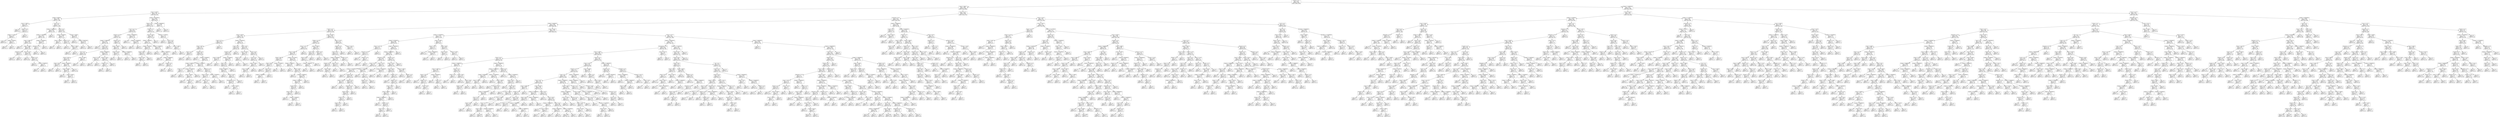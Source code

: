 digraph Tree {
node [shape=box] ;
0 [label="Drama <= 0.5\ngini = 0.491\nsamples = 4587\nvalue = [1985, 2602]"] ;
1 [label="annee <= 1984.5\ngini = 0.489\nsamples = 2318\nvalue = [1330, 988]"] ;
0 -> 1 [labeldistance=2.5, labelangle=45, headlabel="True"] ;
2 [label="annee <= 1976.5\ngini = 0.328\nsamples = 319\nvalue = [66, 253]"] ;
1 -> 2 ;
3 [label="budget <= 95000.0\ngini = 0.169\nsamples = 183\nvalue = [17, 166]"] ;
2 -> 3 ;
4 [label="annee <= 1958.5\ngini = 0.497\nsamples = 13\nvalue = [6, 7]"] ;
3 -> 4 ;
5 [label="gini = 0.0\nsamples = 5\nvalue = [0, 5]"] ;
4 -> 5 ;
6 [label="Thriller <= 0.5\ngini = 0.375\nsamples = 8\nvalue = [6, 2]"] ;
4 -> 6 ;
7 [label="budget <= 71766.0\ngini = 0.245\nsamples = 7\nvalue = [6, 1]"] ;
6 -> 7 ;
8 [label="gini = 0.0\nsamples = 5\nvalue = [5, 0]"] ;
7 -> 8 ;
9 [label="budget <= 86766.0\ngini = 0.5\nsamples = 2\nvalue = [1, 1]"] ;
7 -> 9 ;
10 [label="gini = 0.0\nsamples = 1\nvalue = [0, 1]"] ;
9 -> 10 ;
11 [label="gini = 0.0\nsamples = 1\nvalue = [1, 0]"] ;
9 -> 11 ;
12 [label="gini = 0.0\nsamples = 1\nvalue = [0, 1]"] ;
6 -> 12 ;
13 [label="Sci-Fi <= 0.5\ngini = 0.121\nsamples = 170\nvalue = [11, 159]"] ;
3 -> 13 ;
14 [label="budget <= 22000000.0\ngini = 0.054\nsamples = 145\nvalue = [4, 141]"] ;
13 -> 14 ;
15 [label="budget <= 11000000.0\ngini = 0.041\nsamples = 144\nvalue = [3, 141]"] ;
14 -> 15 ;
16 [label="annee <= 1965.5\ngini = 0.029\nsamples = 137\nvalue = [2, 135]"] ;
15 -> 16 ;
17 [label="gini = 0.0\nsamples = 77\nvalue = [0, 77]"] ;
16 -> 17 ;
18 [label="annee <= 1966.5\ngini = 0.064\nsamples = 60\nvalue = [2, 58]"] ;
16 -> 18 ;
19 [label="Adventure <= 0.5\ngini = 0.375\nsamples = 4\nvalue = [1, 3]"] ;
18 -> 19 ;
20 [label="gini = 0.0\nsamples = 3\nvalue = [0, 3]"] ;
19 -> 20 ;
21 [label="gini = 0.0\nsamples = 1\nvalue = [1, 0]"] ;
19 -> 21 ;
22 [label="Duree <= 123.5\ngini = 0.035\nsamples = 56\nvalue = [1, 55]"] ;
18 -> 22 ;
23 [label="gini = 0.0\nsamples = 45\nvalue = [0, 45]"] ;
22 -> 23 ;
24 [label="Thriller <= 0.5\ngini = 0.165\nsamples = 11\nvalue = [1, 10]"] ;
22 -> 24 ;
25 [label="gini = 0.0\nsamples = 9\nvalue = [0, 9]"] ;
24 -> 25 ;
26 [label="budget <= 5500000.0\ngini = 0.5\nsamples = 2\nvalue = [1, 1]"] ;
24 -> 26 ;
27 [label="gini = 0.0\nsamples = 1\nvalue = [1, 0]"] ;
26 -> 27 ;
28 [label="gini = 0.0\nsamples = 1\nvalue = [0, 1]"] ;
26 -> 28 ;
29 [label="budget <= 12500000.0\ngini = 0.245\nsamples = 7\nvalue = [1, 6]"] ;
15 -> 29 ;
30 [label="Adventure <= 0.5\ngini = 0.5\nsamples = 2\nvalue = [1, 1]"] ;
29 -> 30 ;
31 [label="gini = 0.0\nsamples = 1\nvalue = [1, 0]"] ;
30 -> 31 ;
32 [label="gini = 0.0\nsamples = 1\nvalue = [0, 1]"] ;
30 -> 32 ;
33 [label="gini = 0.0\nsamples = 5\nvalue = [0, 5]"] ;
29 -> 33 ;
34 [label="gini = 0.0\nsamples = 1\nvalue = [1, 0]"] ;
14 -> 34 ;
35 [label="Action <= 0.5\ngini = 0.403\nsamples = 25\nvalue = [7, 18]"] ;
13 -> 35 ;
36 [label="budget <= 265500.0\ngini = 0.208\nsamples = 17\nvalue = [2, 15]"] ;
35 -> 36 ;
37 [label="annee <= 1966.5\ngini = 0.5\nsamples = 2\nvalue = [1, 1]"] ;
36 -> 37 ;
38 [label="gini = 0.0\nsamples = 1\nvalue = [1, 0]"] ;
37 -> 38 ;
39 [label="gini = 0.0\nsamples = 1\nvalue = [0, 1]"] ;
37 -> 39 ;
40 [label="Fantasy <= 0.5\ngini = 0.124\nsamples = 15\nvalue = [1, 14]"] ;
36 -> 40 ;
41 [label="gini = 0.0\nsamples = 12\nvalue = [0, 12]"] ;
40 -> 41 ;
42 [label="annee <= 1964.0\ngini = 0.444\nsamples = 3\nvalue = [1, 2]"] ;
40 -> 42 ;
43 [label="gini = 0.0\nsamples = 2\nvalue = [0, 2]"] ;
42 -> 43 ;
44 [label="gini = 0.0\nsamples = 1\nvalue = [1, 0]"] ;
42 -> 44 ;
45 [label="annee <= 1963.0\ngini = 0.469\nsamples = 8\nvalue = [5, 3]"] ;
35 -> 45 ;
46 [label="gini = 0.0\nsamples = 2\nvalue = [0, 2]"] ;
45 -> 46 ;
47 [label="budget <= 6837500.0\ngini = 0.278\nsamples = 6\nvalue = [5, 1]"] ;
45 -> 47 ;
48 [label="gini = 0.0\nsamples = 5\nvalue = [5, 0]"] ;
47 -> 48 ;
49 [label="gini = 0.0\nsamples = 1\nvalue = [0, 1]"] ;
47 -> 49 ;
50 [label="budget <= 33250000.0\ngini = 0.461\nsamples = 136\nvalue = [49, 87]"] ;
2 -> 50 ;
51 [label="Horror <= 0.5\ngini = 0.443\nsamples = 127\nvalue = [42, 85]"] ;
50 -> 51 ;
52 [label="Sci-Fi <= 0.5\ngini = 0.362\nsamples = 80\nvalue = [19, 61]"] ;
51 -> 52 ;
53 [label="Fantasy <= 0.5\ngini = 0.419\nsamples = 57\nvalue = [17, 40]"] ;
52 -> 53 ;
54 [label="budget <= 1390000.0\ngini = 0.351\nsamples = 44\nvalue = [10, 34]"] ;
53 -> 54 ;
55 [label="gini = 0.0\nsamples = 2\nvalue = [2, 0]"] ;
54 -> 55 ;
56 [label="Action <= 0.5\ngini = 0.308\nsamples = 42\nvalue = [8, 34]"] ;
54 -> 56 ;
57 [label="War <= 0.5\ngini = 0.191\nsamples = 28\nvalue = [3, 25]"] ;
56 -> 57 ;
58 [label="Duree <= 86.5\ngini = 0.142\nsamples = 26\nvalue = [2, 24]"] ;
57 -> 58 ;
59 [label="Duree <= 84.5\ngini = 0.444\nsamples = 3\nvalue = [1, 2]"] ;
58 -> 59 ;
60 [label="gini = 0.0\nsamples = 2\nvalue = [0, 2]"] ;
59 -> 60 ;
61 [label="gini = 0.0\nsamples = 1\nvalue = [1, 0]"] ;
59 -> 61 ;
62 [label="budget <= 4250000.0\ngini = 0.083\nsamples = 23\nvalue = [1, 22]"] ;
58 -> 62 ;
63 [label="annee <= 1980.5\ngini = 0.198\nsamples = 9\nvalue = [1, 8]"] ;
62 -> 63 ;
64 [label="gini = 0.0\nsamples = 5\nvalue = [0, 5]"] ;
63 -> 64 ;
65 [label="annee <= 1982.0\ngini = 0.375\nsamples = 4\nvalue = [1, 3]"] ;
63 -> 65 ;
66 [label="gini = 0.0\nsamples = 1\nvalue = [1, 0]"] ;
65 -> 66 ;
67 [label="gini = 0.0\nsamples = 3\nvalue = [0, 3]"] ;
65 -> 67 ;
68 [label="gini = 0.0\nsamples = 14\nvalue = [0, 14]"] ;
62 -> 68 ;
69 [label="annee <= 1980.5\ngini = 0.5\nsamples = 2\nvalue = [1, 1]"] ;
57 -> 69 ;
70 [label="gini = 0.0\nsamples = 1\nvalue = [1, 0]"] ;
69 -> 70 ;
71 [label="gini = 0.0\nsamples = 1\nvalue = [0, 1]"] ;
69 -> 71 ;
72 [label="budget <= 9500000.0\ngini = 0.459\nsamples = 14\nvalue = [5, 9]"] ;
56 -> 72 ;
73 [label="Duree <= 122.0\ngini = 0.32\nsamples = 5\nvalue = [4, 1]"] ;
72 -> 73 ;
74 [label="gini = 0.0\nsamples = 4\nvalue = [4, 0]"] ;
73 -> 74 ;
75 [label="gini = 0.0\nsamples = 1\nvalue = [0, 1]"] ;
73 -> 75 ;
76 [label="Duree <= 100.0\ngini = 0.198\nsamples = 9\nvalue = [1, 8]"] ;
72 -> 76 ;
77 [label="Comedy <= 0.5\ngini = 0.5\nsamples = 2\nvalue = [1, 1]"] ;
76 -> 77 ;
78 [label="gini = 0.0\nsamples = 1\nvalue = [0, 1]"] ;
77 -> 78 ;
79 [label="gini = 0.0\nsamples = 1\nvalue = [1, 0]"] ;
77 -> 79 ;
80 [label="gini = 0.0\nsamples = 7\nvalue = [0, 7]"] ;
76 -> 80 ;
81 [label="Musical <= 0.5\ngini = 0.497\nsamples = 13\nvalue = [7, 6]"] ;
53 -> 81 ;
82 [label="annee <= 1982.5\ngini = 0.48\nsamples = 10\nvalue = [4, 6]"] ;
81 -> 82 ;
83 [label="Duree <= 130.5\ngini = 0.278\nsamples = 6\nvalue = [1, 5]"] ;
82 -> 83 ;
84 [label="gini = 0.0\nsamples = 5\nvalue = [0, 5]"] ;
83 -> 84 ;
85 [label="gini = 0.0\nsamples = 1\nvalue = [1, 0]"] ;
83 -> 85 ;
86 [label="budget <= 29500000.0\ngini = 0.375\nsamples = 4\nvalue = [3, 1]"] ;
82 -> 86 ;
87 [label="gini = 0.0\nsamples = 3\nvalue = [3, 0]"] ;
86 -> 87 ;
88 [label="gini = 0.0\nsamples = 1\nvalue = [0, 1]"] ;
86 -> 88 ;
89 [label="gini = 0.0\nsamples = 3\nvalue = [3, 0]"] ;
81 -> 89 ;
90 [label="budget <= 19000000.0\ngini = 0.159\nsamples = 23\nvalue = [2, 21]"] ;
52 -> 90 ;
91 [label="gini = 0.0\nsamples = 17\nvalue = [0, 17]"] ;
90 -> 91 ;
92 [label="budget <= 24500000.0\ngini = 0.444\nsamples = 6\nvalue = [2, 4]"] ;
90 -> 92 ;
93 [label="gini = 0.0\nsamples = 2\nvalue = [2, 0]"] ;
92 -> 93 ;
94 [label="gini = 0.0\nsamples = 4\nvalue = [0, 4]"] ;
92 -> 94 ;
95 [label="Thriller <= 0.5\ngini = 0.5\nsamples = 47\nvalue = [23, 24]"] ;
51 -> 95 ;
96 [label="Duree <= 108.0\ngini = 0.482\nsamples = 37\nvalue = [15, 22]"] ;
95 -> 96 ;
97 [label="budget <= 900000.0\ngini = 0.5\nsamples = 30\nvalue = [15, 15]"] ;
96 -> 97 ;
98 [label="budget <= 437500.0\ngini = 0.444\nsamples = 15\nvalue = [10, 5]"] ;
97 -> 98 ;
99 [label="Duree <= 87.0\ngini = 0.494\nsamples = 9\nvalue = [4, 5]"] ;
98 -> 99 ;
100 [label="Duree <= 83.0\ngini = 0.32\nsamples = 5\nvalue = [4, 1]"] ;
99 -> 100 ;
101 [label="gini = 0.0\nsamples = 1\nvalue = [0, 1]"] ;
100 -> 101 ;
102 [label="gini = 0.0\nsamples = 4\nvalue = [4, 0]"] ;
100 -> 102 ;
103 [label="gini = 0.0\nsamples = 4\nvalue = [0, 4]"] ;
99 -> 103 ;
104 [label="gini = 0.0\nsamples = 6\nvalue = [6, 0]"] ;
98 -> 104 ;
105 [label="budget <= 2250000.0\ngini = 0.444\nsamples = 15\nvalue = [5, 10]"] ;
97 -> 105 ;
106 [label="gini = 0.0\nsamples = 5\nvalue = [0, 5]"] ;
105 -> 106 ;
107 [label="budget <= 2890000.0\ngini = 0.5\nsamples = 10\nvalue = [5, 5]"] ;
105 -> 107 ;
108 [label="gini = 0.0\nsamples = 2\nvalue = [2, 0]"] ;
107 -> 108 ;
109 [label="budget <= 6440000.0\ngini = 0.469\nsamples = 8\nvalue = [3, 5]"] ;
107 -> 109 ;
110 [label="gini = 0.0\nsamples = 3\nvalue = [0, 3]"] ;
109 -> 110 ;
111 [label="Comedy <= 0.5\ngini = 0.48\nsamples = 5\nvalue = [3, 2]"] ;
109 -> 111 ;
112 [label="gini = 0.0\nsamples = 3\nvalue = [3, 0]"] ;
111 -> 112 ;
113 [label="gini = 0.0\nsamples = 2\nvalue = [0, 2]"] ;
111 -> 113 ;
114 [label="gini = 0.0\nsamples = 7\nvalue = [0, 7]"] ;
96 -> 114 ;
115 [label="budget <= 775000.0\ngini = 0.32\nsamples = 10\nvalue = [8, 2]"] ;
95 -> 115 ;
116 [label="gini = 0.0\nsamples = 1\nvalue = [0, 1]"] ;
115 -> 116 ;
117 [label="Sci-Fi <= 0.5\ngini = 0.198\nsamples = 9\nvalue = [8, 1]"] ;
115 -> 117 ;
118 [label="gini = 0.0\nsamples = 7\nvalue = [7, 0]"] ;
117 -> 118 ;
119 [label="annee <= 1983.5\ngini = 0.5\nsamples = 2\nvalue = [1, 1]"] ;
117 -> 119 ;
120 [label="gini = 0.0\nsamples = 1\nvalue = [0, 1]"] ;
119 -> 120 ;
121 [label="gini = 0.0\nsamples = 1\nvalue = [1, 0]"] ;
119 -> 121 ;
122 [label="budget <= 39500000.0\ngini = 0.346\nsamples = 9\nvalue = [7, 2]"] ;
50 -> 122 ;
123 [label="gini = 0.0\nsamples = 7\nvalue = [7, 0]"] ;
122 -> 123 ;
124 [label="gini = 0.0\nsamples = 2\nvalue = [0, 2]"] ;
122 -> 124 ;
125 [label="Duree <= 110.5\ngini = 0.465\nsamples = 1999\nvalue = [1264, 735]"] ;
1 -> 125 ;
126 [label="Animation <= 0.5\ngini = 0.418\nsamples = 1487\nvalue = [1045, 442]"] ;
125 -> 126 ;
127 [label="budget <= 6160000.0\ngini = 0.384\nsamples = 1335\nvalue = [989, 346]"] ;
126 -> 127 ;
128 [label="Horror <= 0.5\ngini = 0.494\nsamples = 222\nvalue = [123, 99]"] ;
127 -> 128 ;
129 [label="annee <= 2003.5\ngini = 0.478\nsamples = 104\nvalue = [41, 63]"] ;
128 -> 129 ;
130 [label="Sport <= 0.5\ngini = 0.343\nsamples = 41\nvalue = [9, 32]"] ;
129 -> 130 ;
131 [label="Duree <= 86.5\ngini = 0.32\nsamples = 40\nvalue = [8, 32]"] ;
130 -> 131 ;
132 [label="Action <= 0.5\ngini = 0.48\nsamples = 5\nvalue = [2, 3]"] ;
131 -> 132 ;
133 [label="gini = 0.0\nsamples = 3\nvalue = [0, 3]"] ;
132 -> 133 ;
134 [label="gini = 0.0\nsamples = 2\nvalue = [2, 0]"] ;
132 -> 134 ;
135 [label="Comedy <= 0.5\ngini = 0.284\nsamples = 35\nvalue = [6, 29]"] ;
131 -> 135 ;
136 [label="gini = 0.0\nsamples = 7\nvalue = [0, 7]"] ;
135 -> 136 ;
137 [label="budget <= 3433000.0\ngini = 0.337\nsamples = 28\nvalue = [6, 22]"] ;
135 -> 137 ;
138 [label="budget <= 450000.0\ngini = 0.231\nsamples = 15\nvalue = [2, 13]"] ;
137 -> 138 ;
139 [label="couleur <= 1.5\ngini = 0.5\nsamples = 2\nvalue = [1, 1]"] ;
138 -> 139 ;
140 [label="gini = 0.0\nsamples = 1\nvalue = [0, 1]"] ;
139 -> 140 ;
141 [label="gini = 0.0\nsamples = 1\nvalue = [1, 0]"] ;
139 -> 141 ;
142 [label="budget <= 1100000.0\ngini = 0.142\nsamples = 13\nvalue = [1, 12]"] ;
138 -> 142 ;
143 [label="annee <= 1995.5\ngini = 0.32\nsamples = 5\nvalue = [1, 4]"] ;
142 -> 143 ;
144 [label="gini = 0.0\nsamples = 3\nvalue = [0, 3]"] ;
143 -> 144 ;
145 [label="Mystery <= 0.5\ngini = 0.5\nsamples = 2\nvalue = [1, 1]"] ;
143 -> 145 ;
146 [label="gini = 0.0\nsamples = 1\nvalue = [1, 0]"] ;
145 -> 146 ;
147 [label="gini = 0.0\nsamples = 1\nvalue = [0, 1]"] ;
145 -> 147 ;
148 [label="gini = 0.0\nsamples = 8\nvalue = [0, 8]"] ;
142 -> 148 ;
149 [label="budget <= 3750000.0\ngini = 0.426\nsamples = 13\nvalue = [4, 9]"] ;
137 -> 149 ;
150 [label="gini = 0.0\nsamples = 1\nvalue = [1, 0]"] ;
149 -> 150 ;
151 [label="Romance <= 0.5\ngini = 0.375\nsamples = 12\nvalue = [3, 9]"] ;
149 -> 151 ;
152 [label="Duree <= 104.0\ngini = 0.219\nsamples = 8\nvalue = [1, 7]"] ;
151 -> 152 ;
153 [label="gini = 0.0\nsamples = 6\nvalue = [0, 6]"] ;
152 -> 153 ;
154 [label="Duree <= 107.5\ngini = 0.5\nsamples = 2\nvalue = [1, 1]"] ;
152 -> 154 ;
155 [label="gini = 0.0\nsamples = 1\nvalue = [1, 0]"] ;
154 -> 155 ;
156 [label="gini = 0.0\nsamples = 1\nvalue = [0, 1]"] ;
154 -> 156 ;
157 [label="budget <= 5500000.0\ngini = 0.5\nsamples = 4\nvalue = [2, 2]"] ;
151 -> 157 ;
158 [label="gini = 0.0\nsamples = 2\nvalue = [0, 2]"] ;
157 -> 158 ;
159 [label="gini = 0.0\nsamples = 2\nvalue = [2, 0]"] ;
157 -> 159 ;
160 [label="gini = 0.0\nsamples = 1\nvalue = [1, 0]"] ;
130 -> 160 ;
161 [label="budget <= 2950000.0\ngini = 0.5\nsamples = 63\nvalue = [32, 31]"] ;
129 -> 161 ;
162 [label="Crime <= 0.5\ngini = 0.436\nsamples = 28\nvalue = [9, 19]"] ;
161 -> 162 ;
163 [label="Comedy <= 0.5\ngini = 0.476\nsamples = 23\nvalue = [9, 14]"] ;
162 -> 163 ;
164 [label="annee <= 2005.0\ngini = 0.219\nsamples = 8\nvalue = [1, 7]"] ;
163 -> 164 ;
165 [label="gini = 0.0\nsamples = 1\nvalue = [1, 0]"] ;
164 -> 165 ;
166 [label="gini = 0.0\nsamples = 7\nvalue = [0, 7]"] ;
164 -> 166 ;
167 [label="budget <= 2250000.0\ngini = 0.498\nsamples = 15\nvalue = [8, 7]"] ;
163 -> 167 ;
168 [label="Short <= 0.5\ngini = 0.444\nsamples = 12\nvalue = [8, 4]"] ;
167 -> 168 ;
169 [label="budget <= 450000.0\ngini = 0.397\nsamples = 11\nvalue = [8, 3]"] ;
168 -> 169 ;
170 [label="gini = 0.0\nsamples = 1\nvalue = [0, 1]"] ;
169 -> 170 ;
171 [label="Duree <= 105.0\ngini = 0.32\nsamples = 10\nvalue = [8, 2]"] ;
169 -> 171 ;
172 [label="Documentary <= 0.5\ngini = 0.198\nsamples = 9\nvalue = [8, 1]"] ;
171 -> 172 ;
173 [label="gini = 0.0\nsamples = 7\nvalue = [7, 0]"] ;
172 -> 173 ;
174 [label="annee <= 2009.0\ngini = 0.5\nsamples = 2\nvalue = [1, 1]"] ;
172 -> 174 ;
175 [label="gini = 0.0\nsamples = 1\nvalue = [1, 0]"] ;
174 -> 175 ;
176 [label="gini = 0.0\nsamples = 1\nvalue = [0, 1]"] ;
174 -> 176 ;
177 [label="gini = 0.0\nsamples = 1\nvalue = [0, 1]"] ;
171 -> 177 ;
178 [label="gini = 0.0\nsamples = 1\nvalue = [0, 1]"] ;
168 -> 178 ;
179 [label="gini = 0.0\nsamples = 3\nvalue = [0, 3]"] ;
167 -> 179 ;
180 [label="gini = 0.0\nsamples = 5\nvalue = [0, 5]"] ;
162 -> 180 ;
181 [label="Duree <= 93.5\ngini = 0.451\nsamples = 35\nvalue = [23, 12]"] ;
161 -> 181 ;
182 [label="annee <= 2005.0\ngini = 0.124\nsamples = 15\nvalue = [14, 1]"] ;
181 -> 182 ;
183 [label="Action <= 0.5\ngini = 0.5\nsamples = 2\nvalue = [1, 1]"] ;
182 -> 183 ;
184 [label="gini = 0.0\nsamples = 1\nvalue = [0, 1]"] ;
183 -> 184 ;
185 [label="gini = 0.0\nsamples = 1\nvalue = [1, 0]"] ;
183 -> 185 ;
186 [label="gini = 0.0\nsamples = 13\nvalue = [13, 0]"] ;
182 -> 186 ;
187 [label="Action <= 0.5\ngini = 0.495\nsamples = 20\nvalue = [9, 11]"] ;
181 -> 187 ;
188 [label="Sci-Fi <= 0.5\ngini = 0.391\nsamples = 15\nvalue = [4, 11]"] ;
187 -> 188 ;
189 [label="annee <= 2009.5\ngini = 0.26\nsamples = 13\nvalue = [2, 11]"] ;
188 -> 189 ;
190 [label="annee <= 2006.5\ngini = 0.48\nsamples = 5\nvalue = [2, 3]"] ;
189 -> 190 ;
191 [label="gini = 0.0\nsamples = 3\nvalue = [0, 3]"] ;
190 -> 191 ;
192 [label="gini = 0.0\nsamples = 2\nvalue = [2, 0]"] ;
190 -> 192 ;
193 [label="gini = 0.0\nsamples = 8\nvalue = [0, 8]"] ;
189 -> 193 ;
194 [label="gini = 0.0\nsamples = 2\nvalue = [2, 0]"] ;
188 -> 194 ;
195 [label="gini = 0.0\nsamples = 5\nvalue = [5, 0]"] ;
187 -> 195 ;
196 [label="annee <= 2008.5\ngini = 0.424\nsamples = 118\nvalue = [82, 36]"] ;
128 -> 196 ;
197 [label="Thriller <= 0.5\ngini = 0.486\nsamples = 72\nvalue = [42, 30]"] ;
196 -> 197 ;
198 [label="Duree <= 101.5\ngini = 0.5\nsamples = 49\nvalue = [24, 25]"] ;
197 -> 198 ;
199 [label="annee <= 1987.5\ngini = 0.485\nsamples = 41\nvalue = [24, 17]"] ;
198 -> 199 ;
200 [label="Duree <= 88.5\ngini = 0.444\nsamples = 12\nvalue = [4, 8]"] ;
199 -> 200 ;
201 [label="Duree <= 86.5\ngini = 0.219\nsamples = 8\nvalue = [1, 7]"] ;
200 -> 201 ;
202 [label="gini = 0.0\nsamples = 5\nvalue = [0, 5]"] ;
201 -> 202 ;
203 [label="Action <= 0.5\ngini = 0.444\nsamples = 3\nvalue = [1, 2]"] ;
201 -> 203 ;
204 [label="budget <= 2000000.0\ngini = 0.5\nsamples = 2\nvalue = [1, 1]"] ;
203 -> 204 ;
205 [label="gini = 0.0\nsamples = 1\nvalue = [0, 1]"] ;
204 -> 205 ;
206 [label="gini = 0.0\nsamples = 1\nvalue = [1, 0]"] ;
204 -> 206 ;
207 [label="gini = 0.0\nsamples = 1\nvalue = [0, 1]"] ;
203 -> 207 ;
208 [label="budget <= 1574000.0\ngini = 0.375\nsamples = 4\nvalue = [3, 1]"] ;
200 -> 208 ;
209 [label="gini = 0.0\nsamples = 1\nvalue = [0, 1]"] ;
208 -> 209 ;
210 [label="gini = 0.0\nsamples = 3\nvalue = [3, 0]"] ;
208 -> 210 ;
211 [label="budget <= 5177500.0\ngini = 0.428\nsamples = 29\nvalue = [20, 9]"] ;
199 -> 211 ;
212 [label="budget <= 1100000.0\ngini = 0.384\nsamples = 27\nvalue = [20, 7]"] ;
211 -> 212 ;
213 [label="gini = 0.0\nsamples = 7\nvalue = [7, 0]"] ;
212 -> 213 ;
214 [label="Duree <= 88.5\ngini = 0.455\nsamples = 20\nvalue = [13, 7]"] ;
212 -> 214 ;
215 [label="gini = 0.0\nsamples = 4\nvalue = [4, 0]"] ;
214 -> 215 ;
216 [label="budget <= 4400000.0\ngini = 0.492\nsamples = 16\nvalue = [9, 7]"] ;
214 -> 216 ;
217 [label="budget <= 2243000.0\ngini = 0.486\nsamples = 12\nvalue = [5, 7]"] ;
216 -> 217 ;
218 [label="Comedy <= 0.5\ngini = 0.469\nsamples = 8\nvalue = [5, 3]"] ;
217 -> 218 ;
219 [label="Duree <= 94.5\ngini = 0.48\nsamples = 5\nvalue = [2, 3]"] ;
218 -> 219 ;
220 [label="gini = 0.0\nsamples = 2\nvalue = [0, 2]"] ;
219 -> 220 ;
221 [label="budget <= 1350000.0\ngini = 0.444\nsamples = 3\nvalue = [2, 1]"] ;
219 -> 221 ;
222 [label="gini = 0.0\nsamples = 1\nvalue = [0, 1]"] ;
221 -> 222 ;
223 [label="gini = 0.0\nsamples = 2\nvalue = [2, 0]"] ;
221 -> 223 ;
224 [label="gini = 0.0\nsamples = 3\nvalue = [3, 0]"] ;
218 -> 224 ;
225 [label="gini = 0.0\nsamples = 4\nvalue = [0, 4]"] ;
217 -> 225 ;
226 [label="gini = 0.0\nsamples = 4\nvalue = [4, 0]"] ;
216 -> 226 ;
227 [label="gini = 0.0\nsamples = 2\nvalue = [0, 2]"] ;
211 -> 227 ;
228 [label="gini = 0.0\nsamples = 8\nvalue = [0, 8]"] ;
198 -> 228 ;
229 [label="annee <= 2006.5\ngini = 0.34\nsamples = 23\nvalue = [18, 5]"] ;
197 -> 229 ;
230 [label="Crime <= 0.5\ngini = 0.198\nsamples = 18\nvalue = [16, 2]"] ;
229 -> 230 ;
231 [label="Duree <= 86.5\ngini = 0.111\nsamples = 17\nvalue = [16, 1]"] ;
230 -> 231 ;
232 [label="budget <= 3850000.0\ngini = 0.32\nsamples = 5\nvalue = [4, 1]"] ;
231 -> 232 ;
233 [label="gini = 0.0\nsamples = 4\nvalue = [4, 0]"] ;
232 -> 233 ;
234 [label="gini = 0.0\nsamples = 1\nvalue = [0, 1]"] ;
232 -> 234 ;
235 [label="gini = 0.0\nsamples = 12\nvalue = [12, 0]"] ;
231 -> 235 ;
236 [label="gini = 0.0\nsamples = 1\nvalue = [0, 1]"] ;
230 -> 236 ;
237 [label="Duree <= 97.5\ngini = 0.48\nsamples = 5\nvalue = [2, 3]"] ;
229 -> 237 ;
238 [label="gini = 0.0\nsamples = 3\nvalue = [0, 3]"] ;
237 -> 238 ;
239 [label="gini = 0.0\nsamples = 2\nvalue = [2, 0]"] ;
237 -> 239 ;
240 [label="Duree <= 105.5\ngini = 0.227\nsamples = 46\nvalue = [40, 6]"] ;
196 -> 240 ;
241 [label="Fantasy <= 0.5\ngini = 0.169\nsamples = 43\nvalue = [39, 4]"] ;
240 -> 241 ;
242 [label="Action <= 0.5\ngini = 0.133\nsamples = 42\nvalue = [39, 3]"] ;
241 -> 242 ;
243 [label="budget <= 5300000.0\ngini = 0.095\nsamples = 40\nvalue = [38, 2]"] ;
242 -> 243 ;
244 [label="Mystery <= 0.5\ngini = 0.054\nsamples = 36\nvalue = [35, 1]"] ;
243 -> 244 ;
245 [label="gini = 0.0\nsamples = 30\nvalue = [30, 0]"] ;
244 -> 245 ;
246 [label="Duree <= 96.0\ngini = 0.278\nsamples = 6\nvalue = [5, 1]"] ;
244 -> 246 ;
247 [label="gini = 0.0\nsamples = 5\nvalue = [5, 0]"] ;
246 -> 247 ;
248 [label="gini = 0.0\nsamples = 1\nvalue = [0, 1]"] ;
246 -> 248 ;
249 [label="Duree <= 87.0\ngini = 0.375\nsamples = 4\nvalue = [3, 1]"] ;
243 -> 249 ;
250 [label="gini = 0.0\nsamples = 1\nvalue = [0, 1]"] ;
249 -> 250 ;
251 [label="gini = 0.0\nsamples = 3\nvalue = [3, 0]"] ;
249 -> 251 ;
252 [label="Thriller <= 0.5\ngini = 0.5\nsamples = 2\nvalue = [1, 1]"] ;
242 -> 252 ;
253 [label="gini = 0.0\nsamples = 1\nvalue = [0, 1]"] ;
252 -> 253 ;
254 [label="gini = 0.0\nsamples = 1\nvalue = [1, 0]"] ;
252 -> 254 ;
255 [label="gini = 0.0\nsamples = 1\nvalue = [0, 1]"] ;
241 -> 255 ;
256 [label="annee <= 2011.5\ngini = 0.444\nsamples = 3\nvalue = [1, 2]"] ;
240 -> 256 ;
257 [label="gini = 0.0\nsamples = 1\nvalue = [1, 0]"] ;
256 -> 257 ;
258 [label="gini = 0.0\nsamples = 2\nvalue = [0, 2]"] ;
256 -> 258 ;
259 [label="annee <= 1991.5\ngini = 0.345\nsamples = 1113\nvalue = [866, 247]"] ;
127 -> 259 ;
260 [label="budget <= 27400000.0\ngini = 0.478\nsamples = 124\nvalue = [75, 49]"] ;
259 -> 260 ;
261 [label="budget <= 8750000.0\ngini = 0.494\nsamples = 99\nvalue = [55, 44]"] ;
260 -> 261 ;
262 [label="Duree <= 107.0\ngini = 0.32\nsamples = 15\nvalue = [12, 3]"] ;
261 -> 262 ;
263 [label="Romance <= 0.5\ngini = 0.142\nsamples = 13\nvalue = [12, 1]"] ;
262 -> 263 ;
264 [label="gini = 0.0\nsamples = 11\nvalue = [11, 0]"] ;
263 -> 264 ;
265 [label="Fantasy <= 0.5\ngini = 0.5\nsamples = 2\nvalue = [1, 1]"] ;
263 -> 265 ;
266 [label="gini = 0.0\nsamples = 1\nvalue = [1, 0]"] ;
265 -> 266 ;
267 [label="gini = 0.0\nsamples = 1\nvalue = [0, 1]"] ;
265 -> 267 ;
268 [label="gini = 0.0\nsamples = 2\nvalue = [0, 2]"] ;
262 -> 268 ;
269 [label="budget <= 25500000.0\ngini = 0.5\nsamples = 84\nvalue = [43, 41]"] ;
261 -> 269 ;
270 [label="budget <= 16950000.0\ngini = 0.498\nsamples = 81\nvalue = [43, 38]"] ;
269 -> 270 ;
271 [label="Adventure <= 0.5\ngini = 0.494\nsamples = 47\nvalue = [21, 26]"] ;
270 -> 271 ;
272 [label="Duree <= 101.0\ngini = 0.5\nsamples = 37\nvalue = [19, 18]"] ;
271 -> 272 ;
273 [label="budget <= 10750000.0\ngini = 0.473\nsamples = 26\nvalue = [16, 10]"] ;
272 -> 273 ;
274 [label="gini = 0.0\nsamples = 7\nvalue = [7, 0]"] ;
273 -> 274 ;
275 [label="Comedy <= 0.5\ngini = 0.499\nsamples = 19\nvalue = [9, 10]"] ;
273 -> 275 ;
276 [label="annee <= 1987.5\ngini = 0.32\nsamples = 5\nvalue = [4, 1]"] ;
275 -> 276 ;
277 [label="gini = 0.0\nsamples = 1\nvalue = [0, 1]"] ;
276 -> 277 ;
278 [label="gini = 0.0\nsamples = 4\nvalue = [4, 0]"] ;
276 -> 278 ;
279 [label="Fantasy <= 0.5\ngini = 0.459\nsamples = 14\nvalue = [5, 9]"] ;
275 -> 279 ;
280 [label="Romance <= 0.5\ngini = 0.496\nsamples = 11\nvalue = [5, 6]"] ;
279 -> 280 ;
281 [label="Duree <= 94.5\ngini = 0.444\nsamples = 9\nvalue = [3, 6]"] ;
280 -> 281 ;
282 [label="Thriller <= 0.5\ngini = 0.5\nsamples = 6\nvalue = [3, 3]"] ;
281 -> 282 ;
283 [label="Family <= 0.5\ngini = 0.375\nsamples = 4\nvalue = [1, 3]"] ;
282 -> 283 ;
284 [label="gini = 0.0\nsamples = 3\nvalue = [0, 3]"] ;
283 -> 284 ;
285 [label="gini = 0.0\nsamples = 1\nvalue = [1, 0]"] ;
283 -> 285 ;
286 [label="gini = 0.0\nsamples = 2\nvalue = [2, 0]"] ;
282 -> 286 ;
287 [label="gini = 0.0\nsamples = 3\nvalue = [0, 3]"] ;
281 -> 287 ;
288 [label="gini = 0.0\nsamples = 2\nvalue = [2, 0]"] ;
280 -> 288 ;
289 [label="gini = 0.0\nsamples = 3\nvalue = [0, 3]"] ;
279 -> 289 ;
290 [label="budget <= 13000000.0\ngini = 0.397\nsamples = 11\nvalue = [3, 8]"] ;
272 -> 290 ;
291 [label="gini = 0.0\nsamples = 5\nvalue = [0, 5]"] ;
290 -> 291 ;
292 [label="Sci-Fi <= 0.5\ngini = 0.5\nsamples = 6\nvalue = [3, 3]"] ;
290 -> 292 ;
293 [label="Family <= 0.5\ngini = 0.375\nsamples = 4\nvalue = [3, 1]"] ;
292 -> 293 ;
294 [label="gini = 0.0\nsamples = 3\nvalue = [3, 0]"] ;
293 -> 294 ;
295 [label="gini = 0.0\nsamples = 1\nvalue = [0, 1]"] ;
293 -> 295 ;
296 [label="gini = 0.0\nsamples = 2\nvalue = [0, 2]"] ;
292 -> 296 ;
297 [label="Duree <= 102.5\ngini = 0.32\nsamples = 10\nvalue = [2, 8]"] ;
271 -> 297 ;
298 [label="gini = 0.0\nsamples = 7\nvalue = [0, 7]"] ;
297 -> 298 ;
299 [label="budget <= 14162000.0\ngini = 0.444\nsamples = 3\nvalue = [2, 1]"] ;
297 -> 299 ;
300 [label="gini = 0.0\nsamples = 2\nvalue = [2, 0]"] ;
299 -> 300 ;
301 [label="gini = 0.0\nsamples = 1\nvalue = [0, 1]"] ;
299 -> 301 ;
302 [label="Musical <= 0.5\ngini = 0.457\nsamples = 34\nvalue = [22, 12]"] ;
270 -> 302 ;
303 [label="Duree <= 106.5\ngini = 0.43\nsamples = 32\nvalue = [22, 10]"] ;
302 -> 303 ;
304 [label="Duree <= 86.5\ngini = 0.355\nsamples = 26\nvalue = [20, 6]"] ;
303 -> 304 ;
305 [label="gini = 0.0\nsamples = 1\nvalue = [0, 1]"] ;
304 -> 305 ;
306 [label="Comedy <= 0.5\ngini = 0.32\nsamples = 25\nvalue = [20, 5]"] ;
304 -> 306 ;
307 [label="gini = 0.0\nsamples = 7\nvalue = [7, 0]"] ;
306 -> 307 ;
308 [label="Thriller <= 0.5\ngini = 0.401\nsamples = 18\nvalue = [13, 5]"] ;
306 -> 308 ;
309 [label="Duree <= 100.5\ngini = 0.36\nsamples = 17\nvalue = [13, 4]"] ;
308 -> 309 ;
310 [label="annee <= 1988.5\ngini = 0.48\nsamples = 10\nvalue = [6, 4]"] ;
309 -> 310 ;
311 [label="budget <= 18500000.0\ngini = 0.49\nsamples = 7\nvalue = [3, 4]"] ;
310 -> 311 ;
312 [label="gini = 0.0\nsamples = 1\nvalue = [1, 0]"] ;
311 -> 312 ;
313 [label="Mystery <= 0.5\ngini = 0.444\nsamples = 6\nvalue = [2, 4]"] ;
311 -> 313 ;
314 [label="Sport <= 0.5\ngini = 0.32\nsamples = 5\nvalue = [1, 4]"] ;
313 -> 314 ;
315 [label="gini = 0.0\nsamples = 4\nvalue = [0, 4]"] ;
314 -> 315 ;
316 [label="gini = 0.0\nsamples = 1\nvalue = [1, 0]"] ;
314 -> 316 ;
317 [label="gini = 0.0\nsamples = 1\nvalue = [1, 0]"] ;
313 -> 317 ;
318 [label="gini = 0.0\nsamples = 3\nvalue = [3, 0]"] ;
310 -> 318 ;
319 [label="gini = 0.0\nsamples = 7\nvalue = [7, 0]"] ;
309 -> 319 ;
320 [label="gini = 0.0\nsamples = 1\nvalue = [0, 1]"] ;
308 -> 320 ;
321 [label="annee <= 1985.5\ngini = 0.444\nsamples = 6\nvalue = [2, 4]"] ;
303 -> 321 ;
322 [label="gini = 0.0\nsamples = 3\nvalue = [0, 3]"] ;
321 -> 322 ;
323 [label="Thriller <= 0.5\ngini = 0.444\nsamples = 3\nvalue = [2, 1]"] ;
321 -> 323 ;
324 [label="gini = 0.0\nsamples = 2\nvalue = [2, 0]"] ;
323 -> 324 ;
325 [label="gini = 0.0\nsamples = 1\nvalue = [0, 1]"] ;
323 -> 325 ;
326 [label="gini = 0.0\nsamples = 2\nvalue = [0, 2]"] ;
302 -> 326 ;
327 [label="gini = 0.0\nsamples = 3\nvalue = [0, 3]"] ;
269 -> 327 ;
328 [label="annee <= 1990.5\ngini = 0.32\nsamples = 25\nvalue = [20, 5]"] ;
260 -> 328 ;
329 [label="Duree <= 107.5\ngini = 0.117\nsamples = 16\nvalue = [15, 1]"] ;
328 -> 329 ;
330 [label="gini = 0.0\nsamples = 13\nvalue = [13, 0]"] ;
329 -> 330 ;
331 [label="budget <= 38500000.0\ngini = 0.444\nsamples = 3\nvalue = [2, 1]"] ;
329 -> 331 ;
332 [label="gini = 0.0\nsamples = 2\nvalue = [2, 0]"] ;
331 -> 332 ;
333 [label="gini = 0.0\nsamples = 1\nvalue = [0, 1]"] ;
331 -> 333 ;
334 [label="Duree <= 99.5\ngini = 0.494\nsamples = 9\nvalue = [5, 4]"] ;
328 -> 334 ;
335 [label="Duree <= 95.0\ngini = 0.375\nsamples = 4\nvalue = [1, 3]"] ;
334 -> 335 ;
336 [label="gini = 0.0\nsamples = 1\nvalue = [1, 0]"] ;
335 -> 336 ;
337 [label="gini = 0.0\nsamples = 3\nvalue = [0, 3]"] ;
335 -> 337 ;
338 [label="Duree <= 109.5\ngini = 0.32\nsamples = 5\nvalue = [4, 1]"] ;
334 -> 338 ;
339 [label="gini = 0.0\nsamples = 4\nvalue = [4, 0]"] ;
338 -> 339 ;
340 [label="gini = 0.0\nsamples = 1\nvalue = [0, 1]"] ;
338 -> 340 ;
341 [label="Duree <= 101.5\ngini = 0.32\nsamples = 989\nvalue = [791, 198]"] ;
259 -> 341 ;
342 [label="budget <= 33950000.0\ngini = 0.28\nsamples = 702\nvalue = [584, 118]"] ;
341 -> 342 ;
343 [label="Documentary <= 0.5\ngini = 0.334\nsamples = 453\nvalue = [357, 96]"] ;
342 -> 343 ;
344 [label="annee <= 1999.5\ngini = 0.326\nsamples = 448\nvalue = [356, 92]"] ;
343 -> 344 ;
345 [label="Duree <= 91.5\ngini = 0.421\nsamples = 116\nvalue = [81, 35]"] ;
344 -> 345 ;
346 [label="budget <= 12500000.0\ngini = 0.268\nsamples = 44\nvalue = [37, 7]"] ;
345 -> 346 ;
347 [label="annee <= 1996.5\ngini = 0.444\nsamples = 15\nvalue = [10, 5]"] ;
346 -> 347 ;
348 [label="Duree <= 78.5\ngini = 0.298\nsamples = 11\nvalue = [9, 2]"] ;
347 -> 348 ;
349 [label="gini = 0.0\nsamples = 1\nvalue = [0, 1]"] ;
348 -> 349 ;
350 [label="Thriller <= 0.5\ngini = 0.18\nsamples = 10\nvalue = [9, 1]"] ;
348 -> 350 ;
351 [label="gini = 0.0\nsamples = 8\nvalue = [8, 0]"] ;
350 -> 351 ;
352 [label="Duree <= 86.5\ngini = 0.5\nsamples = 2\nvalue = [1, 1]"] ;
350 -> 352 ;
353 [label="gini = 0.0\nsamples = 1\nvalue = [1, 0]"] ;
352 -> 353 ;
354 [label="gini = 0.0\nsamples = 1\nvalue = [0, 1]"] ;
352 -> 354 ;
355 [label="budget <= 9505000.0\ngini = 0.375\nsamples = 4\nvalue = [1, 3]"] ;
347 -> 355 ;
356 [label="gini = 0.0\nsamples = 2\nvalue = [0, 2]"] ;
355 -> 356 ;
357 [label="Crime <= 0.5\ngini = 0.5\nsamples = 2\nvalue = [1, 1]"] ;
355 -> 357 ;
358 [label="gini = 0.0\nsamples = 1\nvalue = [0, 1]"] ;
357 -> 358 ;
359 [label="gini = 0.0\nsamples = 1\nvalue = [1, 0]"] ;
357 -> 359 ;
360 [label="Duree <= 75.5\ngini = 0.128\nsamples = 29\nvalue = [27, 2]"] ;
346 -> 360 ;
361 [label="Duree <= 73.5\ngini = 0.5\nsamples = 2\nvalue = [1, 1]"] ;
360 -> 361 ;
362 [label="gini = 0.0\nsamples = 1\nvalue = [1, 0]"] ;
361 -> 362 ;
363 [label="gini = 0.0\nsamples = 1\nvalue = [0, 1]"] ;
361 -> 363 ;
364 [label="Duree <= 88.5\ngini = 0.071\nsamples = 27\nvalue = [26, 1]"] ;
360 -> 364 ;
365 [label="gini = 0.0\nsamples = 20\nvalue = [20, 0]"] ;
364 -> 365 ;
366 [label="Duree <= 89.5\ngini = 0.245\nsamples = 7\nvalue = [6, 1]"] ;
364 -> 366 ;
367 [label="Family <= 0.5\ngini = 0.444\nsamples = 3\nvalue = [2, 1]"] ;
366 -> 367 ;
368 [label="gini = 0.0\nsamples = 1\nvalue = [0, 1]"] ;
367 -> 368 ;
369 [label="gini = 0.0\nsamples = 2\nvalue = [2, 0]"] ;
367 -> 369 ;
370 [label="gini = 0.0\nsamples = 4\nvalue = [4, 0]"] ;
366 -> 370 ;
371 [label="budget <= 16500000.0\ngini = 0.475\nsamples = 72\nvalue = [44, 28]"] ;
345 -> 371 ;
372 [label="budget <= 10500000.0\ngini = 0.495\nsamples = 31\nvalue = [14, 17]"] ;
371 -> 372 ;
373 [label="budget <= 8250000.0\ngini = 0.397\nsamples = 11\nvalue = [8, 3]"] ;
372 -> 373 ;
374 [label="annee <= 1993.0\ngini = 0.48\nsamples = 5\nvalue = [2, 3]"] ;
373 -> 374 ;
375 [label="gini = 0.0\nsamples = 2\nvalue = [2, 0]"] ;
374 -> 375 ;
376 [label="gini = 0.0\nsamples = 3\nvalue = [0, 3]"] ;
374 -> 376 ;
377 [label="gini = 0.0\nsamples = 6\nvalue = [6, 0]"] ;
373 -> 377 ;
378 [label="budget <= 12500000.0\ngini = 0.42\nsamples = 20\nvalue = [6, 14]"] ;
372 -> 378 ;
379 [label="gini = 0.0\nsamples = 5\nvalue = [0, 5]"] ;
378 -> 379 ;
380 [label="annee <= 1994.5\ngini = 0.48\nsamples = 15\nvalue = [6, 9]"] ;
378 -> 380 ;
381 [label="gini = 0.0\nsamples = 4\nvalue = [0, 4]"] ;
380 -> 381 ;
382 [label="Romance <= 0.5\ngini = 0.496\nsamples = 11\nvalue = [6, 5]"] ;
380 -> 382 ;
383 [label="budget <= 15500000.0\ngini = 0.444\nsamples = 9\nvalue = [6, 3]"] ;
382 -> 383 ;
384 [label="Music <= 0.5\ngini = 0.375\nsamples = 8\nvalue = [6, 2]"] ;
383 -> 384 ;
385 [label="Duree <= 93.0\ngini = 0.245\nsamples = 7\nvalue = [6, 1]"] ;
384 -> 385 ;
386 [label="gini = 0.0\nsamples = 1\nvalue = [0, 1]"] ;
385 -> 386 ;
387 [label="gini = 0.0\nsamples = 6\nvalue = [6, 0]"] ;
385 -> 387 ;
388 [label="gini = 0.0\nsamples = 1\nvalue = [0, 1]"] ;
384 -> 388 ;
389 [label="gini = 0.0\nsamples = 1\nvalue = [0, 1]"] ;
383 -> 389 ;
390 [label="gini = 0.0\nsamples = 2\nvalue = [0, 2]"] ;
382 -> 390 ;
391 [label="Comedy <= 0.5\ngini = 0.393\nsamples = 41\nvalue = [30, 11]"] ;
371 -> 391 ;
392 [label="gini = 0.0\nsamples = 12\nvalue = [12, 0]"] ;
391 -> 392 ;
393 [label="budget <= 32000000.0\ngini = 0.471\nsamples = 29\nvalue = [18, 11]"] ;
391 -> 393 ;
394 [label="Duree <= 93.5\ngini = 0.444\nsamples = 27\nvalue = [18, 9]"] ;
393 -> 394 ;
395 [label="gini = 0.0\nsamples = 6\nvalue = [6, 0]"] ;
394 -> 395 ;
396 [label="Duree <= 95.5\ngini = 0.49\nsamples = 21\nvalue = [12, 9]"] ;
394 -> 396 ;
397 [label="gini = 0.0\nsamples = 3\nvalue = [0, 3]"] ;
396 -> 397 ;
398 [label="annee <= 1992.5\ngini = 0.444\nsamples = 18\nvalue = [12, 6]"] ;
396 -> 398 ;
399 [label="gini = 0.0\nsamples = 3\nvalue = [3, 0]"] ;
398 -> 399 ;
400 [label="annee <= 1998.0\ngini = 0.48\nsamples = 15\nvalue = [9, 6]"] ;
398 -> 400 ;
401 [label="Action <= 0.5\ngini = 0.5\nsamples = 12\nvalue = [6, 6]"] ;
400 -> 401 ;
402 [label="Duree <= 99.0\ngini = 0.469\nsamples = 8\nvalue = [3, 5]"] ;
401 -> 402 ;
403 [label="gini = 0.0\nsamples = 3\nvalue = [0, 3]"] ;
402 -> 403 ;
404 [label="gini = 0.48\nsamples = 5\nvalue = [3, 2]"] ;
402 -> 404 ;
405 [label="budget <= 22500000.0\ngini = 0.375\nsamples = 4\nvalue = [3, 1]"] ;
401 -> 405 ;
406 [label="gini = 0.0\nsamples = 2\nvalue = [2, 0]"] ;
405 -> 406 ;
407 [label="gini = 0.5\nsamples = 2\nvalue = [1, 1]"] ;
405 -> 407 ;
408 [label="gini = 0.0\nsamples = 3\nvalue = [3, 0]"] ;
400 -> 408 ;
409 [label="gini = 0.0\nsamples = 2\nvalue = [0, 2]"] ;
393 -> 409 ;
410 [label="Horror <= 0.5\ngini = 0.284\nsamples = 332\nvalue = [275, 57]"] ;
344 -> 410 ;
411 [label="Duree <= 100.5\ngini = 0.331\nsamples = 239\nvalue = [189, 50]"] ;
410 -> 411 ;
412 [label="Mystery <= 0.5\ngini = 0.317\nsamples = 228\nvalue = [183, 45]"] ;
411 -> 412 ;
413 [label="Crime <= 0.5\ngini = 0.299\nsamples = 213\nvalue = [174, 39]"] ;
412 -> 413 ;
414 [label="Duree <= 82.5\ngini = 0.26\nsamples = 163\nvalue = [138, 25]"] ;
413 -> 414 ;
415 [label="annee <= 2008.0\ngini = 0.463\nsamples = 11\nvalue = [7, 4]"] ;
414 -> 415 ;
416 [label="Comedy <= 0.5\ngini = 0.5\nsamples = 8\nvalue = [4, 4]"] ;
415 -> 416 ;
417 [label="gini = 0.0\nsamples = 2\nvalue = [0, 2]"] ;
416 -> 417 ;
418 [label="Duree <= 81.0\ngini = 0.444\nsamples = 6\nvalue = [4, 2]"] ;
416 -> 418 ;
419 [label="gini = 0.0\nsamples = 3\nvalue = [3, 0]"] ;
418 -> 419 ;
420 [label="Action <= 0.5\ngini = 0.444\nsamples = 3\nvalue = [1, 2]"] ;
418 -> 420 ;
421 [label="gini = 0.0\nsamples = 2\nvalue = [0, 2]"] ;
420 -> 421 ;
422 [label="gini = 0.0\nsamples = 1\nvalue = [1, 0]"] ;
420 -> 422 ;
423 [label="gini = 0.0\nsamples = 3\nvalue = [3, 0]"] ;
415 -> 423 ;
424 [label="annee <= 2002.5\ngini = 0.238\nsamples = 152\nvalue = [131, 21]"] ;
414 -> 424 ;
425 [label="budget <= 27000000.0\ngini = 0.102\nsamples = 37\nvalue = [35, 2]"] ;
424 -> 425 ;
426 [label="Duree <= 84.5\ngini = 0.059\nsamples = 33\nvalue = [32, 1]"] ;
425 -> 426 ;
427 [label="budget <= 14586050.0\ngini = 0.32\nsamples = 5\nvalue = [4, 1]"] ;
426 -> 427 ;
428 [label="gini = 0.0\nsamples = 3\nvalue = [3, 0]"] ;
427 -> 428 ;
429 [label="budget <= 19086050.0\ngini = 0.5\nsamples = 2\nvalue = [1, 1]"] ;
427 -> 429 ;
430 [label="gini = 0.0\nsamples = 1\nvalue = [0, 1]"] ;
429 -> 430 ;
431 [label="gini = 0.0\nsamples = 1\nvalue = [1, 0]"] ;
429 -> 431 ;
432 [label="gini = 0.0\nsamples = 28\nvalue = [28, 0]"] ;
426 -> 432 ;
433 [label="budget <= 28500000.0\ngini = 0.375\nsamples = 4\nvalue = [3, 1]"] ;
425 -> 433 ;
434 [label="gini = 0.0\nsamples = 1\nvalue = [0, 1]"] ;
433 -> 434 ;
435 [label="gini = 0.0\nsamples = 3\nvalue = [3, 0]"] ;
433 -> 435 ;
436 [label="Duree <= 87.5\ngini = 0.276\nsamples = 115\nvalue = [96, 19]"] ;
424 -> 436 ;
437 [label="gini = 0.0\nsamples = 14\nvalue = [14, 0]"] ;
436 -> 437 ;
438 [label="Duree <= 88.5\ngini = 0.305\nsamples = 101\nvalue = [82, 19]"] ;
436 -> 438 ;
439 [label="budget <= 14000000.0\ngini = 0.49\nsamples = 7\nvalue = [3, 4]"] ;
438 -> 439 ;
440 [label="gini = 0.0\nsamples = 3\nvalue = [0, 3]"] ;
439 -> 440 ;
441 [label="annee <= 2004.5\ngini = 0.375\nsamples = 4\nvalue = [3, 1]"] ;
439 -> 441 ;
442 [label="gini = 0.0\nsamples = 1\nvalue = [0, 1]"] ;
441 -> 442 ;
443 [label="gini = 0.0\nsamples = 3\nvalue = [3, 0]"] ;
441 -> 443 ;
444 [label="Duree <= 91.5\ngini = 0.268\nsamples = 94\nvalue = [79, 15]"] ;
438 -> 444 ;
445 [label="budget <= 9302500.0\ngini = 0.091\nsamples = 21\nvalue = [20, 1]"] ;
444 -> 445 ;
446 [label="gini = 0.5\nsamples = 2\nvalue = [1, 1]"] ;
445 -> 446 ;
447 [label="gini = 0.0\nsamples = 19\nvalue = [19, 0]"] ;
445 -> 447 ;
448 [label="budget <= 32500000.0\ngini = 0.31\nsamples = 73\nvalue = [59, 14]"] ;
444 -> 448 ;
449 [label="gini = 0.296\nsamples = 72\nvalue = [59, 13]"] ;
448 -> 449 ;
450 [label="gini = 0.0\nsamples = 1\nvalue = [0, 1]"] ;
448 -> 450 ;
451 [label="budget <= 24500000.0\ngini = 0.403\nsamples = 50\nvalue = [36, 14]"] ;
413 -> 451 ;
452 [label="annee <= 2006.5\ngini = 0.461\nsamples = 36\nvalue = [23, 13]"] ;
451 -> 452 ;
453 [label="budget <= 13280000.0\ngini = 0.499\nsamples = 19\nvalue = [10, 9]"] ;
452 -> 453 ;
454 [label="annee <= 2005.0\ngini = 0.32\nsamples = 10\nvalue = [8, 2]"] ;
453 -> 454 ;
455 [label="gini = 0.0\nsamples = 8\nvalue = [8, 0]"] ;
454 -> 455 ;
456 [label="gini = 0.0\nsamples = 2\nvalue = [0, 2]"] ;
454 -> 456 ;
457 [label="Romance <= 0.5\ngini = 0.346\nsamples = 9\nvalue = [2, 7]"] ;
453 -> 457 ;
458 [label="Duree <= 89.0\ngini = 0.219\nsamples = 8\nvalue = [1, 7]"] ;
457 -> 458 ;
459 [label="annee <= 2003.5\ngini = 0.5\nsamples = 2\nvalue = [1, 1]"] ;
458 -> 459 ;
460 [label="gini = 0.0\nsamples = 1\nvalue = [1, 0]"] ;
459 -> 460 ;
461 [label="gini = 0.0\nsamples = 1\nvalue = [0, 1]"] ;
459 -> 461 ;
462 [label="gini = 0.0\nsamples = 6\nvalue = [0, 6]"] ;
458 -> 462 ;
463 [label="gini = 0.0\nsamples = 1\nvalue = [1, 0]"] ;
457 -> 463 ;
464 [label="annee <= 2009.5\ngini = 0.36\nsamples = 17\nvalue = [13, 4]"] ;
452 -> 464 ;
465 [label="gini = 0.0\nsamples = 5\nvalue = [5, 0]"] ;
464 -> 465 ;
466 [label="annee <= 2011.0\ngini = 0.444\nsamples = 12\nvalue = [8, 4]"] ;
464 -> 466 ;
467 [label="gini = 0.0\nsamples = 2\nvalue = [0, 2]"] ;
466 -> 467 ;
468 [label="budget <= 13100000.0\ngini = 0.32\nsamples = 10\nvalue = [8, 2]"] ;
466 -> 468 ;
469 [label="Duree <= 96.0\ngini = 0.5\nsamples = 4\nvalue = [2, 2]"] ;
468 -> 469 ;
470 [label="gini = 0.0\nsamples = 2\nvalue = [0, 2]"] ;
469 -> 470 ;
471 [label="gini = 0.0\nsamples = 2\nvalue = [2, 0]"] ;
469 -> 471 ;
472 [label="gini = 0.0\nsamples = 6\nvalue = [6, 0]"] ;
468 -> 472 ;
473 [label="Action <= 0.5\ngini = 0.133\nsamples = 14\nvalue = [13, 1]"] ;
451 -> 473 ;
474 [label="budget <= 30503600.0\ngini = 0.375\nsamples = 4\nvalue = [3, 1]"] ;
473 -> 474 ;
475 [label="gini = 0.0\nsamples = 3\nvalue = [3, 0]"] ;
474 -> 475 ;
476 [label="gini = 0.0\nsamples = 1\nvalue = [0, 1]"] ;
474 -> 476 ;
477 [label="gini = 0.0\nsamples = 10\nvalue = [10, 0]"] ;
473 -> 477 ;
478 [label="budget <= 26420000.0\ngini = 0.48\nsamples = 15\nvalue = [9, 6]"] ;
412 -> 478 ;
479 [label="budget <= 8050000.0\ngini = 0.375\nsamples = 12\nvalue = [9, 3]"] ;
478 -> 479 ;
480 [label="gini = 0.0\nsamples = 1\nvalue = [0, 1]"] ;
479 -> 480 ;
481 [label="Duree <= 96.5\ngini = 0.298\nsamples = 11\nvalue = [9, 2]"] ;
479 -> 481 ;
482 [label="gini = 0.0\nsamples = 6\nvalue = [6, 0]"] ;
481 -> 482 ;
483 [label="Crime <= 0.5\ngini = 0.48\nsamples = 5\nvalue = [3, 2]"] ;
481 -> 483 ;
484 [label="Sci-Fi <= 0.5\ngini = 0.444\nsamples = 3\nvalue = [1, 2]"] ;
483 -> 484 ;
485 [label="gini = 0.0\nsamples = 2\nvalue = [0, 2]"] ;
484 -> 485 ;
486 [label="gini = 0.0\nsamples = 1\nvalue = [1, 0]"] ;
484 -> 486 ;
487 [label="gini = 0.0\nsamples = 2\nvalue = [2, 0]"] ;
483 -> 487 ;
488 [label="gini = 0.0\nsamples = 3\nvalue = [0, 3]"] ;
478 -> 488 ;
489 [label="annee <= 2006.0\ngini = 0.496\nsamples = 11\nvalue = [6, 5]"] ;
411 -> 489 ;
490 [label="gini = 0.0\nsamples = 4\nvalue = [4, 0]"] ;
489 -> 490 ;
491 [label="Thriller <= 0.5\ngini = 0.408\nsamples = 7\nvalue = [2, 5]"] ;
489 -> 491 ;
492 [label="gini = 0.0\nsamples = 4\nvalue = [0, 4]"] ;
491 -> 492 ;
493 [label="annee <= 2012.5\ngini = 0.444\nsamples = 3\nvalue = [2, 1]"] ;
491 -> 493 ;
494 [label="gini = 0.0\nsamples = 2\nvalue = [2, 0]"] ;
493 -> 494 ;
495 [label="gini = 0.0\nsamples = 1\nvalue = [0, 1]"] ;
493 -> 495 ;
496 [label="budget <= 21991000.0\ngini = 0.139\nsamples = 93\nvalue = [86, 7]"] ;
410 -> 496 ;
497 [label="Comedy <= 0.5\ngini = 0.029\nsamples = 69\nvalue = [68, 1]"] ;
496 -> 497 ;
498 [label="gini = 0.0\nsamples = 64\nvalue = [64, 0]"] ;
497 -> 498 ;
499 [label="budget <= 8825000.0\ngini = 0.32\nsamples = 5\nvalue = [4, 1]"] ;
497 -> 499 ;
500 [label="gini = 0.0\nsamples = 1\nvalue = [0, 1]"] ;
499 -> 500 ;
501 [label="gini = 0.0\nsamples = 4\nvalue = [4, 0]"] ;
499 -> 501 ;
502 [label="Thriller <= 0.5\ngini = 0.375\nsamples = 24\nvalue = [18, 6]"] ;
496 -> 502 ;
503 [label="budget <= 23800000.0\ngini = 0.496\nsamples = 11\nvalue = [6, 5]"] ;
502 -> 503 ;
504 [label="gini = 0.0\nsamples = 2\nvalue = [0, 2]"] ;
503 -> 504 ;
505 [label="budget <= 29000000.0\ngini = 0.444\nsamples = 9\nvalue = [6, 3]"] ;
503 -> 505 ;
506 [label="Duree <= 86.0\ngini = 0.245\nsamples = 7\nvalue = [6, 1]"] ;
505 -> 506 ;
507 [label="gini = 0.0\nsamples = 1\nvalue = [0, 1]"] ;
506 -> 507 ;
508 [label="gini = 0.0\nsamples = 6\nvalue = [6, 0]"] ;
506 -> 508 ;
509 [label="gini = 0.0\nsamples = 2\nvalue = [0, 2]"] ;
505 -> 509 ;
510 [label="annee <= 2011.5\ngini = 0.142\nsamples = 13\nvalue = [12, 1]"] ;
502 -> 510 ;
511 [label="gini = 0.0\nsamples = 11\nvalue = [11, 0]"] ;
510 -> 511 ;
512 [label="Duree <= 94.0\ngini = 0.5\nsamples = 2\nvalue = [1, 1]"] ;
510 -> 512 ;
513 [label="gini = 0.0\nsamples = 1\nvalue = [1, 0]"] ;
512 -> 513 ;
514 [label="gini = 0.0\nsamples = 1\nvalue = [0, 1]"] ;
512 -> 514 ;
515 [label="annee <= 2011.0\ngini = 0.32\nsamples = 5\nvalue = [1, 4]"] ;
343 -> 515 ;
516 [label="gini = 0.0\nsamples = 4\nvalue = [0, 4]"] ;
515 -> 516 ;
517 [label="gini = 0.0\nsamples = 1\nvalue = [1, 0]"] ;
515 -> 517 ;
518 [label="budget <= 177500000.0\ngini = 0.161\nsamples = 249\nvalue = [227, 22]"] ;
342 -> 518 ;
519 [label="Duree <= 99.5\ngini = 0.155\nsamples = 248\nvalue = [227, 21]"] ;
518 -> 519 ;
520 [label="Duree <= 94.5\ngini = 0.188\nsamples = 200\nvalue = [179, 21]"] ;
519 -> 520 ;
521 [label="Duree <= 86.5\ngini = 0.114\nsamples = 115\nvalue = [108, 7]"] ;
520 -> 521 ;
522 [label="Duree <= 85.5\ngini = 0.269\nsamples = 25\nvalue = [21, 4]"] ;
521 -> 522 ;
523 [label="Duree <= 84.5\ngini = 0.1\nsamples = 19\nvalue = [18, 1]"] ;
522 -> 523 ;
524 [label="gini = 0.0\nsamples = 14\nvalue = [14, 0]"] ;
523 -> 524 ;
525 [label="annee <= 2001.5\ngini = 0.32\nsamples = 5\nvalue = [4, 1]"] ;
523 -> 525 ;
526 [label="gini = 0.0\nsamples = 3\nvalue = [3, 0]"] ;
525 -> 526 ;
527 [label="budget <= 83795000.0\ngini = 0.5\nsamples = 2\nvalue = [1, 1]"] ;
525 -> 527 ;
528 [label="gini = 0.0\nsamples = 1\nvalue = [0, 1]"] ;
527 -> 528 ;
529 [label="gini = 0.0\nsamples = 1\nvalue = [1, 0]"] ;
527 -> 529 ;
530 [label="annee <= 2001.5\ngini = 0.5\nsamples = 6\nvalue = [3, 3]"] ;
522 -> 530 ;
531 [label="gini = 0.0\nsamples = 2\nvalue = [0, 2]"] ;
530 -> 531 ;
532 [label="budget <= 42000000.0\ngini = 0.375\nsamples = 4\nvalue = [3, 1]"] ;
530 -> 532 ;
533 [label="gini = 0.0\nsamples = 1\nvalue = [0, 1]"] ;
532 -> 533 ;
534 [label="gini = 0.0\nsamples = 3\nvalue = [3, 0]"] ;
532 -> 534 ;
535 [label="annee <= 2008.5\ngini = 0.064\nsamples = 90\nvalue = [87, 3]"] ;
521 -> 535 ;
536 [label="gini = 0.0\nsamples = 64\nvalue = [64, 0]"] ;
535 -> 536 ;
537 [label="Thriller <= 0.5\ngini = 0.204\nsamples = 26\nvalue = [23, 3]"] ;
535 -> 537 ;
538 [label="gini = 0.0\nsamples = 13\nvalue = [13, 0]"] ;
537 -> 538 ;
539 [label="budget <= 90000000.0\ngini = 0.355\nsamples = 13\nvalue = [10, 3]"] ;
537 -> 539 ;
540 [label="Adventure <= 0.5\ngini = 0.278\nsamples = 12\nvalue = [10, 2]"] ;
539 -> 540 ;
541 [label="Duree <= 92.5\ngini = 0.165\nsamples = 11\nvalue = [10, 1]"] ;
540 -> 541 ;
542 [label="gini = 0.0\nsamples = 9\nvalue = [9, 0]"] ;
541 -> 542 ;
543 [label="Crime <= 0.5\ngini = 0.5\nsamples = 2\nvalue = [1, 1]"] ;
541 -> 543 ;
544 [label="gini = 0.0\nsamples = 1\nvalue = [1, 0]"] ;
543 -> 544 ;
545 [label="gini = 0.0\nsamples = 1\nvalue = [0, 1]"] ;
543 -> 545 ;
546 [label="gini = 0.0\nsamples = 1\nvalue = [0, 1]"] ;
540 -> 546 ;
547 [label="gini = 0.0\nsamples = 1\nvalue = [0, 1]"] ;
539 -> 547 ;
548 [label="War <= 0.5\ngini = 0.275\nsamples = 85\nvalue = [71, 14]"] ;
520 -> 548 ;
549 [label="Action <= 0.5\ngini = 0.262\nsamples = 84\nvalue = [71, 13]"] ;
548 -> 549 ;
550 [label="Duree <= 97.0\ngini = 0.359\nsamples = 47\nvalue = [36, 11]"] ;
549 -> 550 ;
551 [label="annee <= 2003.5\ngini = 0.463\nsamples = 22\nvalue = [14, 8]"] ;
550 -> 551 ;
552 [label="Horror <= 0.5\ngini = 0.198\nsamples = 9\nvalue = [8, 1]"] ;
551 -> 552 ;
553 [label="gini = 0.0\nsamples = 7\nvalue = [7, 0]"] ;
552 -> 553 ;
554 [label="Thriller <= 0.5\ngini = 0.5\nsamples = 2\nvalue = [1, 1]"] ;
552 -> 554 ;
555 [label="gini = 0.0\nsamples = 1\nvalue = [0, 1]"] ;
554 -> 555 ;
556 [label="gini = 0.0\nsamples = 1\nvalue = [1, 0]"] ;
554 -> 556 ;
557 [label="Romance <= 0.5\ngini = 0.497\nsamples = 13\nvalue = [6, 7]"] ;
551 -> 557 ;
558 [label="Fantasy <= 0.5\ngini = 0.375\nsamples = 8\nvalue = [2, 6]"] ;
557 -> 558 ;
559 [label="gini = 0.0\nsamples = 5\nvalue = [0, 5]"] ;
558 -> 559 ;
560 [label="Comedy <= 0.5\ngini = 0.444\nsamples = 3\nvalue = [2, 1]"] ;
558 -> 560 ;
561 [label="gini = 0.0\nsamples = 1\nvalue = [0, 1]"] ;
560 -> 561 ;
562 [label="gini = 0.0\nsamples = 2\nvalue = [2, 0]"] ;
560 -> 562 ;
563 [label="budget <= 54000000.0\ngini = 0.32\nsamples = 5\nvalue = [4, 1]"] ;
557 -> 563 ;
564 [label="gini = 0.0\nsamples = 4\nvalue = [4, 0]"] ;
563 -> 564 ;
565 [label="gini = 0.0\nsamples = 1\nvalue = [0, 1]"] ;
563 -> 565 ;
566 [label="annee <= 2012.5\ngini = 0.211\nsamples = 25\nvalue = [22, 3]"] ;
550 -> 566 ;
567 [label="budget <= 70000000.0\ngini = 0.159\nsamples = 23\nvalue = [21, 2]"] ;
566 -> 567 ;
568 [label="gini = 0.0\nsamples = 17\nvalue = [17, 0]"] ;
567 -> 568 ;
569 [label="annee <= 2005.5\ngini = 0.444\nsamples = 6\nvalue = [4, 2]"] ;
567 -> 569 ;
570 [label="Romance <= 0.5\ngini = 0.444\nsamples = 3\nvalue = [1, 2]"] ;
569 -> 570 ;
571 [label="gini = 0.0\nsamples = 1\nvalue = [0, 1]"] ;
570 -> 571 ;
572 [label="Duree <= 98.5\ngini = 0.5\nsamples = 2\nvalue = [1, 1]"] ;
570 -> 572 ;
573 [label="gini = 0.0\nsamples = 1\nvalue = [1, 0]"] ;
572 -> 573 ;
574 [label="gini = 0.0\nsamples = 1\nvalue = [0, 1]"] ;
572 -> 574 ;
575 [label="gini = 0.0\nsamples = 3\nvalue = [3, 0]"] ;
569 -> 575 ;
576 [label="Fantasy <= 0.5\ngini = 0.5\nsamples = 2\nvalue = [1, 1]"] ;
566 -> 576 ;
577 [label="gini = 0.0\nsamples = 1\nvalue = [0, 1]"] ;
576 -> 577 ;
578 [label="gini = 0.0\nsamples = 1\nvalue = [1, 0]"] ;
576 -> 578 ;
579 [label="budget <= 36500000.0\ngini = 0.102\nsamples = 37\nvalue = [35, 2]"] ;
549 -> 579 ;
580 [label="Duree <= 95.5\ngini = 0.5\nsamples = 2\nvalue = [1, 1]"] ;
579 -> 580 ;
581 [label="gini = 0.0\nsamples = 1\nvalue = [0, 1]"] ;
580 -> 581 ;
582 [label="gini = 0.0\nsamples = 1\nvalue = [1, 0]"] ;
580 -> 582 ;
583 [label="budget <= 92500000.0\ngini = 0.056\nsamples = 35\nvalue = [34, 1]"] ;
579 -> 583 ;
584 [label="gini = 0.0\nsamples = 31\nvalue = [31, 0]"] ;
583 -> 584 ;
585 [label="Thriller <= 0.5\ngini = 0.375\nsamples = 4\nvalue = [3, 1]"] ;
583 -> 585 ;
586 [label="gini = 0.0\nsamples = 3\nvalue = [3, 0]"] ;
585 -> 586 ;
587 [label="gini = 0.0\nsamples = 1\nvalue = [0, 1]"] ;
585 -> 587 ;
588 [label="gini = 0.0\nsamples = 1\nvalue = [0, 1]"] ;
548 -> 588 ;
589 [label="gini = 0.0\nsamples = 48\nvalue = [48, 0]"] ;
519 -> 589 ;
590 [label="gini = 0.0\nsamples = 1\nvalue = [0, 1]"] ;
518 -> 590 ;
591 [label="budget <= 6950000.0\ngini = 0.402\nsamples = 287\nvalue = [207, 80]"] ;
341 -> 591 ;
592 [label="gini = 0.0\nsamples = 2\nvalue = [0, 2]"] ;
591 -> 592 ;
593 [label="budget <= 205000000.0\ngini = 0.398\nsamples = 285\nvalue = [207, 78]"] ;
591 -> 593 ;
594 [label="Crime <= 0.5\ngini = 0.393\nsamples = 283\nvalue = [207, 76]"] ;
593 -> 594 ;
595 [label="History <= 0.5\ngini = 0.366\nsamples = 224\nvalue = [170, 54]"] ;
594 -> 595 ;
596 [label="Musical <= 0.5\ngini = 0.362\nsamples = 223\nvalue = [170, 53]"] ;
595 -> 596 ;
597 [label="Duree <= 103.5\ngini = 0.356\nsamples = 220\nvalue = [169, 51]"] ;
596 -> 597 ;
598 [label="Adventure <= 0.5\ngini = 0.21\nsamples = 42\nvalue = [37, 5]"] ;
597 -> 598 ;
599 [label="annee <= 2012.5\ngini = 0.121\nsamples = 31\nvalue = [29, 2]"] ;
598 -> 599 ;
600 [label="Fantasy <= 0.5\ngini = 0.067\nsamples = 29\nvalue = [28, 1]"] ;
599 -> 600 ;
601 [label="gini = 0.0\nsamples = 24\nvalue = [24, 0]"] ;
600 -> 601 ;
602 [label="annee <= 2000.5\ngini = 0.32\nsamples = 5\nvalue = [4, 1]"] ;
600 -> 602 ;
603 [label="annee <= 1995.0\ngini = 0.5\nsamples = 2\nvalue = [1, 1]"] ;
602 -> 603 ;
604 [label="gini = 0.0\nsamples = 1\nvalue = [1, 0]"] ;
603 -> 604 ;
605 [label="gini = 0.0\nsamples = 1\nvalue = [0, 1]"] ;
603 -> 605 ;
606 [label="gini = 0.0\nsamples = 3\nvalue = [3, 0]"] ;
602 -> 606 ;
607 [label="Duree <= 102.5\ngini = 0.5\nsamples = 2\nvalue = [1, 1]"] ;
599 -> 607 ;
608 [label="gini = 0.0\nsamples = 1\nvalue = [0, 1]"] ;
607 -> 608 ;
609 [label="gini = 0.0\nsamples = 1\nvalue = [1, 0]"] ;
607 -> 609 ;
610 [label="budget <= 25000000.0\ngini = 0.397\nsamples = 11\nvalue = [8, 3]"] ;
598 -> 610 ;
611 [label="gini = 0.0\nsamples = 1\nvalue = [0, 1]"] ;
610 -> 611 ;
612 [label="Fantasy <= 0.5\ngini = 0.32\nsamples = 10\nvalue = [8, 2]"] ;
610 -> 612 ;
613 [label="annee <= 1998.5\ngini = 0.444\nsamples = 6\nvalue = [4, 2]"] ;
612 -> 613 ;
614 [label="gini = 0.0\nsamples = 3\nvalue = [3, 0]"] ;
613 -> 614 ;
615 [label="budget <= 96000000.0\ngini = 0.444\nsamples = 3\nvalue = [1, 2]"] ;
613 -> 615 ;
616 [label="gini = 0.0\nsamples = 2\nvalue = [0, 2]"] ;
615 -> 616 ;
617 [label="gini = 0.0\nsamples = 1\nvalue = [1, 0]"] ;
615 -> 617 ;
618 [label="gini = 0.0\nsamples = 4\nvalue = [4, 0]"] ;
612 -> 618 ;
619 [label="Duree <= 104.5\ngini = 0.383\nsamples = 178\nvalue = [132, 46]"] ;
597 -> 619 ;
620 [label="budget <= 62500000.0\ngini = 0.475\nsamples = 31\nvalue = [19, 12]"] ;
619 -> 620 ;
621 [label="budget <= 41500000.0\ngini = 0.426\nsamples = 26\nvalue = [18, 8]"] ;
620 -> 621 ;
622 [label="Adventure <= 0.5\ngini = 0.492\nsamples = 16\nvalue = [9, 7]"] ;
621 -> 622 ;
623 [label="Sci-Fi <= 0.5\ngini = 0.459\nsamples = 14\nvalue = [9, 5]"] ;
622 -> 623 ;
624 [label="annee <= 2002.0\ngini = 0.5\nsamples = 10\nvalue = [5, 5]"] ;
623 -> 624 ;
625 [label="gini = 0.0\nsamples = 3\nvalue = [0, 3]"] ;
624 -> 625 ;
626 [label="annee <= 2014.5\ngini = 0.408\nsamples = 7\nvalue = [5, 2]"] ;
624 -> 626 ;
627 [label="gini = 0.278\nsamples = 6\nvalue = [5, 1]"] ;
626 -> 627 ;
628 [label="gini = 0.0\nsamples = 1\nvalue = [0, 1]"] ;
626 -> 628 ;
629 [label="gini = 0.0\nsamples = 4\nvalue = [4, 0]"] ;
623 -> 629 ;
630 [label="gini = 0.0\nsamples = 2\nvalue = [0, 2]"] ;
622 -> 630 ;
631 [label="Romance <= 0.5\ngini = 0.18\nsamples = 10\nvalue = [9, 1]"] ;
621 -> 631 ;
632 [label="gini = 0.0\nsamples = 8\nvalue = [8, 0]"] ;
631 -> 632 ;
633 [label="budget <= 57445000.0\ngini = 0.5\nsamples = 2\nvalue = [1, 1]"] ;
631 -> 633 ;
634 [label="gini = 0.0\nsamples = 1\nvalue = [0, 1]"] ;
633 -> 634 ;
635 [label="gini = 0.0\nsamples = 1\nvalue = [1, 0]"] ;
633 -> 635 ;
636 [label="budget <= 92500000.0\ngini = 0.32\nsamples = 5\nvalue = [1, 4]"] ;
620 -> 636 ;
637 [label="gini = 0.0\nsamples = 4\nvalue = [0, 4]"] ;
636 -> 637 ;
638 [label="gini = 0.0\nsamples = 1\nvalue = [1, 0]"] ;
636 -> 638 ;
639 [label="budget <= 21000000.0\ngini = 0.356\nsamples = 147\nvalue = [113, 34]"] ;
619 -> 639 ;
640 [label="annee <= 1993.5\ngini = 0.198\nsamples = 36\nvalue = [32, 4]"] ;
639 -> 640 ;
641 [label="gini = 0.0\nsamples = 1\nvalue = [0, 1]"] ;
640 -> 641 ;
642 [label="Romance <= 0.5\ngini = 0.157\nsamples = 35\nvalue = [32, 3]"] ;
640 -> 642 ;
643 [label="gini = 0.0\nsamples = 26\nvalue = [26, 0]"] ;
642 -> 643 ;
644 [label="budget <= 13610500.0\ngini = 0.444\nsamples = 9\nvalue = [6, 3]"] ;
642 -> 644 ;
645 [label="gini = 0.0\nsamples = 3\nvalue = [0, 3]"] ;
644 -> 645 ;
646 [label="gini = 0.0\nsamples = 6\nvalue = [6, 0]"] ;
644 -> 646 ;
647 [label="annee <= 1997.5\ngini = 0.394\nsamples = 111\nvalue = [81, 30]"] ;
639 -> 647 ;
648 [label="Duree <= 109.5\ngini = 0.124\nsamples = 15\nvalue = [14, 1]"] ;
647 -> 648 ;
649 [label="gini = 0.0\nsamples = 13\nvalue = [13, 0]"] ;
648 -> 649 ;
650 [label="annee <= 1996.5\ngini = 0.5\nsamples = 2\nvalue = [1, 1]"] ;
648 -> 650 ;
651 [label="gini = 0.0\nsamples = 1\nvalue = [0, 1]"] ;
650 -> 651 ;
652 [label="gini = 0.0\nsamples = 1\nvalue = [1, 0]"] ;
650 -> 652 ;
653 [label="budget <= 23500000.0\ngini = 0.422\nsamples = 96\nvalue = [67, 29]"] ;
647 -> 653 ;
654 [label="Sport <= 0.5\ngini = 0.375\nsamples = 4\nvalue = [1, 3]"] ;
653 -> 654 ;
655 [label="gini = 0.0\nsamples = 3\nvalue = [0, 3]"] ;
654 -> 655 ;
656 [label="gini = 0.0\nsamples = 1\nvalue = [1, 0]"] ;
654 -> 656 ;
657 [label="budget <= 57500000.0\ngini = 0.405\nsamples = 92\nvalue = [66, 26]"] ;
653 -> 657 ;
658 [label="Sci-Fi <= 0.5\ngini = 0.452\nsamples = 58\nvalue = [38, 20]"] ;
657 -> 658 ;
659 [label="budget <= 54500000.0\ngini = 0.363\nsamples = 42\nvalue = [32, 10]"] ;
658 -> 659 ;
660 [label="gini = 0.32\nsamples = 40\nvalue = [32, 8]"] ;
659 -> 660 ;
661 [label="gini = 0.0\nsamples = 2\nvalue = [0, 2]"] ;
659 -> 661 ;
662 [label="annee <= 2001.0\ngini = 0.469\nsamples = 16\nvalue = [6, 10]"] ;
658 -> 662 ;
663 [label="gini = 0.0\nsamples = 2\nvalue = [2, 0]"] ;
662 -> 663 ;
664 [label="gini = 0.408\nsamples = 14\nvalue = [4, 10]"] ;
662 -> 664 ;
665 [label="budget <= 95000000.0\ngini = 0.291\nsamples = 34\nvalue = [28, 6]"] ;
657 -> 665 ;
666 [label="Adventure <= 0.5\ngini = 0.159\nsamples = 23\nvalue = [21, 2]"] ;
665 -> 666 ;
667 [label="gini = 0.245\nsamples = 14\nvalue = [12, 2]"] ;
666 -> 667 ;
668 [label="gini = 0.0\nsamples = 9\nvalue = [9, 0]"] ;
666 -> 668 ;
669 [label="Adventure <= 0.5\ngini = 0.463\nsamples = 11\nvalue = [7, 4]"] ;
665 -> 669 ;
670 [label="gini = 0.0\nsamples = 3\nvalue = [3, 0]"] ;
669 -> 670 ;
671 [label="gini = 0.5\nsamples = 8\nvalue = [4, 4]"] ;
669 -> 671 ;
672 [label="Romance <= 0.5\ngini = 0.444\nsamples = 3\nvalue = [1, 2]"] ;
596 -> 672 ;
673 [label="gini = 0.0\nsamples = 2\nvalue = [0, 2]"] ;
672 -> 673 ;
674 [label="gini = 0.0\nsamples = 1\nvalue = [1, 0]"] ;
672 -> 674 ;
675 [label="gini = 0.0\nsamples = 1\nvalue = [0, 1]"] ;
595 -> 675 ;
676 [label="budget <= 19500000.0\ngini = 0.468\nsamples = 59\nvalue = [37, 22]"] ;
594 -> 676 ;
677 [label="annee <= 2006.0\ngini = 0.444\nsamples = 15\nvalue = [5, 10]"] ;
676 -> 677 ;
678 [label="Fantasy <= 0.5\ngini = 0.198\nsamples = 9\nvalue = [1, 8]"] ;
677 -> 678 ;
679 [label="gini = 0.0\nsamples = 8\nvalue = [0, 8]"] ;
678 -> 679 ;
680 [label="gini = 0.0\nsamples = 1\nvalue = [1, 0]"] ;
678 -> 680 ;
681 [label="Thriller <= 0.5\ngini = 0.444\nsamples = 6\nvalue = [4, 2]"] ;
677 -> 681 ;
682 [label="gini = 0.0\nsamples = 1\nvalue = [0, 1]"] ;
681 -> 682 ;
683 [label="budget <= 11250000.0\ngini = 0.32\nsamples = 5\nvalue = [4, 1]"] ;
681 -> 683 ;
684 [label="Action <= 0.5\ngini = 0.5\nsamples = 2\nvalue = [1, 1]"] ;
683 -> 684 ;
685 [label="gini = 0.0\nsamples = 1\nvalue = [1, 0]"] ;
684 -> 685 ;
686 [label="gini = 0.0\nsamples = 1\nvalue = [0, 1]"] ;
684 -> 686 ;
687 [label="gini = 0.0\nsamples = 3\nvalue = [3, 0]"] ;
683 -> 687 ;
688 [label="Thriller <= 0.5\ngini = 0.397\nsamples = 44\nvalue = [32, 12]"] ;
676 -> 688 ;
689 [label="budget <= 36000000.0\ngini = 0.497\nsamples = 13\nvalue = [6, 7]"] ;
688 -> 689 ;
690 [label="gini = 0.0\nsamples = 6\nvalue = [0, 6]"] ;
689 -> 690 ;
691 [label="annee <= 2011.5\ngini = 0.245\nsamples = 7\nvalue = [6, 1]"] ;
689 -> 691 ;
692 [label="gini = 0.0\nsamples = 5\nvalue = [5, 0]"] ;
691 -> 692 ;
693 [label="Duree <= 108.0\ngini = 0.5\nsamples = 2\nvalue = [1, 1]"] ;
691 -> 693 ;
694 [label="gini = 0.0\nsamples = 1\nvalue = [1, 0]"] ;
693 -> 694 ;
695 [label="gini = 0.0\nsamples = 1\nvalue = [0, 1]"] ;
693 -> 695 ;
696 [label="budget <= 30125000.0\ngini = 0.271\nsamples = 31\nvalue = [26, 5]"] ;
688 -> 696 ;
697 [label="gini = 0.0\nsamples = 15\nvalue = [15, 0]"] ;
696 -> 697 ;
698 [label="annee <= 2010.5\ngini = 0.43\nsamples = 16\nvalue = [11, 5]"] ;
696 -> 698 ;
699 [label="budget <= 32075000.0\ngini = 0.337\nsamples = 14\nvalue = [11, 3]"] ;
698 -> 699 ;
700 [label="gini = 0.0\nsamples = 1\nvalue = [0, 1]"] ;
699 -> 700 ;
701 [label="Duree <= 109.5\ngini = 0.26\nsamples = 13\nvalue = [11, 2]"] ;
699 -> 701 ;
702 [label="annee <= 2002.0\ngini = 0.165\nsamples = 11\nvalue = [10, 1]"] ;
701 -> 702 ;
703 [label="budget <= 46500000.0\ngini = 0.444\nsamples = 3\nvalue = [2, 1]"] ;
702 -> 703 ;
704 [label="gini = 0.0\nsamples = 1\nvalue = [0, 1]"] ;
703 -> 704 ;
705 [label="gini = 0.0\nsamples = 2\nvalue = [2, 0]"] ;
703 -> 705 ;
706 [label="gini = 0.0\nsamples = 8\nvalue = [8, 0]"] ;
702 -> 706 ;
707 [label="Fantasy <= 0.5\ngini = 0.5\nsamples = 2\nvalue = [1, 1]"] ;
701 -> 707 ;
708 [label="gini = 0.0\nsamples = 1\nvalue = [1, 0]"] ;
707 -> 708 ;
709 [label="gini = 0.0\nsamples = 1\nvalue = [0, 1]"] ;
707 -> 709 ;
710 [label="gini = 0.0\nsamples = 2\nvalue = [0, 2]"] ;
698 -> 710 ;
711 [label="gini = 0.0\nsamples = 2\nvalue = [0, 2]"] ;
593 -> 711 ;
712 [label="budget <= 19000000.0\ngini = 0.465\nsamples = 152\nvalue = [56, 96]"] ;
126 -> 712 ;
713 [label="Action <= 0.5\ngini = 0.142\nsamples = 13\nvalue = [1, 12]"] ;
712 -> 713 ;
714 [label="gini = 0.0\nsamples = 10\nvalue = [0, 10]"] ;
713 -> 714 ;
715 [label="annee <= 2007.5\ngini = 0.444\nsamples = 3\nvalue = [1, 2]"] ;
713 -> 715 ;
716 [label="gini = 0.0\nsamples = 2\nvalue = [0, 2]"] ;
715 -> 716 ;
717 [label="gini = 0.0\nsamples = 1\nvalue = [1, 0]"] ;
715 -> 717 ;
718 [label="budget <= 82500000.0\ngini = 0.478\nsamples = 139\nvalue = [55, 84]"] ;
712 -> 718 ;
719 [label="Family <= 0.5\ngini = 0.5\nsamples = 74\nvalue = [37, 37]"] ;
718 -> 719 ;
720 [label="annee <= 2002.5\ngini = 0.32\nsamples = 10\nvalue = [2, 8]"] ;
719 -> 720 ;
721 [label="Duree <= 87.0\ngini = 0.444\nsamples = 3\nvalue = [2, 1]"] ;
720 -> 721 ;
722 [label="gini = 0.0\nsamples = 1\nvalue = [0, 1]"] ;
721 -> 722 ;
723 [label="gini = 0.0\nsamples = 2\nvalue = [2, 0]"] ;
721 -> 723 ;
724 [label="gini = 0.0\nsamples = 7\nvalue = [0, 7]"] ;
720 -> 724 ;
725 [label="annee <= 2000.5\ngini = 0.496\nsamples = 64\nvalue = [35, 29]"] ;
719 -> 725 ;
726 [label="Fantasy <= 0.5\ngini = 0.457\nsamples = 17\nvalue = [6, 11]"] ;
725 -> 726 ;
727 [label="gini = 0.0\nsamples = 4\nvalue = [0, 4]"] ;
726 -> 727 ;
728 [label="Duree <= 84.5\ngini = 0.497\nsamples = 13\nvalue = [6, 7]"] ;
726 -> 728 ;
729 [label="annee <= 1987.0\ngini = 0.32\nsamples = 5\nvalue = [1, 4]"] ;
728 -> 729 ;
730 [label="gini = 0.0\nsamples = 1\nvalue = [1, 0]"] ;
729 -> 730 ;
731 [label="gini = 0.0\nsamples = 4\nvalue = [0, 4]"] ;
729 -> 731 ;
732 [label="annee <= 1993.0\ngini = 0.469\nsamples = 8\nvalue = [5, 3]"] ;
728 -> 732 ;
733 [label="gini = 0.0\nsamples = 3\nvalue = [0, 3]"] ;
732 -> 733 ;
734 [label="gini = 0.0\nsamples = 5\nvalue = [5, 0]"] ;
732 -> 734 ;
735 [label="Duree <= 95.5\ngini = 0.473\nsamples = 47\nvalue = [29, 18]"] ;
725 -> 735 ;
736 [label="Mystery <= 0.5\ngini = 0.444\nsamples = 42\nvalue = [28, 14]"] ;
735 -> 736 ;
737 [label="Duree <= 88.5\ngini = 0.42\nsamples = 40\nvalue = [28, 12]"] ;
736 -> 737 ;
738 [label="Fantasy <= 0.5\ngini = 0.483\nsamples = 22\nvalue = [13, 9]"] ;
737 -> 738 ;
739 [label="Duree <= 85.5\ngini = 0.48\nsamples = 15\nvalue = [6, 9]"] ;
738 -> 739 ;
740 [label="Duree <= 67.5\ngini = 0.444\nsamples = 9\nvalue = [6, 3]"] ;
739 -> 740 ;
741 [label="gini = 0.0\nsamples = 1\nvalue = [0, 1]"] ;
740 -> 741 ;
742 [label="annee <= 2014.5\ngini = 0.375\nsamples = 8\nvalue = [6, 2]"] ;
740 -> 742 ;
743 [label="budget <= 65000000.0\ngini = 0.245\nsamples = 7\nvalue = [6, 1]"] ;
742 -> 743 ;
744 [label="gini = 0.0\nsamples = 5\nvalue = [5, 0]"] ;
743 -> 744 ;
745 [label="annee <= 2008.0\ngini = 0.5\nsamples = 2\nvalue = [1, 1]"] ;
743 -> 745 ;
746 [label="gini = 0.0\nsamples = 1\nvalue = [0, 1]"] ;
745 -> 746 ;
747 [label="gini = 0.0\nsamples = 1\nvalue = [1, 0]"] ;
745 -> 747 ;
748 [label="gini = 0.0\nsamples = 1\nvalue = [0, 1]"] ;
742 -> 748 ;
749 [label="gini = 0.0\nsamples = 6\nvalue = [0, 6]"] ;
739 -> 749 ;
750 [label="gini = 0.0\nsamples = 7\nvalue = [7, 0]"] ;
738 -> 750 ;
751 [label="Fantasy <= 0.5\ngini = 0.278\nsamples = 18\nvalue = [15, 3]"] ;
737 -> 751 ;
752 [label="gini = 0.0\nsamples = 11\nvalue = [11, 0]"] ;
751 -> 752 ;
753 [label="budget <= 61500000.0\ngini = 0.49\nsamples = 7\nvalue = [4, 3]"] ;
751 -> 753 ;
754 [label="Music <= 0.5\ngini = 0.375\nsamples = 4\nvalue = [1, 3]"] ;
753 -> 754 ;
755 [label="gini = 0.0\nsamples = 3\nvalue = [0, 3]"] ;
754 -> 755 ;
756 [label="gini = 0.0\nsamples = 1\nvalue = [1, 0]"] ;
754 -> 756 ;
757 [label="gini = 0.0\nsamples = 3\nvalue = [3, 0]"] ;
753 -> 757 ;
758 [label="gini = 0.0\nsamples = 2\nvalue = [0, 2]"] ;
736 -> 758 ;
759 [label="Duree <= 103.5\ngini = 0.32\nsamples = 5\nvalue = [1, 4]"] ;
735 -> 759 ;
760 [label="gini = 0.0\nsamples = 4\nvalue = [0, 4]"] ;
759 -> 760 ;
761 [label="gini = 0.0\nsamples = 1\nvalue = [1, 0]"] ;
759 -> 761 ;
762 [label="Duree <= 84.5\ngini = 0.4\nsamples = 65\nvalue = [18, 47]"] ;
718 -> 762 ;
763 [label="Fantasy <= 0.5\ngini = 0.375\nsamples = 8\nvalue = [6, 2]"] ;
762 -> 763 ;
764 [label="gini = 0.0\nsamples = 5\nvalue = [5, 0]"] ;
763 -> 764 ;
765 [label="Duree <= 77.5\ngini = 0.444\nsamples = 3\nvalue = [1, 2]"] ;
763 -> 765 ;
766 [label="gini = 0.0\nsamples = 1\nvalue = [1, 0]"] ;
765 -> 766 ;
767 [label="gini = 0.0\nsamples = 2\nvalue = [0, 2]"] ;
765 -> 767 ;
768 [label="Duree <= 104.5\ngini = 0.332\nsamples = 57\nvalue = [12, 45]"] ;
762 -> 768 ;
769 [label="budget <= 101500000.0\ngini = 0.269\nsamples = 50\nvalue = [8, 42]"] ;
768 -> 769 ;
770 [label="gini = 0.0\nsamples = 11\nvalue = [0, 11]"] ;
769 -> 770 ;
771 [label="budget <= 112500000.0\ngini = 0.326\nsamples = 39\nvalue = [8, 31]"] ;
769 -> 771 ;
772 [label="Adventure <= 0.5\ngini = 0.444\nsamples = 3\nvalue = [2, 1]"] ;
771 -> 772 ;
773 [label="gini = 0.0\nsamples = 1\nvalue = [0, 1]"] ;
772 -> 773 ;
774 [label="gini = 0.0\nsamples = 2\nvalue = [2, 0]"] ;
772 -> 774 ;
775 [label="Sport <= 0.5\ngini = 0.278\nsamples = 36\nvalue = [6, 30]"] ;
771 -> 775 ;
776 [label="Duree <= 93.5\ngini = 0.245\nsamples = 35\nvalue = [5, 30]"] ;
775 -> 776 ;
777 [label="budget <= 149500000.0\ngini = 0.391\nsamples = 15\nvalue = [4, 11]"] ;
776 -> 777 ;
778 [label="gini = 0.0\nsamples = 8\nvalue = [0, 8]"] ;
777 -> 778 ;
779 [label="annee <= 2005.5\ngini = 0.49\nsamples = 7\nvalue = [4, 3]"] ;
777 -> 779 ;
780 [label="gini = 0.0\nsamples = 1\nvalue = [0, 1]"] ;
779 -> 780 ;
781 [label="budget <= 175000000.0\ngini = 0.444\nsamples = 6\nvalue = [4, 2]"] ;
779 -> 781 ;
782 [label="Action <= 0.5\ngini = 0.32\nsamples = 5\nvalue = [4, 1]"] ;
781 -> 782 ;
783 [label="gini = 0.0\nsamples = 3\nvalue = [3, 0]"] ;
782 -> 783 ;
784 [label="Duree <= 88.5\ngini = 0.5\nsamples = 2\nvalue = [1, 1]"] ;
782 -> 784 ;
785 [label="gini = 0.0\nsamples = 1\nvalue = [1, 0]"] ;
784 -> 785 ;
786 [label="gini = 0.0\nsamples = 1\nvalue = [0, 1]"] ;
784 -> 786 ;
787 [label="gini = 0.0\nsamples = 1\nvalue = [0, 1]"] ;
781 -> 787 ;
788 [label="Musical <= 0.5\ngini = 0.095\nsamples = 20\nvalue = [1, 19]"] ;
776 -> 788 ;
789 [label="gini = 0.0\nsamples = 17\nvalue = [0, 17]"] ;
788 -> 789 ;
790 [label="Fantasy <= 0.5\ngini = 0.444\nsamples = 3\nvalue = [1, 2]"] ;
788 -> 790 ;
791 [label="gini = 0.0\nsamples = 1\nvalue = [1, 0]"] ;
790 -> 791 ;
792 [label="gini = 0.0\nsamples = 2\nvalue = [0, 2]"] ;
790 -> 792 ;
793 [label="gini = 0.0\nsamples = 1\nvalue = [1, 0]"] ;
775 -> 793 ;
794 [label="Duree <= 106.5\ngini = 0.49\nsamples = 7\nvalue = [4, 3]"] ;
768 -> 794 ;
795 [label="gini = 0.0\nsamples = 3\nvalue = [3, 0]"] ;
794 -> 795 ;
796 [label="annee <= 2006.5\ngini = 0.375\nsamples = 4\nvalue = [1, 3]"] ;
794 -> 796 ;
797 [label="gini = 0.0\nsamples = 1\nvalue = [1, 0]"] ;
796 -> 797 ;
798 [label="gini = 0.0\nsamples = 3\nvalue = [0, 3]"] ;
796 -> 798 ;
799 [label="Duree <= 134.5\ngini = 0.49\nsamples = 512\nvalue = [219, 293]"] ;
125 -> 799 ;
800 [label="annee <= 1992.5\ngini = 0.5\nsamples = 398\nvalue = [193, 205]"] ;
799 -> 800 ;
801 [label="Family <= 0.5\ngini = 0.355\nsamples = 39\nvalue = [9, 30]"] ;
800 -> 801 ;
802 [label="Duree <= 115.5\ngini = 0.307\nsamples = 37\nvalue = [7, 30]"] ;
801 -> 802 ;
803 [label="annee <= 1987.5\ngini = 0.5\nsamples = 8\nvalue = [4, 4]"] ;
802 -> 803 ;
804 [label="gini = 0.0\nsamples = 2\nvalue = [0, 2]"] ;
803 -> 804 ;
805 [label="budget <= 26500000.0\ngini = 0.444\nsamples = 6\nvalue = [4, 2]"] ;
803 -> 805 ;
806 [label="gini = 0.0\nsamples = 3\nvalue = [3, 0]"] ;
805 -> 806 ;
807 [label="budget <= 31000000.0\ngini = 0.444\nsamples = 3\nvalue = [1, 2]"] ;
805 -> 807 ;
808 [label="gini = 0.0\nsamples = 1\nvalue = [0, 1]"] ;
807 -> 808 ;
809 [label="budget <= 50000000.0\ngini = 0.5\nsamples = 2\nvalue = [1, 1]"] ;
807 -> 809 ;
810 [label="gini = 0.0\nsamples = 1\nvalue = [1, 0]"] ;
809 -> 810 ;
811 [label="gini = 0.0\nsamples = 1\nvalue = [0, 1]"] ;
809 -> 811 ;
812 [label="Horror <= 0.5\ngini = 0.185\nsamples = 29\nvalue = [3, 26]"] ;
802 -> 812 ;
813 [label="annee <= 1985.5\ngini = 0.071\nsamples = 27\nvalue = [1, 26]"] ;
812 -> 813 ;
814 [label="Thriller <= 0.5\ngini = 0.5\nsamples = 2\nvalue = [1, 1]"] ;
813 -> 814 ;
815 [label="gini = 0.0\nsamples = 1\nvalue = [0, 1]"] ;
814 -> 815 ;
816 [label="gini = 0.0\nsamples = 1\nvalue = [1, 0]"] ;
814 -> 816 ;
817 [label="gini = 0.0\nsamples = 25\nvalue = [0, 25]"] ;
813 -> 817 ;
818 [label="gini = 0.0\nsamples = 2\nvalue = [2, 0]"] ;
812 -> 818 ;
819 [label="gini = 0.0\nsamples = 2\nvalue = [2, 0]"] ;
801 -> 819 ;
820 [label="budget <= 21170000.0\ngini = 0.5\nsamples = 359\nvalue = [184, 175]"] ;
800 -> 820 ;
821 [label="Horror <= 0.5\ngini = 0.448\nsamples = 56\nvalue = [19, 37]"] ;
820 -> 821 ;
822 [label="Action <= 0.5\ngini = 0.381\nsamples = 43\nvalue = [11, 32]"] ;
821 -> 822 ;
823 [label="budget <= 19105000.0\ngini = 0.313\nsamples = 36\nvalue = [7, 29]"] ;
822 -> 823 ;
824 [label="Comedy <= 0.5\ngini = 0.257\nsamples = 33\nvalue = [5, 28]"] ;
823 -> 824 ;
825 [label="Duree <= 126.0\ngini = 0.391\nsamples = 15\nvalue = [4, 11]"] ;
824 -> 825 ;
826 [label="Music <= 0.5\ngini = 0.337\nsamples = 14\nvalue = [3, 11]"] ;
825 -> 826 ;
827 [label="Mystery <= 0.5\ngini = 0.26\nsamples = 13\nvalue = [2, 11]"] ;
826 -> 827 ;
828 [label="gini = 0.0\nsamples = 8\nvalue = [0, 8]"] ;
827 -> 828 ;
829 [label="annee <= 2001.5\ngini = 0.48\nsamples = 5\nvalue = [2, 3]"] ;
827 -> 829 ;
830 [label="gini = 0.0\nsamples = 2\nvalue = [0, 2]"] ;
829 -> 830 ;
831 [label="Romance <= 0.5\ngini = 0.444\nsamples = 3\nvalue = [2, 1]"] ;
829 -> 831 ;
832 [label="gini = 0.0\nsamples = 2\nvalue = [2, 0]"] ;
831 -> 832 ;
833 [label="gini = 0.0\nsamples = 1\nvalue = [0, 1]"] ;
831 -> 833 ;
834 [label="gini = 0.0\nsamples = 1\nvalue = [1, 0]"] ;
826 -> 834 ;
835 [label="gini = 0.0\nsamples = 1\nvalue = [1, 0]"] ;
825 -> 835 ;
836 [label="Fantasy <= 0.5\ngini = 0.105\nsamples = 18\nvalue = [1, 17]"] ;
824 -> 836 ;
837 [label="gini = 0.0\nsamples = 14\nvalue = [0, 14]"] ;
836 -> 837 ;
838 [label="Romance <= 0.5\ngini = 0.375\nsamples = 4\nvalue = [1, 3]"] ;
836 -> 838 ;
839 [label="gini = 0.0\nsamples = 3\nvalue = [0, 3]"] ;
838 -> 839 ;
840 [label="gini = 0.0\nsamples = 1\nvalue = [1, 0]"] ;
838 -> 840 ;
841 [label="Romance <= 0.5\ngini = 0.444\nsamples = 3\nvalue = [2, 1]"] ;
823 -> 841 ;
842 [label="gini = 0.0\nsamples = 1\nvalue = [0, 1]"] ;
841 -> 842 ;
843 [label="gini = 0.0\nsamples = 2\nvalue = [2, 0]"] ;
841 -> 843 ;
844 [label="budget <= 11120000.0\ngini = 0.49\nsamples = 7\nvalue = [4, 3]"] ;
822 -> 844 ;
845 [label="gini = 0.0\nsamples = 3\nvalue = [3, 0]"] ;
844 -> 845 ;
846 [label="Duree <= 124.5\ngini = 0.375\nsamples = 4\nvalue = [1, 3]"] ;
844 -> 846 ;
847 [label="gini = 0.0\nsamples = 3\nvalue = [0, 3]"] ;
846 -> 847 ;
848 [label="gini = 0.0\nsamples = 1\nvalue = [1, 0]"] ;
846 -> 848 ;
849 [label="budget <= 16500000.0\ngini = 0.473\nsamples = 13\nvalue = [8, 5]"] ;
821 -> 849 ;
850 [label="Duree <= 116.5\ngini = 0.397\nsamples = 11\nvalue = [8, 3]"] ;
849 -> 850 ;
851 [label="budget <= 13250000.0\ngini = 0.5\nsamples = 6\nvalue = [3, 3]"] ;
850 -> 851 ;
852 [label="Thriller <= 0.5\ngini = 0.375\nsamples = 4\nvalue = [3, 1]"] ;
851 -> 852 ;
853 [label="gini = 0.0\nsamples = 1\nvalue = [0, 1]"] ;
852 -> 853 ;
854 [label="gini = 0.0\nsamples = 3\nvalue = [3, 0]"] ;
852 -> 854 ;
855 [label="gini = 0.0\nsamples = 2\nvalue = [0, 2]"] ;
851 -> 855 ;
856 [label="gini = 0.0\nsamples = 5\nvalue = [5, 0]"] ;
850 -> 856 ;
857 [label="gini = 0.0\nsamples = 2\nvalue = [0, 2]"] ;
849 -> 857 ;
858 [label="annee <= 2005.5\ngini = 0.496\nsamples = 303\nvalue = [165, 138]"] ;
820 -> 858 ;
859 [label="Comedy <= 0.5\ngini = 0.465\nsamples = 147\nvalue = [93, 54]"] ;
858 -> 859 ;
860 [label="budget <= 49000000.0\ngini = 0.489\nsamples = 101\nvalue = [58, 43]"] ;
859 -> 860 ;
861 [label="annee <= 2000.5\ngini = 0.488\nsamples = 26\nvalue = [11, 15]"] ;
860 -> 861 ;
862 [label="annee <= 1999.5\ngini = 0.494\nsamples = 18\nvalue = [10, 8]"] ;
861 -> 862 ;
863 [label="Duree <= 112.5\ngini = 0.498\nsamples = 15\nvalue = [7, 8]"] ;
862 -> 863 ;
864 [label="annee <= 1995.5\ngini = 0.32\nsamples = 5\nvalue = [4, 1]"] ;
863 -> 864 ;
865 [label="gini = 0.0\nsamples = 3\nvalue = [3, 0]"] ;
864 -> 865 ;
866 [label="annee <= 1996.5\ngini = 0.5\nsamples = 2\nvalue = [1, 1]"] ;
864 -> 866 ;
867 [label="gini = 0.0\nsamples = 1\nvalue = [0, 1]"] ;
866 -> 867 ;
868 [label="gini = 0.0\nsamples = 1\nvalue = [1, 0]"] ;
866 -> 868 ;
869 [label="annee <= 1995.5\ngini = 0.42\nsamples = 10\nvalue = [3, 7]"] ;
863 -> 869 ;
870 [label="gini = 0.0\nsamples = 4\nvalue = [0, 4]"] ;
869 -> 870 ;
871 [label="annee <= 1998.5\ngini = 0.5\nsamples = 6\nvalue = [3, 3]"] ;
869 -> 871 ;
872 [label="gini = 0.0\nsamples = 3\nvalue = [3, 0]"] ;
871 -> 872 ;
873 [label="gini = 0.0\nsamples = 3\nvalue = [0, 3]"] ;
871 -> 873 ;
874 [label="gini = 0.0\nsamples = 3\nvalue = [3, 0]"] ;
862 -> 874 ;
875 [label="annee <= 2004.0\ngini = 0.219\nsamples = 8\nvalue = [1, 7]"] ;
861 -> 875 ;
876 [label="gini = 0.0\nsamples = 6\nvalue = [0, 6]"] ;
875 -> 876 ;
877 [label="budget <= 35000000.0\ngini = 0.5\nsamples = 2\nvalue = [1, 1]"] ;
875 -> 877 ;
878 [label="gini = 0.0\nsamples = 1\nvalue = [1, 0]"] ;
877 -> 878 ;
879 [label="gini = 0.0\nsamples = 1\nvalue = [0, 1]"] ;
877 -> 879 ;
880 [label="War <= 0.5\ngini = 0.468\nsamples = 75\nvalue = [47, 28]"] ;
860 -> 880 ;
881 [label="annee <= 2004.5\ngini = 0.459\nsamples = 73\nvalue = [47, 26]"] ;
880 -> 881 ;
882 [label="Horror <= 0.5\ngini = 0.472\nsamples = 68\nvalue = [42, 26]"] ;
881 -> 882 ;
883 [label="annee <= 2000.5\ngini = 0.485\nsamples = 63\nvalue = [37, 26]"] ;
882 -> 883 ;
884 [label="annee <= 1994.5\ngini = 0.431\nsamples = 35\nvalue = [24, 11]"] ;
883 -> 884 ;
885 [label="budget <= 64000000.0\ngini = 0.375\nsamples = 4\nvalue = [1, 3]"] ;
884 -> 885 ;
886 [label="gini = 0.0\nsamples = 3\nvalue = [0, 3]"] ;
885 -> 886 ;
887 [label="gini = 0.0\nsamples = 1\nvalue = [1, 0]"] ;
885 -> 887 ;
888 [label="Duree <= 120.0\ngini = 0.383\nsamples = 31\nvalue = [23, 8]"] ;
884 -> 888 ;
889 [label="gini = 0.0\nsamples = 7\nvalue = [7, 0]"] ;
888 -> 889 ;
890 [label="annee <= 1999.5\ngini = 0.444\nsamples = 24\nvalue = [16, 8]"] ;
888 -> 890 ;
891 [label="Duree <= 131.5\ngini = 0.48\nsamples = 20\nvalue = [12, 8]"] ;
890 -> 891 ;
892 [label="budget <= 96500000.0\ngini = 0.498\nsamples = 17\nvalue = [9, 8]"] ;
891 -> 892 ;
893 [label="Duree <= 123.5\ngini = 0.486\nsamples = 12\nvalue = [5, 7]"] ;
892 -> 893 ;
894 [label="gini = 0.0\nsamples = 3\nvalue = [0, 3]"] ;
893 -> 894 ;
895 [label="annee <= 1996.0\ngini = 0.494\nsamples = 9\nvalue = [5, 4]"] ;
893 -> 895 ;
896 [label="gini = 0.0\nsamples = 2\nvalue = [0, 2]"] ;
895 -> 896 ;
897 [label="gini = 0.408\nsamples = 7\nvalue = [5, 2]"] ;
895 -> 897 ;
898 [label="Duree <= 126.0\ngini = 0.32\nsamples = 5\nvalue = [4, 1]"] ;
892 -> 898 ;
899 [label="gini = 0.0\nsamples = 3\nvalue = [3, 0]"] ;
898 -> 899 ;
900 [label="Adventure <= 0.5\ngini = 0.5\nsamples = 2\nvalue = [1, 1]"] ;
898 -> 900 ;
901 [label="gini = 0.0\nsamples = 1\nvalue = [0, 1]"] ;
900 -> 901 ;
902 [label="gini = 0.0\nsamples = 1\nvalue = [1, 0]"] ;
900 -> 902 ;
903 [label="gini = 0.0\nsamples = 3\nvalue = [3, 0]"] ;
891 -> 903 ;
904 [label="gini = 0.0\nsamples = 4\nvalue = [4, 0]"] ;
890 -> 904 ;
905 [label="Duree <= 115.5\ngini = 0.497\nsamples = 28\nvalue = [13, 15]"] ;
883 -> 905 ;
906 [label="gini = 0.0\nsamples = 4\nvalue = [0, 4]"] ;
905 -> 906 ;
907 [label="Duree <= 133.5\ngini = 0.497\nsamples = 24\nvalue = [13, 11]"] ;
905 -> 907 ;
908 [label="Adventure <= 0.5\ngini = 0.483\nsamples = 22\nvalue = [13, 9]"] ;
907 -> 908 ;
909 [label="annee <= 2002.5\ngini = 0.48\nsamples = 10\nvalue = [4, 6]"] ;
908 -> 909 ;
910 [label="gini = 0.0\nsamples = 4\nvalue = [0, 4]"] ;
909 -> 910 ;
911 [label="Thriller <= 0.5\ngini = 0.444\nsamples = 6\nvalue = [4, 2]"] ;
909 -> 911 ;
912 [label="gini = 0.0\nsamples = 2\nvalue = [0, 2]"] ;
911 -> 912 ;
913 [label="gini = 0.0\nsamples = 4\nvalue = [4, 0]"] ;
911 -> 913 ;
914 [label="budget <= 99000000.0\ngini = 0.375\nsamples = 12\nvalue = [9, 3]"] ;
908 -> 914 ;
915 [label="gini = 0.0\nsamples = 5\nvalue = [5, 0]"] ;
914 -> 915 ;
916 [label="budget <= 140500000.0\ngini = 0.49\nsamples = 7\nvalue = [4, 3]"] ;
914 -> 916 ;
917 [label="Sci-Fi <= 0.5\ngini = 0.48\nsamples = 5\nvalue = [2, 3]"] ;
916 -> 917 ;
918 [label="gini = 0.0\nsamples = 2\nvalue = [0, 2]"] ;
917 -> 918 ;
919 [label="Fantasy <= 0.5\ngini = 0.444\nsamples = 3\nvalue = [2, 1]"] ;
917 -> 919 ;
920 [label="gini = 0.0\nsamples = 2\nvalue = [2, 0]"] ;
919 -> 920 ;
921 [label="gini = 0.0\nsamples = 1\nvalue = [0, 1]"] ;
919 -> 921 ;
922 [label="gini = 0.0\nsamples = 2\nvalue = [2, 0]"] ;
916 -> 922 ;
923 [label="gini = 0.0\nsamples = 2\nvalue = [0, 2]"] ;
907 -> 923 ;
924 [label="gini = 0.0\nsamples = 5\nvalue = [5, 0]"] ;
882 -> 924 ;
925 [label="gini = 0.0\nsamples = 5\nvalue = [5, 0]"] ;
881 -> 925 ;
926 [label="gini = 0.0\nsamples = 2\nvalue = [0, 2]"] ;
880 -> 926 ;
927 [label="annee <= 1998.5\ngini = 0.364\nsamples = 46\nvalue = [35, 11]"] ;
859 -> 927 ;
928 [label="annee <= 1993.5\ngini = 0.5\nsamples = 12\nvalue = [6, 6]"] ;
927 -> 928 ;
929 [label="gini = 0.0\nsamples = 2\nvalue = [2, 0]"] ;
928 -> 929 ;
930 [label="budget <= 35500000.0\ngini = 0.48\nsamples = 10\nvalue = [4, 6]"] ;
928 -> 930 ;
931 [label="Musical <= 0.5\ngini = 0.32\nsamples = 5\nvalue = [1, 4]"] ;
930 -> 931 ;
932 [label="gini = 0.0\nsamples = 4\nvalue = [0, 4]"] ;
931 -> 932 ;
933 [label="gini = 0.0\nsamples = 1\nvalue = [1, 0]"] ;
931 -> 933 ;
934 [label="budget <= 46500000.0\ngini = 0.48\nsamples = 5\nvalue = [3, 2]"] ;
930 -> 934 ;
935 [label="gini = 0.0\nsamples = 2\nvalue = [2, 0]"] ;
934 -> 935 ;
936 [label="budget <= 86500000.0\ngini = 0.444\nsamples = 3\nvalue = [1, 2]"] ;
934 -> 936 ;
937 [label="gini = 0.0\nsamples = 2\nvalue = [0, 2]"] ;
936 -> 937 ;
938 [label="gini = 0.0\nsamples = 1\nvalue = [1, 0]"] ;
936 -> 938 ;
939 [label="Duree <= 127.5\ngini = 0.251\nsamples = 34\nvalue = [29, 5]"] ;
927 -> 939 ;
940 [label="budget <= 140000000.0\ngini = 0.175\nsamples = 31\nvalue = [28, 3]"] ;
939 -> 940 ;
941 [label="Musical <= 0.5\ngini = 0.124\nsamples = 30\nvalue = [28, 2]"] ;
940 -> 941 ;
942 [label="annee <= 2004.5\ngini = 0.067\nsamples = 29\nvalue = [28, 1]"] ;
941 -> 942 ;
943 [label="gini = 0.0\nsamples = 21\nvalue = [21, 0]"] ;
942 -> 943 ;
944 [label="Romance <= 0.5\ngini = 0.219\nsamples = 8\nvalue = [7, 1]"] ;
942 -> 944 ;
945 [label="gini = 0.0\nsamples = 6\nvalue = [6, 0]"] ;
944 -> 945 ;
946 [label="Action <= 0.5\ngini = 0.5\nsamples = 2\nvalue = [1, 1]"] ;
944 -> 946 ;
947 [label="gini = 0.0\nsamples = 1\nvalue = [0, 1]"] ;
946 -> 947 ;
948 [label="gini = 0.0\nsamples = 1\nvalue = [1, 0]"] ;
946 -> 948 ;
949 [label="gini = 0.0\nsamples = 1\nvalue = [0, 1]"] ;
941 -> 949 ;
950 [label="gini = 0.0\nsamples = 1\nvalue = [0, 1]"] ;
940 -> 950 ;
951 [label="Duree <= 133.5\ngini = 0.444\nsamples = 3\nvalue = [1, 2]"] ;
939 -> 951 ;
952 [label="gini = 0.0\nsamples = 2\nvalue = [0, 2]"] ;
951 -> 952 ;
953 [label="gini = 0.0\nsamples = 1\nvalue = [1, 0]"] ;
951 -> 953 ;
954 [label="Action <= 0.5\ngini = 0.497\nsamples = 156\nvalue = [72, 84]"] ;
858 -> 954 ;
955 [label="annee <= 2007.5\ngini = 0.465\nsamples = 57\nvalue = [36, 21]"] ;
954 -> 955 ;
956 [label="Duree <= 116.5\ngini = 0.444\nsamples = 12\nvalue = [4, 8]"] ;
955 -> 956 ;
957 [label="Thriller <= 0.5\ngini = 0.5\nsamples = 8\nvalue = [4, 4]"] ;
956 -> 957 ;
958 [label="Horror <= 0.5\ngini = 0.444\nsamples = 6\nvalue = [4, 2]"] ;
957 -> 958 ;
959 [label="Animation <= 0.5\ngini = 0.32\nsamples = 5\nvalue = [4, 1]"] ;
958 -> 959 ;
960 [label="gini = 0.0\nsamples = 4\nvalue = [4, 0]"] ;
959 -> 960 ;
961 [label="gini = 0.0\nsamples = 1\nvalue = [0, 1]"] ;
959 -> 961 ;
962 [label="gini = 0.0\nsamples = 1\nvalue = [0, 1]"] ;
958 -> 962 ;
963 [label="gini = 0.0\nsamples = 2\nvalue = [0, 2]"] ;
957 -> 963 ;
964 [label="gini = 0.0\nsamples = 4\nvalue = [0, 4]"] ;
956 -> 964 ;
965 [label="Duree <= 119.5\ngini = 0.411\nsamples = 45\nvalue = [32, 13]"] ;
955 -> 965 ;
966 [label="Music <= 0.5\ngini = 0.285\nsamples = 29\nvalue = [24, 5]"] ;
965 -> 966 ;
967 [label="Sci-Fi <= 0.5\ngini = 0.198\nsamples = 27\nvalue = [24, 3]"] ;
966 -> 967 ;
968 [label="annee <= 2011.5\ngini = 0.147\nsamples = 25\nvalue = [23, 2]"] ;
967 -> 968 ;
969 [label="gini = 0.0\nsamples = 13\nvalue = [13, 0]"] ;
968 -> 969 ;
970 [label="annee <= 2012.5\ngini = 0.278\nsamples = 12\nvalue = [10, 2]"] ;
968 -> 970 ;
971 [label="budget <= 60000000.0\ngini = 0.5\nsamples = 4\nvalue = [2, 2]"] ;
970 -> 971 ;
972 [label="gini = 0.0\nsamples = 2\nvalue = [0, 2]"] ;
971 -> 972 ;
973 [label="gini = 0.0\nsamples = 2\nvalue = [2, 0]"] ;
971 -> 973 ;
974 [label="gini = 0.0\nsamples = 8\nvalue = [8, 0]"] ;
970 -> 974 ;
975 [label="Mystery <= 0.5\ngini = 0.5\nsamples = 2\nvalue = [1, 1]"] ;
967 -> 975 ;
976 [label="gini = 0.0\nsamples = 1\nvalue = [1, 0]"] ;
975 -> 976 ;
977 [label="gini = 0.0\nsamples = 1\nvalue = [0, 1]"] ;
975 -> 977 ;
978 [label="gini = 0.0\nsamples = 2\nvalue = [0, 2]"] ;
966 -> 978 ;
979 [label="Duree <= 124.5\ngini = 0.5\nsamples = 16\nvalue = [8, 8]"] ;
965 -> 979 ;
980 [label="Crime <= 0.5\ngini = 0.278\nsamples = 6\nvalue = [1, 5]"] ;
979 -> 980 ;
981 [label="gini = 0.0\nsamples = 5\nvalue = [0, 5]"] ;
980 -> 981 ;
982 [label="gini = 0.0\nsamples = 1\nvalue = [1, 0]"] ;
980 -> 982 ;
983 [label="Mystery <= 0.5\ngini = 0.42\nsamples = 10\nvalue = [7, 3]"] ;
979 -> 983 ;
984 [label="annee <= 2014.5\ngini = 0.346\nsamples = 9\nvalue = [7, 2]"] ;
983 -> 984 ;
985 [label="budget <= 33750000.0\ngini = 0.219\nsamples = 8\nvalue = [7, 1]"] ;
984 -> 985 ;
986 [label="Duree <= 128.0\ngini = 0.5\nsamples = 2\nvalue = [1, 1]"] ;
985 -> 986 ;
987 [label="gini = 0.0\nsamples = 1\nvalue = [0, 1]"] ;
986 -> 987 ;
988 [label="gini = 0.0\nsamples = 1\nvalue = [1, 0]"] ;
986 -> 988 ;
989 [label="gini = 0.0\nsamples = 6\nvalue = [6, 0]"] ;
985 -> 989 ;
990 [label="gini = 0.0\nsamples = 1\nvalue = [0, 1]"] ;
984 -> 990 ;
991 [label="gini = 0.0\nsamples = 1\nvalue = [0, 1]"] ;
983 -> 991 ;
992 [label="Romance <= 0.5\ngini = 0.463\nsamples = 99\nvalue = [36, 63]"] ;
954 -> 992 ;
993 [label="Thriller <= 0.5\ngini = 0.447\nsamples = 92\nvalue = [31, 61]"] ;
992 -> 993 ;
994 [label="annee <= 2008.5\ngini = 0.363\nsamples = 42\nvalue = [10, 32]"] ;
993 -> 994 ;
995 [label="budget <= 145000000.0\ngini = 0.496\nsamples = 11\nvalue = [5, 6]"] ;
994 -> 995 ;
996 [label="Duree <= 114.0\ngini = 0.444\nsamples = 9\nvalue = [3, 6]"] ;
995 -> 996 ;
997 [label="gini = 0.0\nsamples = 1\nvalue = [1, 0]"] ;
996 -> 997 ;
998 [label="Sport <= 0.5\ngini = 0.375\nsamples = 8\nvalue = [2, 6]"] ;
996 -> 998 ;
999 [label="Duree <= 116.0\ngini = 0.245\nsamples = 7\nvalue = [1, 6]"] ;
998 -> 999 ;
1000 [label="Animation <= 0.5\ngini = 0.5\nsamples = 2\nvalue = [1, 1]"] ;
999 -> 1000 ;
1001 [label="gini = 0.0\nsamples = 1\nvalue = [1, 0]"] ;
1000 -> 1001 ;
1002 [label="gini = 0.0\nsamples = 1\nvalue = [0, 1]"] ;
1000 -> 1002 ;
1003 [label="gini = 0.0\nsamples = 5\nvalue = [0, 5]"] ;
999 -> 1003 ;
1004 [label="gini = 0.0\nsamples = 1\nvalue = [1, 0]"] ;
998 -> 1004 ;
1005 [label="gini = 0.0\nsamples = 2\nvalue = [2, 0]"] ;
995 -> 1005 ;
1006 [label="annee <= 2014.5\ngini = 0.271\nsamples = 31\nvalue = [5, 26]"] ;
994 -> 1006 ;
1007 [label="budget <= 80000000.0\ngini = 0.204\nsamples = 26\nvalue = [3, 23]"] ;
1006 -> 1007 ;
1008 [label="budget <= 60000000.0\ngini = 0.444\nsamples = 9\nvalue = [3, 6]"] ;
1007 -> 1008 ;
1009 [label="annee <= 2012.0\ngini = 0.245\nsamples = 7\nvalue = [1, 6]"] ;
1008 -> 1009 ;
1010 [label="budget <= 31000000.0\ngini = 0.444\nsamples = 3\nvalue = [1, 2]"] ;
1009 -> 1010 ;
1011 [label="gini = 0.0\nsamples = 2\nvalue = [0, 2]"] ;
1010 -> 1011 ;
1012 [label="gini = 0.0\nsamples = 1\nvalue = [1, 0]"] ;
1010 -> 1012 ;
1013 [label="gini = 0.0\nsamples = 4\nvalue = [0, 4]"] ;
1009 -> 1013 ;
1014 [label="gini = 0.0\nsamples = 2\nvalue = [2, 0]"] ;
1008 -> 1014 ;
1015 [label="gini = 0.0\nsamples = 17\nvalue = [0, 17]"] ;
1007 -> 1015 ;
1016 [label="budget <= 153000000.0\ngini = 0.48\nsamples = 5\nvalue = [2, 3]"] ;
1006 -> 1016 ;
1017 [label="gini = 0.0\nsamples = 3\nvalue = [0, 3]"] ;
1016 -> 1017 ;
1018 [label="gini = 0.0\nsamples = 2\nvalue = [2, 0]"] ;
1016 -> 1018 ;
1019 [label="annee <= 2014.5\ngini = 0.487\nsamples = 50\nvalue = [21, 29]"] ;
993 -> 1019 ;
1020 [label="Sci-Fi <= 0.5\ngini = 0.499\nsamples = 44\nvalue = [21, 23]"] ;
1019 -> 1020 ;
1021 [label="Fantasy <= 0.5\ngini = 0.452\nsamples = 29\nvalue = [10, 19]"] ;
1020 -> 1021 ;
1022 [label="budget <= 49000000.0\ngini = 0.417\nsamples = 27\nvalue = [8, 19]"] ;
1021 -> 1022 ;
1023 [label="budget <= 32500000.0\ngini = 0.48\nsamples = 5\nvalue = [3, 2]"] ;
1022 -> 1023 ;
1024 [label="gini = 0.0\nsamples = 2\nvalue = [0, 2]"] ;
1023 -> 1024 ;
1025 [label="gini = 0.0\nsamples = 3\nvalue = [3, 0]"] ;
1023 -> 1025 ;
1026 [label="Duree <= 133.5\ngini = 0.351\nsamples = 22\nvalue = [5, 17]"] ;
1022 -> 1026 ;
1027 [label="Crime <= 0.5\ngini = 0.308\nsamples = 21\nvalue = [4, 17]"] ;
1026 -> 1027 ;
1028 [label="budget <= 100000000.0\ngini = 0.48\nsamples = 10\nvalue = [4, 6]"] ;
1027 -> 1028 ;
1029 [label="Mystery <= 0.5\ngini = 0.48\nsamples = 5\nvalue = [3, 2]"] ;
1028 -> 1029 ;
1030 [label="gini = 0.0\nsamples = 3\nvalue = [3, 0]"] ;
1029 -> 1030 ;
1031 [label="gini = 0.0\nsamples = 2\nvalue = [0, 2]"] ;
1029 -> 1031 ;
1032 [label="Mystery <= 0.5\ngini = 0.32\nsamples = 5\nvalue = [1, 4]"] ;
1028 -> 1032 ;
1033 [label="gini = 0.0\nsamples = 4\nvalue = [0, 4]"] ;
1032 -> 1033 ;
1034 [label="gini = 0.0\nsamples = 1\nvalue = [1, 0]"] ;
1032 -> 1034 ;
1035 [label="gini = 0.0\nsamples = 11\nvalue = [0, 11]"] ;
1027 -> 1035 ;
1036 [label="gini = 0.0\nsamples = 1\nvalue = [1, 0]"] ;
1026 -> 1036 ;
1037 [label="gini = 0.0\nsamples = 2\nvalue = [2, 0]"] ;
1021 -> 1037 ;
1038 [label="budget <= 36000000.0\ngini = 0.391\nsamples = 15\nvalue = [11, 4]"] ;
1020 -> 1038 ;
1039 [label="annee <= 2011.0\ngini = 0.444\nsamples = 3\nvalue = [1, 2]"] ;
1038 -> 1039 ;
1040 [label="gini = 0.0\nsamples = 1\nvalue = [1, 0]"] ;
1039 -> 1040 ;
1041 [label="gini = 0.0\nsamples = 2\nvalue = [0, 2]"] ;
1039 -> 1041 ;
1042 [label="annee <= 2007.5\ngini = 0.278\nsamples = 12\nvalue = [10, 2]"] ;
1038 -> 1042 ;
1043 [label="gini = 0.0\nsamples = 1\nvalue = [0, 1]"] ;
1042 -> 1043 ;
1044 [label="Horror <= 0.5\ngini = 0.165\nsamples = 11\nvalue = [10, 1]"] ;
1042 -> 1044 ;
1045 [label="gini = 0.0\nsamples = 10\nvalue = [10, 0]"] ;
1044 -> 1045 ;
1046 [label="gini = 0.0\nsamples = 1\nvalue = [0, 1]"] ;
1044 -> 1046 ;
1047 [label="gini = 0.0\nsamples = 6\nvalue = [0, 6]"] ;
1019 -> 1047 ;
1048 [label="Fantasy <= 0.5\ngini = 0.408\nsamples = 7\nvalue = [5, 2]"] ;
992 -> 1048 ;
1049 [label="gini = 0.0\nsamples = 4\nvalue = [4, 0]"] ;
1048 -> 1049 ;
1050 [label="Duree <= 123.0\ngini = 0.444\nsamples = 3\nvalue = [1, 2]"] ;
1048 -> 1050 ;
1051 [label="gini = 0.0\nsamples = 2\nvalue = [0, 2]"] ;
1050 -> 1051 ;
1052 [label="gini = 0.0\nsamples = 1\nvalue = [1, 0]"] ;
1050 -> 1052 ;
1053 [label="Sci-Fi <= 0.5\ngini = 0.352\nsamples = 114\nvalue = [26, 88]"] ;
799 -> 1053 ;
1054 [label="Sport <= 0.5\ngini = 0.248\nsamples = 69\nvalue = [10, 59]"] ;
1053 -> 1054 ;
1055 [label="Duree <= 156.5\ngini = 0.23\nsamples = 68\nvalue = [9, 59]"] ;
1054 -> 1055 ;
1056 [label="Duree <= 145.0\ngini = 0.305\nsamples = 48\nvalue = [9, 39]"] ;
1055 -> 1056 ;
1057 [label="annee <= 2012.5\ngini = 0.128\nsamples = 29\nvalue = [2, 27]"] ;
1056 -> 1057 ;
1058 [label="gini = 0.0\nsamples = 26\nvalue = [0, 26]"] ;
1057 -> 1058 ;
1059 [label="budget <= 120000000.0\ngini = 0.444\nsamples = 3\nvalue = [2, 1]"] ;
1057 -> 1059 ;
1060 [label="gini = 0.0\nsamples = 2\nvalue = [2, 0]"] ;
1059 -> 1060 ;
1061 [label="gini = 0.0\nsamples = 1\nvalue = [0, 1]"] ;
1059 -> 1061 ;
1062 [label="Western <= 0.5\ngini = 0.465\nsamples = 19\nvalue = [7, 12]"] ;
1056 -> 1062 ;
1063 [label="annee <= 2007.5\ngini = 0.415\nsamples = 17\nvalue = [5, 12]"] ;
1062 -> 1063 ;
1064 [label="annee <= 2002.5\ngini = 0.5\nsamples = 10\nvalue = [5, 5]"] ;
1063 -> 1064 ;
1065 [label="gini = 0.0\nsamples = 3\nvalue = [0, 3]"] ;
1064 -> 1065 ;
1066 [label="budget <= 22800000.0\ngini = 0.408\nsamples = 7\nvalue = [5, 2]"] ;
1064 -> 1066 ;
1067 [label="gini = 0.0\nsamples = 2\nvalue = [2, 0]"] ;
1066 -> 1067 ;
1068 [label="budget <= 82500000.0\ngini = 0.48\nsamples = 5\nvalue = [3, 2]"] ;
1066 -> 1068 ;
1069 [label="gini = 0.0\nsamples = 1\nvalue = [0, 1]"] ;
1068 -> 1069 ;
1070 [label="Fantasy <= 0.5\ngini = 0.375\nsamples = 4\nvalue = [3, 1]"] ;
1068 -> 1070 ;
1071 [label="gini = 0.0\nsamples = 3\nvalue = [3, 0]"] ;
1070 -> 1071 ;
1072 [label="gini = 0.0\nsamples = 1\nvalue = [0, 1]"] ;
1070 -> 1072 ;
1073 [label="gini = 0.0\nsamples = 7\nvalue = [0, 7]"] ;
1063 -> 1073 ;
1074 [label="gini = 0.0\nsamples = 2\nvalue = [2, 0]"] ;
1062 -> 1074 ;
1075 [label="gini = 0.0\nsamples = 20\nvalue = [0, 20]"] ;
1055 -> 1075 ;
1076 [label="gini = 0.0\nsamples = 1\nvalue = [1, 0]"] ;
1054 -> 1076 ;
1077 [label="budget <= 65500000.0\ngini = 0.458\nsamples = 45\nvalue = [16, 29]"] ;
1053 -> 1077 ;
1078 [label="annee <= 1986.5\ngini = 0.486\nsamples = 12\nvalue = [7, 5]"] ;
1077 -> 1078 ;
1079 [label="gini = 0.0\nsamples = 2\nvalue = [0, 2]"] ;
1078 -> 1079 ;
1080 [label="Musical <= 0.5\ngini = 0.42\nsamples = 10\nvalue = [7, 3]"] ;
1078 -> 1080 ;
1081 [label="Duree <= 171.0\ngini = 0.346\nsamples = 9\nvalue = [7, 2]"] ;
1080 -> 1081 ;
1082 [label="Duree <= 137.5\ngini = 0.219\nsamples = 8\nvalue = [7, 1]"] ;
1081 -> 1082 ;
1083 [label="budget <= 61500000.0\ngini = 0.5\nsamples = 2\nvalue = [1, 1]"] ;
1082 -> 1083 ;
1084 [label="gini = 0.0\nsamples = 1\nvalue = [1, 0]"] ;
1083 -> 1084 ;
1085 [label="gini = 0.0\nsamples = 1\nvalue = [0, 1]"] ;
1083 -> 1085 ;
1086 [label="gini = 0.0\nsamples = 6\nvalue = [6, 0]"] ;
1082 -> 1086 ;
1087 [label="gini = 0.0\nsamples = 1\nvalue = [0, 1]"] ;
1081 -> 1087 ;
1088 [label="gini = 0.0\nsamples = 1\nvalue = [0, 1]"] ;
1080 -> 1088 ;
1089 [label="budget <= 172500000.0\ngini = 0.397\nsamples = 33\nvalue = [9, 24]"] ;
1077 -> 1089 ;
1090 [label="annee <= 2004.0\ngini = 0.255\nsamples = 20\nvalue = [3, 17]"] ;
1089 -> 1090 ;
1091 [label="budget <= 108500000.0\ngini = 0.42\nsamples = 10\nvalue = [3, 7]"] ;
1090 -> 1091 ;
1092 [label="gini = 0.0\nsamples = 5\nvalue = [0, 5]"] ;
1091 -> 1092 ;
1093 [label="budget <= 138500000.0\ngini = 0.48\nsamples = 5\nvalue = [3, 2]"] ;
1091 -> 1093 ;
1094 [label="gini = 0.0\nsamples = 3\nvalue = [3, 0]"] ;
1093 -> 1094 ;
1095 [label="gini = 0.0\nsamples = 2\nvalue = [0, 2]"] ;
1093 -> 1095 ;
1096 [label="gini = 0.0\nsamples = 10\nvalue = [0, 10]"] ;
1090 -> 1096 ;
1097 [label="annee <= 2011.5\ngini = 0.497\nsamples = 13\nvalue = [6, 7]"] ;
1089 -> 1097 ;
1098 [label="Duree <= 177.0\ngini = 0.278\nsamples = 6\nvalue = [5, 1]"] ;
1097 -> 1098 ;
1099 [label="gini = 0.0\nsamples = 5\nvalue = [5, 0]"] ;
1098 -> 1099 ;
1100 [label="gini = 0.0\nsamples = 1\nvalue = [0, 1]"] ;
1098 -> 1100 ;
1101 [label="Duree <= 157.0\ngini = 0.245\nsamples = 7\nvalue = [1, 6]"] ;
1097 -> 1101 ;
1102 [label="gini = 0.0\nsamples = 3\nvalue = [0, 3]"] ;
1101 -> 1102 ;
1103 [label="Duree <= 169.0\ngini = 0.375\nsamples = 4\nvalue = [1, 3]"] ;
1101 -> 1103 ;
1104 [label="gini = 0.0\nsamples = 1\nvalue = [1, 0]"] ;
1103 -> 1104 ;
1105 [label="gini = 0.0\nsamples = 3\nvalue = [0, 3]"] ;
1103 -> 1105 ;
1106 [label="budget <= 15660000.0\ngini = 0.411\nsamples = 2269\nvalue = [655, 1614]"] ;
0 -> 1106 [labeldistance=2.5, labelangle=-45, headlabel="False"] ;
1107 [label="Duree <= 104.5\ngini = 0.283\nsamples = 1113\nvalue = [190, 923]"] ;
1106 -> 1107 ;
1108 [label="budget <= 2750000.0\ngini = 0.387\nsamples = 480\nvalue = [126, 354]"] ;
1107 -> 1108 ;
1109 [label="annee <= 2004.5\ngini = 0.209\nsamples = 177\nvalue = [21, 156]"] ;
1108 -> 1109 ;
1110 [label="Music <= 0.5\ngini = 0.069\nsamples = 112\nvalue = [4, 108]"] ;
1109 -> 1110 ;
1111 [label="Biography <= 0.5\ngini = 0.053\nsamples = 110\nvalue = [3, 107]"] ;
1110 -> 1111 ;
1112 [label="budget <= 1140000.0\ngini = 0.037\nsamples = 106\nvalue = [2, 104]"] ;
1111 -> 1112 ;
1113 [label="gini = 0.0\nsamples = 72\nvalue = [0, 72]"] ;
1112 -> 1113 ;
1114 [label="budget <= 1225000.0\ngini = 0.111\nsamples = 34\nvalue = [2, 32]"] ;
1112 -> 1114 ;
1115 [label="annee <= 1995.5\ngini = 0.444\nsamples = 3\nvalue = [1, 2]"] ;
1114 -> 1115 ;
1116 [label="gini = 0.0\nsamples = 2\nvalue = [0, 2]"] ;
1115 -> 1116 ;
1117 [label="gini = 0.0\nsamples = 1\nvalue = [1, 0]"] ;
1115 -> 1117 ;
1118 [label="Thriller <= 0.5\ngini = 0.062\nsamples = 31\nvalue = [1, 30]"] ;
1114 -> 1118 ;
1119 [label="gini = 0.0\nsamples = 25\nvalue = [0, 25]"] ;
1118 -> 1119 ;
1120 [label="annee <= 1982.0\ngini = 0.278\nsamples = 6\nvalue = [1, 5]"] ;
1118 -> 1120 ;
1121 [label="gini = 0.0\nsamples = 5\nvalue = [0, 5]"] ;
1120 -> 1121 ;
1122 [label="gini = 0.0\nsamples = 1\nvalue = [1, 0]"] ;
1120 -> 1122 ;
1123 [label="budget <= 709000.0\ngini = 0.375\nsamples = 4\nvalue = [1, 3]"] ;
1111 -> 1123 ;
1124 [label="gini = 0.0\nsamples = 1\nvalue = [1, 0]"] ;
1123 -> 1124 ;
1125 [label="gini = 0.0\nsamples = 3\nvalue = [0, 3]"] ;
1123 -> 1125 ;
1126 [label="Thriller <= 0.5\ngini = 0.5\nsamples = 2\nvalue = [1, 1]"] ;
1110 -> 1126 ;
1127 [label="gini = 0.0\nsamples = 1\nvalue = [1, 0]"] ;
1126 -> 1127 ;
1128 [label="gini = 0.0\nsamples = 1\nvalue = [0, 1]"] ;
1126 -> 1128 ;
1129 [label="Horror <= 0.5\ngini = 0.386\nsamples = 65\nvalue = [17, 48]"] ;
1109 -> 1129 ;
1130 [label="budget <= 11085.0\ngini = 0.306\nsamples = 53\nvalue = [10, 43]"] ;
1129 -> 1130 ;
1131 [label="gini = 0.0\nsamples = 1\nvalue = [1, 0]"] ;
1130 -> 1131 ;
1132 [label="Duree <= 78.5\ngini = 0.286\nsamples = 52\nvalue = [9, 43]"] ;
1130 -> 1132 ;
1133 [label="gini = 0.0\nsamples = 1\nvalue = [1, 0]"] ;
1132 -> 1133 ;
1134 [label="Thriller <= 0.5\ngini = 0.265\nsamples = 51\nvalue = [8, 43]"] ;
1132 -> 1134 ;
1135 [label="Duree <= 89.5\ngini = 0.206\nsamples = 43\nvalue = [5, 38]"] ;
1134 -> 1135 ;
1136 [label="gini = 0.0\nsamples = 11\nvalue = [0, 11]"] ;
1135 -> 1136 ;
1137 [label="budget <= 2317500.0\ngini = 0.264\nsamples = 32\nvalue = [5, 27]"] ;
1135 -> 1137 ;
1138 [label="Duree <= 94.5\ngini = 0.231\nsamples = 30\nvalue = [4, 26]"] ;
1137 -> 1138 ;
1139 [label="budget <= 487500.0\ngini = 0.397\nsamples = 11\nvalue = [3, 8]"] ;
1138 -> 1139 ;
1140 [label="gini = 0.0\nsamples = 4\nvalue = [0, 4]"] ;
1139 -> 1140 ;
1141 [label="budget <= 1780000.0\ngini = 0.49\nsamples = 7\nvalue = [3, 4]"] ;
1139 -> 1141 ;
1142 [label="War <= 0.5\ngini = 0.48\nsamples = 5\nvalue = [3, 2]"] ;
1141 -> 1142 ;
1143 [label="annee <= 2006.0\ngini = 0.375\nsamples = 4\nvalue = [3, 1]"] ;
1142 -> 1143 ;
1144 [label="Comedy <= 0.5\ngini = 0.5\nsamples = 2\nvalue = [1, 1]"] ;
1143 -> 1144 ;
1145 [label="gini = 0.0\nsamples = 1\nvalue = [1, 0]"] ;
1144 -> 1145 ;
1146 [label="gini = 0.0\nsamples = 1\nvalue = [0, 1]"] ;
1144 -> 1146 ;
1147 [label="gini = 0.0\nsamples = 2\nvalue = [2, 0]"] ;
1143 -> 1147 ;
1148 [label="gini = 0.0\nsamples = 1\nvalue = [0, 1]"] ;
1142 -> 1148 ;
1149 [label="gini = 0.0\nsamples = 2\nvalue = [0, 2]"] ;
1141 -> 1149 ;
1150 [label="budget <= 124300.0\ngini = 0.1\nsamples = 19\nvalue = [1, 18]"] ;
1138 -> 1150 ;
1151 [label="Sci-Fi <= 0.5\ngini = 0.5\nsamples = 2\nvalue = [1, 1]"] ;
1150 -> 1151 ;
1152 [label="gini = 0.0\nsamples = 1\nvalue = [1, 0]"] ;
1151 -> 1152 ;
1153 [label="gini = 0.0\nsamples = 1\nvalue = [0, 1]"] ;
1151 -> 1153 ;
1154 [label="gini = 0.0\nsamples = 17\nvalue = [0, 17]"] ;
1150 -> 1154 ;
1155 [label="annee <= 2012.0\ngini = 0.5\nsamples = 2\nvalue = [1, 1]"] ;
1137 -> 1155 ;
1156 [label="gini = 0.0\nsamples = 1\nvalue = [1, 0]"] ;
1155 -> 1156 ;
1157 [label="gini = 0.0\nsamples = 1\nvalue = [0, 1]"] ;
1155 -> 1157 ;
1158 [label="budget <= 925000.0\ngini = 0.469\nsamples = 8\nvalue = [3, 5]"] ;
1134 -> 1158 ;
1159 [label="gini = 0.0\nsamples = 3\nvalue = [3, 0]"] ;
1158 -> 1159 ;
1160 [label="gini = 0.0\nsamples = 5\nvalue = [0, 5]"] ;
1158 -> 1160 ;
1161 [label="Duree <= 100.5\ngini = 0.486\nsamples = 12\nvalue = [7, 5]"] ;
1129 -> 1161 ;
1162 [label="budget <= 1825000.0\ngini = 0.42\nsamples = 10\nvalue = [7, 3]"] ;
1161 -> 1162 ;
1163 [label="Crime <= 0.5\ngini = 0.245\nsamples = 7\nvalue = [6, 1]"] ;
1162 -> 1163 ;
1164 [label="gini = 0.0\nsamples = 6\nvalue = [6, 0]"] ;
1163 -> 1164 ;
1165 [label="gini = 0.0\nsamples = 1\nvalue = [0, 1]"] ;
1163 -> 1165 ;
1166 [label="budget <= 2200000.0\ngini = 0.444\nsamples = 3\nvalue = [1, 2]"] ;
1162 -> 1166 ;
1167 [label="gini = 0.0\nsamples = 2\nvalue = [0, 2]"] ;
1166 -> 1167 ;
1168 [label="gini = 0.0\nsamples = 1\nvalue = [1, 0]"] ;
1166 -> 1168 ;
1169 [label="gini = 0.0\nsamples = 2\nvalue = [0, 2]"] ;
1161 -> 1169 ;
1170 [label="Thriller <= 0.5\ngini = 0.453\nsamples = 303\nvalue = [105, 198]"] ;
1108 -> 1170 ;
1171 [label="Animation <= 0.5\ngini = 0.411\nsamples = 218\nvalue = [63, 155]"] ;
1170 -> 1171 ;
1172 [label="Adventure <= 0.5\ngini = 0.42\nsamples = 210\nvalue = [63, 147]"] ;
1171 -> 1172 ;
1173 [label="annee <= 2009.5\ngini = 0.408\nsamples = 196\nvalue = [56, 140]"] ;
1172 -> 1173 ;
1174 [label="Comedy <= 0.5\ngini = 0.366\nsamples = 137\nvalue = [33, 104]"] ;
1173 -> 1174 ;
1175 [label="Music <= 0.5\ngini = 0.278\nsamples = 66\nvalue = [11, 55]"] ;
1174 -> 1175 ;
1176 [label="budget <= 5907000.0\ngini = 0.231\nsamples = 60\nvalue = [8, 52]"] ;
1175 -> 1176 ;
1177 [label="gini = 0.0\nsamples = 20\nvalue = [0, 20]"] ;
1176 -> 1177 ;
1178 [label="Duree <= 99.5\ngini = 0.32\nsamples = 40\nvalue = [8, 32]"] ;
1176 -> 1178 ;
1179 [label="Crime <= 0.5\ngini = 0.391\nsamples = 30\nvalue = [8, 22]"] ;
1178 -> 1179 ;
1180 [label="Biography <= 0.5\ngini = 0.337\nsamples = 28\nvalue = [6, 22]"] ;
1179 -> 1180 ;
1181 [label="annee <= 2003.5\ngini = 0.302\nsamples = 27\nvalue = [5, 22]"] ;
1180 -> 1181 ;
1182 [label="annee <= 2000.5\ngini = 0.415\nsamples = 17\nvalue = [5, 12]"] ;
1181 -> 1182 ;
1183 [label="Duree <= 91.0\ngini = 0.278\nsamples = 12\nvalue = [2, 10]"] ;
1182 -> 1183 ;
1184 [label="annee <= 1997.5\ngini = 0.5\nsamples = 2\nvalue = [1, 1]"] ;
1183 -> 1184 ;
1185 [label="gini = 0.0\nsamples = 1\nvalue = [1, 0]"] ;
1184 -> 1185 ;
1186 [label="gini = 0.0\nsamples = 1\nvalue = [0, 1]"] ;
1184 -> 1186 ;
1187 [label="budget <= 7250000.0\ngini = 0.18\nsamples = 10\nvalue = [1, 9]"] ;
1183 -> 1187 ;
1188 [label="Horror <= 0.5\ngini = 0.444\nsamples = 3\nvalue = [1, 2]"] ;
1187 -> 1188 ;
1189 [label="gini = 0.0\nsamples = 1\nvalue = [0, 1]"] ;
1188 -> 1189 ;
1190 [label="annee <= 1988.5\ngini = 0.5\nsamples = 2\nvalue = [1, 1]"] ;
1188 -> 1190 ;
1191 [label="gini = 0.0\nsamples = 1\nvalue = [1, 0]"] ;
1190 -> 1191 ;
1192 [label="gini = 0.0\nsamples = 1\nvalue = [0, 1]"] ;
1190 -> 1192 ;
1193 [label="gini = 0.0\nsamples = 7\nvalue = [0, 7]"] ;
1187 -> 1193 ;
1194 [label="Duree <= 91.5\ngini = 0.48\nsamples = 5\nvalue = [3, 2]"] ;
1182 -> 1194 ;
1195 [label="gini = 0.0\nsamples = 2\nvalue = [0, 2]"] ;
1194 -> 1195 ;
1196 [label="gini = 0.0\nsamples = 3\nvalue = [3, 0]"] ;
1194 -> 1196 ;
1197 [label="gini = 0.0\nsamples = 10\nvalue = [0, 10]"] ;
1181 -> 1197 ;
1198 [label="gini = 0.0\nsamples = 1\nvalue = [1, 0]"] ;
1180 -> 1198 ;
1199 [label="gini = 0.0\nsamples = 2\nvalue = [2, 0]"] ;
1179 -> 1199 ;
1200 [label="gini = 0.0\nsamples = 10\nvalue = [0, 10]"] ;
1178 -> 1200 ;
1201 [label="Duree <= 96.0\ngini = 0.5\nsamples = 6\nvalue = [3, 3]"] ;
1175 -> 1201 ;
1202 [label="gini = 0.0\nsamples = 2\nvalue = [2, 0]"] ;
1201 -> 1202 ;
1203 [label="Crime <= 0.5\ngini = 0.375\nsamples = 4\nvalue = [1, 3]"] ;
1201 -> 1203 ;
1204 [label="gini = 0.0\nsamples = 3\nvalue = [0, 3]"] ;
1203 -> 1204 ;
1205 [label="gini = 0.0\nsamples = 1\nvalue = [1, 0]"] ;
1203 -> 1205 ;
1206 [label="Crime <= 0.5\ngini = 0.428\nsamples = 71\nvalue = [22, 49]"] ;
1174 -> 1206 ;
1207 [label="Duree <= 88.5\ngini = 0.461\nsamples = 61\nvalue = [22, 39]"] ;
1206 -> 1207 ;
1208 [label="gini = 0.0\nsamples = 2\nvalue = [2, 0]"] ;
1207 -> 1208 ;
1209 [label="annee <= 2003.0\ngini = 0.448\nsamples = 59\nvalue = [20, 39]"] ;
1207 -> 1209 ;
1210 [label="Sport <= 0.5\ngini = 0.493\nsamples = 34\nvalue = [15, 19]"] ;
1209 -> 1210 ;
1211 [label="annee <= 1998.5\ngini = 0.475\nsamples = 31\nvalue = [12, 19]"] ;
1210 -> 1211 ;
1212 [label="Duree <= 101.0\ngini = 0.36\nsamples = 17\nvalue = [4, 13]"] ;
1211 -> 1212 ;
1213 [label="budget <= 4000000.0\ngini = 0.142\nsamples = 13\nvalue = [1, 12]"] ;
1212 -> 1213 ;
1214 [label="annee <= 1995.5\ngini = 0.375\nsamples = 4\nvalue = [1, 3]"] ;
1213 -> 1214 ;
1215 [label="gini = 0.0\nsamples = 2\nvalue = [0, 2]"] ;
1214 -> 1215 ;
1216 [label="annee <= 1996.5\ngini = 0.5\nsamples = 2\nvalue = [1, 1]"] ;
1214 -> 1216 ;
1217 [label="gini = 0.0\nsamples = 1\nvalue = [1, 0]"] ;
1216 -> 1217 ;
1218 [label="gini = 0.0\nsamples = 1\nvalue = [0, 1]"] ;
1216 -> 1218 ;
1219 [label="gini = 0.0\nsamples = 9\nvalue = [0, 9]"] ;
1213 -> 1219 ;
1220 [label="budget <= 13000000.0\ngini = 0.375\nsamples = 4\nvalue = [3, 1]"] ;
1212 -> 1220 ;
1221 [label="gini = 0.0\nsamples = 3\nvalue = [3, 0]"] ;
1220 -> 1221 ;
1222 [label="gini = 0.0\nsamples = 1\nvalue = [0, 1]"] ;
1220 -> 1222 ;
1223 [label="Duree <= 102.5\ngini = 0.49\nsamples = 14\nvalue = [8, 6]"] ;
1211 -> 1223 ;
1224 [label="Romance <= 0.5\ngini = 0.444\nsamples = 12\nvalue = [8, 4]"] ;
1223 -> 1224 ;
1225 [label="budget <= 9500000.0\ngini = 0.48\nsamples = 5\nvalue = [2, 3]"] ;
1224 -> 1225 ;
1226 [label="gini = 0.0\nsamples = 3\nvalue = [0, 3]"] ;
1225 -> 1226 ;
1227 [label="gini = 0.0\nsamples = 2\nvalue = [2, 0]"] ;
1225 -> 1227 ;
1228 [label="budget <= 13500000.0\ngini = 0.245\nsamples = 7\nvalue = [6, 1]"] ;
1224 -> 1228 ;
1229 [label="gini = 0.0\nsamples = 6\nvalue = [6, 0]"] ;
1228 -> 1229 ;
1230 [label="gini = 0.0\nsamples = 1\nvalue = [0, 1]"] ;
1228 -> 1230 ;
1231 [label="gini = 0.0\nsamples = 2\nvalue = [0, 2]"] ;
1223 -> 1231 ;
1232 [label="gini = 0.0\nsamples = 3\nvalue = [3, 0]"] ;
1210 -> 1232 ;
1233 [label="budget <= 13350000.0\ngini = 0.32\nsamples = 25\nvalue = [5, 20]"] ;
1209 -> 1233 ;
1234 [label="budget <= 3025500.0\ngini = 0.227\nsamples = 23\nvalue = [3, 20]"] ;
1233 -> 1234 ;
1235 [label="gini = 0.0\nsamples = 1\nvalue = [1, 0]"] ;
1234 -> 1235 ;
1236 [label="Duree <= 96.5\ngini = 0.165\nsamples = 22\nvalue = [2, 20]"] ;
1234 -> 1236 ;
1237 [label="budget <= 9500000.0\ngini = 0.278\nsamples = 12\nvalue = [2, 10]"] ;
1236 -> 1237 ;
1238 [label="annee <= 2008.5\ngini = 0.165\nsamples = 11\nvalue = [1, 10]"] ;
1237 -> 1238 ;
1239 [label="gini = 0.0\nsamples = 9\nvalue = [0, 9]"] ;
1238 -> 1239 ;
1240 [label="Duree <= 95.5\ngini = 0.5\nsamples = 2\nvalue = [1, 1]"] ;
1238 -> 1240 ;
1241 [label="gini = 0.0\nsamples = 1\nvalue = [0, 1]"] ;
1240 -> 1241 ;
1242 [label="gini = 0.0\nsamples = 1\nvalue = [1, 0]"] ;
1240 -> 1242 ;
1243 [label="gini = 0.0\nsamples = 1\nvalue = [1, 0]"] ;
1237 -> 1243 ;
1244 [label="gini = 0.0\nsamples = 10\nvalue = [0, 10]"] ;
1236 -> 1244 ;
1245 [label="gini = 0.0\nsamples = 2\nvalue = [2, 0]"] ;
1233 -> 1245 ;
1246 [label="gini = 0.0\nsamples = 10\nvalue = [0, 10]"] ;
1206 -> 1246 ;
1247 [label="Duree <= 97.5\ngini = 0.476\nsamples = 59\nvalue = [23, 36]"] ;
1173 -> 1247 ;
1248 [label="Duree <= 96.5\ngini = 0.497\nsamples = 28\nvalue = [15, 13]"] ;
1247 -> 1248 ;
1249 [label="annee <= 2013.5\ngini = 0.496\nsamples = 22\nvalue = [10, 12]"] ;
1248 -> 1249 ;
1250 [label="Biography <= 0.5\ngini = 0.499\nsamples = 19\nvalue = [10, 9]"] ;
1249 -> 1250 ;
1251 [label="budget <= 13000000.0\ngini = 0.498\nsamples = 17\nvalue = [8, 9]"] ;
1250 -> 1251 ;
1252 [label="budget <= 6815000.0\ngini = 0.498\nsamples = 15\nvalue = [8, 7]"] ;
1251 -> 1252 ;
1253 [label="Duree <= 90.5\ngini = 0.48\nsamples = 10\nvalue = [4, 6]"] ;
1252 -> 1253 ;
1254 [label="budget <= 5500000.0\ngini = 0.375\nsamples = 4\nvalue = [3, 1]"] ;
1253 -> 1254 ;
1255 [label="gini = 0.0\nsamples = 3\nvalue = [3, 0]"] ;
1254 -> 1255 ;
1256 [label="gini = 0.0\nsamples = 1\nvalue = [0, 1]"] ;
1254 -> 1256 ;
1257 [label="annee <= 2011.5\ngini = 0.278\nsamples = 6\nvalue = [1, 5]"] ;
1253 -> 1257 ;
1258 [label="gini = 0.0\nsamples = 5\nvalue = [0, 5]"] ;
1257 -> 1258 ;
1259 [label="gini = 0.0\nsamples = 1\nvalue = [1, 0]"] ;
1257 -> 1259 ;
1260 [label="annee <= 2012.5\ngini = 0.32\nsamples = 5\nvalue = [4, 1]"] ;
1252 -> 1260 ;
1261 [label="gini = 0.0\nsamples = 4\nvalue = [4, 0]"] ;
1260 -> 1261 ;
1262 [label="gini = 0.0\nsamples = 1\nvalue = [0, 1]"] ;
1260 -> 1262 ;
1263 [label="gini = 0.0\nsamples = 2\nvalue = [0, 2]"] ;
1251 -> 1263 ;
1264 [label="gini = 0.0\nsamples = 2\nvalue = [2, 0]"] ;
1250 -> 1264 ;
1265 [label="gini = 0.0\nsamples = 3\nvalue = [0, 3]"] ;
1249 -> 1265 ;
1266 [label="Crime <= 0.5\ngini = 0.278\nsamples = 6\nvalue = [5, 1]"] ;
1248 -> 1266 ;
1267 [label="gini = 0.0\nsamples = 5\nvalue = [5, 0]"] ;
1266 -> 1267 ;
1268 [label="gini = 0.0\nsamples = 1\nvalue = [0, 1]"] ;
1266 -> 1268 ;
1269 [label="annee <= 2013.5\ngini = 0.383\nsamples = 31\nvalue = [8, 23]"] ;
1247 -> 1269 ;
1270 [label="History <= 0.5\ngini = 0.269\nsamples = 25\nvalue = [4, 21]"] ;
1269 -> 1270 ;
1271 [label="annee <= 2011.5\ngini = 0.219\nsamples = 24\nvalue = [3, 21]"] ;
1270 -> 1271 ;
1272 [label="Duree <= 101.5\ngini = 0.32\nsamples = 15\nvalue = [3, 12]"] ;
1271 -> 1272 ;
1273 [label="budget <= 7500000.0\ngini = 0.18\nsamples = 10\nvalue = [1, 9]"] ;
1272 -> 1273 ;
1274 [label="budget <= 6750000.0\ngini = 0.444\nsamples = 3\nvalue = [1, 2]"] ;
1273 -> 1274 ;
1275 [label="gini = 0.0\nsamples = 2\nvalue = [0, 2]"] ;
1274 -> 1275 ;
1276 [label="gini = 0.0\nsamples = 1\nvalue = [1, 0]"] ;
1274 -> 1276 ;
1277 [label="gini = 0.0\nsamples = 7\nvalue = [0, 7]"] ;
1273 -> 1277 ;
1278 [label="budget <= 13500000.0\ngini = 0.48\nsamples = 5\nvalue = [2, 3]"] ;
1272 -> 1278 ;
1279 [label="Duree <= 103.0\ngini = 0.444\nsamples = 3\nvalue = [2, 1]"] ;
1278 -> 1279 ;
1280 [label="budget <= 11085000.0\ngini = 0.5\nsamples = 2\nvalue = [1, 1]"] ;
1279 -> 1280 ;
1281 [label="gini = 0.0\nsamples = 1\nvalue = [0, 1]"] ;
1280 -> 1281 ;
1282 [label="gini = 0.0\nsamples = 1\nvalue = [1, 0]"] ;
1280 -> 1282 ;
1283 [label="gini = 0.0\nsamples = 1\nvalue = [1, 0]"] ;
1279 -> 1283 ;
1284 [label="gini = 0.0\nsamples = 2\nvalue = [0, 2]"] ;
1278 -> 1284 ;
1285 [label="gini = 0.0\nsamples = 9\nvalue = [0, 9]"] ;
1271 -> 1285 ;
1286 [label="gini = 0.0\nsamples = 1\nvalue = [1, 0]"] ;
1270 -> 1286 ;
1287 [label="budget <= 12625000.0\ngini = 0.444\nsamples = 6\nvalue = [4, 2]"] ;
1269 -> 1287 ;
1288 [label="budget <= 5550000.0\ngini = 0.32\nsamples = 5\nvalue = [4, 1]"] ;
1287 -> 1288 ;
1289 [label="Duree <= 101.5\ngini = 0.5\nsamples = 2\nvalue = [1, 1]"] ;
1288 -> 1289 ;
1290 [label="gini = 0.0\nsamples = 1\nvalue = [0, 1]"] ;
1289 -> 1290 ;
1291 [label="gini = 0.0\nsamples = 1\nvalue = [1, 0]"] ;
1289 -> 1291 ;
1292 [label="gini = 0.0\nsamples = 3\nvalue = [3, 0]"] ;
1288 -> 1292 ;
1293 [label="gini = 0.0\nsamples = 1\nvalue = [0, 1]"] ;
1287 -> 1293 ;
1294 [label="Duree <= 101.5\ngini = 0.5\nsamples = 14\nvalue = [7, 7]"] ;
1172 -> 1294 ;
1295 [label="Fantasy <= 0.5\ngini = 0.42\nsamples = 10\nvalue = [3, 7]"] ;
1294 -> 1295 ;
1296 [label="Family <= 0.5\ngini = 0.245\nsamples = 7\nvalue = [1, 6]"] ;
1295 -> 1296 ;
1297 [label="gini = 0.0\nsamples = 5\nvalue = [0, 5]"] ;
1296 -> 1297 ;
1298 [label="annee <= 1998.0\ngini = 0.5\nsamples = 2\nvalue = [1, 1]"] ;
1296 -> 1298 ;
1299 [label="gini = 0.0\nsamples = 1\nvalue = [1, 0]"] ;
1298 -> 1299 ;
1300 [label="gini = 0.0\nsamples = 1\nvalue = [0, 1]"] ;
1298 -> 1300 ;
1301 [label="budget <= 5060000.0\ngini = 0.444\nsamples = 3\nvalue = [2, 1]"] ;
1295 -> 1301 ;
1302 [label="gini = 0.0\nsamples = 1\nvalue = [0, 1]"] ;
1301 -> 1302 ;
1303 [label="gini = 0.0\nsamples = 2\nvalue = [2, 0]"] ;
1301 -> 1303 ;
1304 [label="gini = 0.0\nsamples = 4\nvalue = [4, 0]"] ;
1294 -> 1304 ;
1305 [label="gini = 0.0\nsamples = 8\nvalue = [0, 8]"] ;
1171 -> 1305 ;
1306 [label="annee <= 2005.5\ngini = 0.5\nsamples = 85\nvalue = [42, 43]"] ;
1170 -> 1306 ;
1307 [label="Duree <= 95.5\ngini = 0.457\nsamples = 48\nvalue = [17, 31]"] ;
1306 -> 1307 ;
1308 [label="annee <= 1987.5\ngini = 0.496\nsamples = 22\nvalue = [12, 10]"] ;
1307 -> 1308 ;
1309 [label="gini = 0.0\nsamples = 4\nvalue = [0, 4]"] ;
1308 -> 1309 ;
1310 [label="Duree <= 83.0\ngini = 0.444\nsamples = 18\nvalue = [12, 6]"] ;
1308 -> 1310 ;
1311 [label="gini = 0.0\nsamples = 2\nvalue = [0, 2]"] ;
1310 -> 1311 ;
1312 [label="budget <= 5500000.0\ngini = 0.375\nsamples = 16\nvalue = [12, 4]"] ;
1310 -> 1312 ;
1313 [label="annee <= 2001.5\ngini = 0.5\nsamples = 6\nvalue = [3, 3]"] ;
1312 -> 1313 ;
1314 [label="Action <= 0.5\ngini = 0.375\nsamples = 4\nvalue = [3, 1]"] ;
1313 -> 1314 ;
1315 [label="gini = 0.0\nsamples = 3\nvalue = [3, 0]"] ;
1314 -> 1315 ;
1316 [label="gini = 0.0\nsamples = 1\nvalue = [0, 1]"] ;
1314 -> 1316 ;
1317 [label="gini = 0.0\nsamples = 2\nvalue = [0, 2]"] ;
1313 -> 1317 ;
1318 [label="Mystery <= 0.5\ngini = 0.18\nsamples = 10\nvalue = [9, 1]"] ;
1312 -> 1318 ;
1319 [label="gini = 0.0\nsamples = 8\nvalue = [8, 0]"] ;
1318 -> 1319 ;
1320 [label="Crime <= 0.5\ngini = 0.5\nsamples = 2\nvalue = [1, 1]"] ;
1318 -> 1320 ;
1321 [label="gini = 0.0\nsamples = 1\nvalue = [1, 0]"] ;
1320 -> 1321 ;
1322 [label="gini = 0.0\nsamples = 1\nvalue = [0, 1]"] ;
1320 -> 1322 ;
1323 [label="Horror <= 0.5\ngini = 0.311\nsamples = 26\nvalue = [5, 21]"] ;
1307 -> 1323 ;
1324 [label="Biography <= 0.5\ngini = 0.219\nsamples = 24\nvalue = [3, 21]"] ;
1323 -> 1324 ;
1325 [label="budget <= 2945000.0\ngini = 0.159\nsamples = 23\nvalue = [2, 21]"] ;
1324 -> 1325 ;
1326 [label="gini = 0.0\nsamples = 1\nvalue = [1, 0]"] ;
1325 -> 1326 ;
1327 [label="Duree <= 96.5\ngini = 0.087\nsamples = 22\nvalue = [1, 21]"] ;
1325 -> 1327 ;
1328 [label="Action <= 0.5\ngini = 0.444\nsamples = 3\nvalue = [1, 2]"] ;
1327 -> 1328 ;
1329 [label="gini = 0.0\nsamples = 2\nvalue = [0, 2]"] ;
1328 -> 1329 ;
1330 [label="gini = 0.0\nsamples = 1\nvalue = [1, 0]"] ;
1328 -> 1330 ;
1331 [label="gini = 0.0\nsamples = 19\nvalue = [0, 19]"] ;
1327 -> 1331 ;
1332 [label="gini = 0.0\nsamples = 1\nvalue = [1, 0]"] ;
1324 -> 1332 ;
1333 [label="gini = 0.0\nsamples = 2\nvalue = [2, 0]"] ;
1323 -> 1333 ;
1334 [label="Horror <= 0.5\ngini = 0.438\nsamples = 37\nvalue = [25, 12]"] ;
1306 -> 1334 ;
1335 [label="Duree <= 94.5\ngini = 0.488\nsamples = 26\nvalue = [15, 11]"] ;
1334 -> 1335 ;
1336 [label="Crime <= 0.5\ngini = 0.375\nsamples = 12\nvalue = [9, 3]"] ;
1335 -> 1336 ;
1337 [label="Mystery <= 0.5\ngini = 0.48\nsamples = 5\nvalue = [2, 3]"] ;
1336 -> 1337 ;
1338 [label="gini = 0.0\nsamples = 3\nvalue = [0, 3]"] ;
1337 -> 1338 ;
1339 [label="gini = 0.0\nsamples = 2\nvalue = [2, 0]"] ;
1337 -> 1339 ;
1340 [label="gini = 0.0\nsamples = 7\nvalue = [7, 0]"] ;
1336 -> 1340 ;
1341 [label="Duree <= 102.5\ngini = 0.49\nsamples = 14\nvalue = [6, 8]"] ;
1335 -> 1341 ;
1342 [label="Sci-Fi <= 0.5\ngini = 0.444\nsamples = 12\nvalue = [4, 8]"] ;
1341 -> 1342 ;
1343 [label="annee <= 2011.5\ngini = 0.397\nsamples = 11\nvalue = [3, 8]"] ;
1342 -> 1343 ;
1344 [label="Mystery <= 0.5\ngini = 0.219\nsamples = 8\nvalue = [1, 7]"] ;
1343 -> 1344 ;
1345 [label="gini = 0.0\nsamples = 6\nvalue = [0, 6]"] ;
1344 -> 1345 ;
1346 [label="annee <= 2009.5\ngini = 0.5\nsamples = 2\nvalue = [1, 1]"] ;
1344 -> 1346 ;
1347 [label="gini = 0.0\nsamples = 1\nvalue = [1, 0]"] ;
1346 -> 1347 ;
1348 [label="gini = 0.0\nsamples = 1\nvalue = [0, 1]"] ;
1346 -> 1348 ;
1349 [label="Duree <= 98.0\ngini = 0.444\nsamples = 3\nvalue = [2, 1]"] ;
1343 -> 1349 ;
1350 [label="gini = 0.0\nsamples = 2\nvalue = [2, 0]"] ;
1349 -> 1350 ;
1351 [label="gini = 0.0\nsamples = 1\nvalue = [0, 1]"] ;
1349 -> 1351 ;
1352 [label="gini = 0.0\nsamples = 1\nvalue = [1, 0]"] ;
1342 -> 1352 ;
1353 [label="gini = 0.0\nsamples = 2\nvalue = [2, 0]"] ;
1341 -> 1353 ;
1354 [label="Duree <= 101.5\ngini = 0.165\nsamples = 11\nvalue = [10, 1]"] ;
1334 -> 1354 ;
1355 [label="gini = 0.0\nsamples = 8\nvalue = [8, 0]"] ;
1354 -> 1355 ;
1356 [label="annee <= 2010.0\ngini = 0.444\nsamples = 3\nvalue = [2, 1]"] ;
1354 -> 1356 ;
1357 [label="gini = 0.0\nsamples = 2\nvalue = [2, 0]"] ;
1356 -> 1357 ;
1358 [label="gini = 0.0\nsamples = 1\nvalue = [0, 1]"] ;
1356 -> 1358 ;
1359 [label="budget <= 11158052.5\ngini = 0.182\nsamples = 633\nvalue = [64, 569]"] ;
1107 -> 1359 ;
1360 [label="Animation <= 0.5\ngini = 0.104\nsamples = 456\nvalue = [25, 431]"] ;
1359 -> 1360 ;
1361 [label="budget <= 17805.0\ngini = 0.1\nsamples = 455\nvalue = [24, 431]"] ;
1360 -> 1361 ;
1362 [label="gini = 0.0\nsamples = 1\nvalue = [1, 0]"] ;
1361 -> 1362 ;
1363 [label="Sci-Fi <= 0.5\ngini = 0.096\nsamples = 454\nvalue = [23, 431]"] ;
1361 -> 1363 ;
1364 [label="budget <= 4570000.0\ngini = 0.084\nsamples = 435\nvalue = [19, 416]"] ;
1363 -> 1364 ;
1365 [label="annee <= 2011.5\ngini = 0.026\nsamples = 224\nvalue = [3, 221]"] ;
1364 -> 1365 ;
1366 [label="budget <= 517750.0\ngini = 0.009\nsamples = 211\nvalue = [1, 210]"] ;
1365 -> 1366 ;
1367 [label="annee <= 2007.0\ngini = 0.117\nsamples = 16\nvalue = [1, 15]"] ;
1366 -> 1367 ;
1368 [label="gini = 0.0\nsamples = 14\nvalue = [0, 14]"] ;
1367 -> 1368 ;
1369 [label="annee <= 2009.5\ngini = 0.5\nsamples = 2\nvalue = [1, 1]"] ;
1367 -> 1369 ;
1370 [label="gini = 0.0\nsamples = 1\nvalue = [1, 0]"] ;
1369 -> 1370 ;
1371 [label="gini = 0.0\nsamples = 1\nvalue = [0, 1]"] ;
1369 -> 1371 ;
1372 [label="gini = 0.0\nsamples = 195\nvalue = [0, 195]"] ;
1366 -> 1372 ;
1373 [label="Duree <= 114.0\ngini = 0.26\nsamples = 13\nvalue = [2, 11]"] ;
1365 -> 1373 ;
1374 [label="budget <= 3180000.0\ngini = 0.5\nsamples = 4\nvalue = [2, 2]"] ;
1373 -> 1374 ;
1375 [label="gini = 0.0\nsamples = 2\nvalue = [2, 0]"] ;
1374 -> 1375 ;
1376 [label="gini = 0.0\nsamples = 2\nvalue = [0, 2]"] ;
1374 -> 1376 ;
1377 [label="gini = 0.0\nsamples = 9\nvalue = [0, 9]"] ;
1373 -> 1377 ;
1378 [label="budget <= 4614391.5\ngini = 0.14\nsamples = 211\nvalue = [16, 195]"] ;
1364 -> 1378 ;
1379 [label="gini = 0.0\nsamples = 1\nvalue = [1, 0]"] ;
1378 -> 1379 ;
1380 [label="Romance <= 0.5\ngini = 0.133\nsamples = 210\nvalue = [15, 195]"] ;
1378 -> 1380 ;
1381 [label="Sport <= 0.5\ngini = 0.089\nsamples = 150\nvalue = [7, 143]"] ;
1380 -> 1381 ;
1382 [label="Duree <= 105.5\ngini = 0.068\nsamples = 142\nvalue = [5, 137]"] ;
1381 -> 1382 ;
1383 [label="annee <= 2007.5\ngini = 0.32\nsamples = 5\nvalue = [1, 4]"] ;
1382 -> 1383 ;
1384 [label="gini = 0.0\nsamples = 3\nvalue = [0, 3]"] ;
1383 -> 1384 ;
1385 [label="budget <= 8500000.0\ngini = 0.5\nsamples = 2\nvalue = [1, 1]"] ;
1383 -> 1385 ;
1386 [label="gini = 0.0\nsamples = 1\nvalue = [0, 1]"] ;
1385 -> 1386 ;
1387 [label="gini = 0.0\nsamples = 1\nvalue = [1, 0]"] ;
1385 -> 1387 ;
1388 [label="Action <= 0.5\ngini = 0.057\nsamples = 137\nvalue = [4, 133]"] ;
1382 -> 1388 ;
1389 [label="Mystery <= 0.5\ngini = 0.033\nsamples = 120\nvalue = [2, 118]"] ;
1388 -> 1389 ;
1390 [label="annee <= 2011.5\ngini = 0.019\nsamples = 105\nvalue = [1, 104]"] ;
1389 -> 1390 ;
1391 [label="gini = 0.0\nsamples = 90\nvalue = [0, 90]"] ;
1390 -> 1391 ;
1392 [label="annee <= 2012.5\ngini = 0.124\nsamples = 15\nvalue = [1, 14]"] ;
1390 -> 1392 ;
1393 [label="Comedy <= 0.5\ngini = 0.32\nsamples = 5\nvalue = [1, 4]"] ;
1392 -> 1393 ;
1394 [label="gini = 0.0\nsamples = 3\nvalue = [0, 3]"] ;
1393 -> 1394 ;
1395 [label="budget <= 5900000.0\ngini = 0.5\nsamples = 2\nvalue = [1, 1]"] ;
1393 -> 1395 ;
1396 [label="gini = 0.0\nsamples = 1\nvalue = [0, 1]"] ;
1395 -> 1396 ;
1397 [label="gini = 0.0\nsamples = 1\nvalue = [1, 0]"] ;
1395 -> 1397 ;
1398 [label="gini = 0.0\nsamples = 10\nvalue = [0, 10]"] ;
1392 -> 1398 ;
1399 [label="budget <= 7697540.0\ngini = 0.124\nsamples = 15\nvalue = [1, 14]"] ;
1389 -> 1399 ;
1400 [label="gini = 0.0\nsamples = 10\nvalue = [0, 10]"] ;
1399 -> 1400 ;
1401 [label="budget <= 8520000.0\ngini = 0.32\nsamples = 5\nvalue = [1, 4]"] ;
1399 -> 1401 ;
1402 [label="gini = 0.0\nsamples = 1\nvalue = [1, 0]"] ;
1401 -> 1402 ;
1403 [label="gini = 0.0\nsamples = 4\nvalue = [0, 4]"] ;
1401 -> 1403 ;
1404 [label="Comedy <= 0.5\ngini = 0.208\nsamples = 17\nvalue = [2, 15]"] ;
1388 -> 1404 ;
1405 [label="budget <= 5350000.0\ngini = 0.117\nsamples = 16\nvalue = [1, 15]"] ;
1404 -> 1405 ;
1406 [label="Adventure <= 0.5\ngini = 0.5\nsamples = 2\nvalue = [1, 1]"] ;
1405 -> 1406 ;
1407 [label="gini = 0.0\nsamples = 1\nvalue = [1, 0]"] ;
1406 -> 1407 ;
1408 [label="gini = 0.0\nsamples = 1\nvalue = [0, 1]"] ;
1406 -> 1408 ;
1409 [label="gini = 0.0\nsamples = 14\nvalue = [0, 14]"] ;
1405 -> 1409 ;
1410 [label="gini = 0.0\nsamples = 1\nvalue = [1, 0]"] ;
1404 -> 1410 ;
1411 [label="Duree <= 115.5\ngini = 0.375\nsamples = 8\nvalue = [2, 6]"] ;
1381 -> 1411 ;
1412 [label="annee <= 2007.5\ngini = 0.444\nsamples = 3\nvalue = [2, 1]"] ;
1411 -> 1412 ;
1413 [label="gini = 0.0\nsamples = 2\nvalue = [2, 0]"] ;
1412 -> 1413 ;
1414 [label="gini = 0.0\nsamples = 1\nvalue = [0, 1]"] ;
1412 -> 1414 ;
1415 [label="gini = 0.0\nsamples = 5\nvalue = [0, 5]"] ;
1411 -> 1415 ;
1416 [label="Duree <= 117.5\ngini = 0.231\nsamples = 60\nvalue = [8, 52]"] ;
1380 -> 1416 ;
1417 [label="annee <= 1988.5\ngini = 0.363\nsamples = 21\nvalue = [5, 16]"] ;
1416 -> 1417 ;
1418 [label="gini = 0.0\nsamples = 2\nvalue = [2, 0]"] ;
1417 -> 1418 ;
1419 [label="Duree <= 115.5\ngini = 0.266\nsamples = 19\nvalue = [3, 16]"] ;
1417 -> 1419 ;
1420 [label="Family <= 0.5\ngini = 0.198\nsamples = 18\nvalue = [2, 16]"] ;
1419 -> 1420 ;
1421 [label="Thriller <= 0.5\ngini = 0.111\nsamples = 17\nvalue = [1, 16]"] ;
1420 -> 1421 ;
1422 [label="gini = 0.0\nsamples = 13\nvalue = [0, 13]"] ;
1421 -> 1422 ;
1423 [label="budget <= 6994500.0\ngini = 0.375\nsamples = 4\nvalue = [1, 3]"] ;
1421 -> 1423 ;
1424 [label="gini = 0.0\nsamples = 3\nvalue = [0, 3]"] ;
1423 -> 1424 ;
1425 [label="gini = 0.0\nsamples = 1\nvalue = [1, 0]"] ;
1423 -> 1425 ;
1426 [label="gini = 0.0\nsamples = 1\nvalue = [1, 0]"] ;
1420 -> 1426 ;
1427 [label="gini = 0.0\nsamples = 1\nvalue = [1, 0]"] ;
1419 -> 1427 ;
1428 [label="War <= 0.5\ngini = 0.142\nsamples = 39\nvalue = [3, 36]"] ;
1416 -> 1428 ;
1429 [label="Comedy <= 0.5\ngini = 0.105\nsamples = 36\nvalue = [2, 34]"] ;
1428 -> 1429 ;
1430 [label="annee <= 1978.0\ngini = 0.062\nsamples = 31\nvalue = [1, 30]"] ;
1429 -> 1430 ;
1431 [label="annee <= 1973.0\ngini = 0.18\nsamples = 10\nvalue = [1, 9]"] ;
1430 -> 1431 ;
1432 [label="gini = 0.0\nsamples = 9\nvalue = [0, 9]"] ;
1431 -> 1432 ;
1433 [label="gini = 0.0\nsamples = 1\nvalue = [1, 0]"] ;
1431 -> 1433 ;
1434 [label="gini = 0.0\nsamples = 21\nvalue = [0, 21]"] ;
1430 -> 1434 ;
1435 [label="Musical <= 0.5\ngini = 0.32\nsamples = 5\nvalue = [1, 4]"] ;
1429 -> 1435 ;
1436 [label="gini = 0.0\nsamples = 4\nvalue = [0, 4]"] ;
1435 -> 1436 ;
1437 [label="gini = 0.0\nsamples = 1\nvalue = [1, 0]"] ;
1435 -> 1437 ;
1438 [label="annee <= 2000.0\ngini = 0.444\nsamples = 3\nvalue = [1, 2]"] ;
1428 -> 1438 ;
1439 [label="gini = 0.0\nsamples = 2\nvalue = [0, 2]"] ;
1438 -> 1439 ;
1440 [label="gini = 0.0\nsamples = 1\nvalue = [1, 0]"] ;
1438 -> 1440 ;
1441 [label="Duree <= 112.5\ngini = 0.332\nsamples = 19\nvalue = [4, 15]"] ;
1363 -> 1441 ;
1442 [label="Action <= 0.5\ngini = 0.5\nsamples = 6\nvalue = [3, 3]"] ;
1441 -> 1442 ;
1443 [label="annee <= 1970.0\ngini = 0.375\nsamples = 4\nvalue = [3, 1]"] ;
1442 -> 1443 ;
1444 [label="gini = 0.0\nsamples = 1\nvalue = [0, 1]"] ;
1443 -> 1444 ;
1445 [label="gini = 0.0\nsamples = 3\nvalue = [3, 0]"] ;
1443 -> 1445 ;
1446 [label="gini = 0.0\nsamples = 2\nvalue = [0, 2]"] ;
1442 -> 1446 ;
1447 [label="budget <= 8200000.0\ngini = 0.142\nsamples = 13\nvalue = [1, 12]"] ;
1441 -> 1447 ;
1448 [label="gini = 0.0\nsamples = 11\nvalue = [0, 11]"] ;
1447 -> 1448 ;
1449 [label="annee <= 1992.5\ngini = 0.5\nsamples = 2\nvalue = [1, 1]"] ;
1447 -> 1449 ;
1450 [label="gini = 0.0\nsamples = 1\nvalue = [0, 1]"] ;
1449 -> 1450 ;
1451 [label="gini = 0.0\nsamples = 1\nvalue = [1, 0]"] ;
1449 -> 1451 ;
1452 [label="gini = 0.0\nsamples = 1\nvalue = [1, 0]"] ;
1360 -> 1452 ;
1453 [label="annee <= 2009.5\ngini = 0.344\nsamples = 177\nvalue = [39, 138]"] ;
1359 -> 1453 ;
1454 [label="Comedy <= 0.5\ngini = 0.263\nsamples = 135\nvalue = [21, 114]"] ;
1453 -> 1454 ;
1455 [label="budget <= 11250000.0\ngini = 0.194\nsamples = 110\nvalue = [12, 98]"] ;
1454 -> 1455 ;
1456 [label="gini = 0.0\nsamples = 1\nvalue = [1, 0]"] ;
1455 -> 1456 ;
1457 [label="Horror <= 0.5\ngini = 0.181\nsamples = 109\nvalue = [11, 98]"] ;
1455 -> 1457 ;
1458 [label="Music <= 0.5\ngini = 0.168\nsamples = 108\nvalue = [10, 98]"] ;
1457 -> 1458 ;
1459 [label="Duree <= 111.5\ngini = 0.129\nsamples = 101\nvalue = [7, 94]"] ;
1458 -> 1459 ;
1460 [label="annee <= 2001.0\ngini = 0.351\nsamples = 22\nvalue = [5, 17]"] ;
1459 -> 1460 ;
1461 [label="annee <= 1996.0\ngini = 0.494\nsamples = 9\nvalue = [4, 5]"] ;
1460 -> 1461 ;
1462 [label="Duree <= 108.5\ngini = 0.408\nsamples = 7\nvalue = [2, 5]"] ;
1461 -> 1462 ;
1463 [label="gini = 0.0\nsamples = 4\nvalue = [0, 4]"] ;
1462 -> 1463 ;
1464 [label="Romance <= 0.5\ngini = 0.444\nsamples = 3\nvalue = [2, 1]"] ;
1462 -> 1464 ;
1465 [label="gini = 0.0\nsamples = 2\nvalue = [2, 0]"] ;
1464 -> 1465 ;
1466 [label="gini = 0.0\nsamples = 1\nvalue = [0, 1]"] ;
1464 -> 1466 ;
1467 [label="gini = 0.0\nsamples = 2\nvalue = [2, 0]"] ;
1461 -> 1467 ;
1468 [label="Thriller <= 0.5\ngini = 0.142\nsamples = 13\nvalue = [1, 12]"] ;
1460 -> 1468 ;
1469 [label="gini = 0.0\nsamples = 8\nvalue = [0, 8]"] ;
1468 -> 1469 ;
1470 [label="Action <= 0.5\ngini = 0.32\nsamples = 5\nvalue = [1, 4]"] ;
1468 -> 1470 ;
1471 [label="Mystery <= 0.5\ngini = 0.444\nsamples = 3\nvalue = [1, 2]"] ;
1470 -> 1471 ;
1472 [label="gini = 0.0\nsamples = 1\nvalue = [1, 0]"] ;
1471 -> 1472 ;
1473 [label="gini = 0.0\nsamples = 2\nvalue = [0, 2]"] ;
1471 -> 1473 ;
1474 [label="gini = 0.0\nsamples = 2\nvalue = [0, 2]"] ;
1470 -> 1474 ;
1475 [label="Romance <= 0.5\ngini = 0.049\nsamples = 79\nvalue = [2, 77]"] ;
1459 -> 1475 ;
1476 [label="gini = 0.0\nsamples = 54\nvalue = [0, 54]"] ;
1475 -> 1476 ;
1477 [label="Duree <= 130.5\ngini = 0.147\nsamples = 25\nvalue = [2, 23]"] ;
1475 -> 1477 ;
1478 [label="gini = 0.0\nsamples = 18\nvalue = [0, 18]"] ;
1477 -> 1478 ;
1479 [label="Duree <= 133.0\ngini = 0.408\nsamples = 7\nvalue = [2, 5]"] ;
1477 -> 1479 ;
1480 [label="gini = 0.0\nsamples = 1\nvalue = [1, 0]"] ;
1479 -> 1480 ;
1481 [label="Duree <= 141.5\ngini = 0.278\nsamples = 6\nvalue = [1, 5]"] ;
1479 -> 1481 ;
1482 [label="Duree <= 134.5\ngini = 0.444\nsamples = 3\nvalue = [1, 2]"] ;
1481 -> 1482 ;
1483 [label="gini = 0.0\nsamples = 2\nvalue = [0, 2]"] ;
1482 -> 1483 ;
1484 [label="gini = 0.0\nsamples = 1\nvalue = [1, 0]"] ;
1482 -> 1484 ;
1485 [label="gini = 0.0\nsamples = 3\nvalue = [0, 3]"] ;
1481 -> 1485 ;
1486 [label="annee <= 1993.5\ngini = 0.49\nsamples = 7\nvalue = [3, 4]"] ;
1458 -> 1486 ;
1487 [label="gini = 0.0\nsamples = 2\nvalue = [0, 2]"] ;
1486 -> 1487 ;
1488 [label="annee <= 2003.5\ngini = 0.48\nsamples = 5\nvalue = [3, 2]"] ;
1486 -> 1488 ;
1489 [label="gini = 0.0\nsamples = 2\nvalue = [2, 0]"] ;
1488 -> 1489 ;
1490 [label="Biography <= 0.5\ngini = 0.444\nsamples = 3\nvalue = [1, 2]"] ;
1488 -> 1490 ;
1491 [label="Duree <= 112.5\ngini = 0.5\nsamples = 2\nvalue = [1, 1]"] ;
1490 -> 1491 ;
1492 [label="gini = 0.0\nsamples = 1\nvalue = [1, 0]"] ;
1491 -> 1492 ;
1493 [label="gini = 0.0\nsamples = 1\nvalue = [0, 1]"] ;
1491 -> 1493 ;
1494 [label="gini = 0.0\nsamples = 1\nvalue = [0, 1]"] ;
1490 -> 1494 ;
1495 [label="gini = 0.0\nsamples = 1\nvalue = [1, 0]"] ;
1457 -> 1495 ;
1496 [label="Duree <= 124.5\ngini = 0.461\nsamples = 25\nvalue = [9, 16]"] ;
1454 -> 1496 ;
1497 [label="annee <= 2006.5\ngini = 0.499\nsamples = 19\nvalue = [9, 10]"] ;
1496 -> 1497 ;
1498 [label="budget <= 14500000.0\ngini = 0.492\nsamples = 16\nvalue = [9, 7]"] ;
1497 -> 1498 ;
1499 [label="Duree <= 112.5\ngini = 0.48\nsamples = 10\nvalue = [4, 6]"] ;
1498 -> 1499 ;
1500 [label="gini = 0.0\nsamples = 3\nvalue = [0, 3]"] ;
1499 -> 1500 ;
1501 [label="Duree <= 118.0\ngini = 0.49\nsamples = 7\nvalue = [4, 3]"] ;
1499 -> 1501 ;
1502 [label="gini = 0.0\nsamples = 3\nvalue = [3, 0]"] ;
1501 -> 1502 ;
1503 [label="Duree <= 121.5\ngini = 0.375\nsamples = 4\nvalue = [1, 3]"] ;
1501 -> 1503 ;
1504 [label="gini = 0.0\nsamples = 3\nvalue = [0, 3]"] ;
1503 -> 1504 ;
1505 [label="gini = 0.0\nsamples = 1\nvalue = [1, 0]"] ;
1503 -> 1505 ;
1506 [label="annee <= 1999.5\ngini = 0.278\nsamples = 6\nvalue = [5, 1]"] ;
1498 -> 1506 ;
1507 [label="gini = 0.0\nsamples = 4\nvalue = [4, 0]"] ;
1506 -> 1507 ;
1508 [label="Duree <= 119.0\ngini = 0.5\nsamples = 2\nvalue = [1, 1]"] ;
1506 -> 1508 ;
1509 [label="gini = 0.0\nsamples = 1\nvalue = [1, 0]"] ;
1508 -> 1509 ;
1510 [label="gini = 0.0\nsamples = 1\nvalue = [0, 1]"] ;
1508 -> 1510 ;
1511 [label="gini = 0.0\nsamples = 3\nvalue = [0, 3]"] ;
1497 -> 1511 ;
1512 [label="gini = 0.0\nsamples = 6\nvalue = [0, 6]"] ;
1496 -> 1512 ;
1513 [label="Duree <= 120.0\ngini = 0.49\nsamples = 42\nvalue = [18, 24]"] ;
1453 -> 1513 ;
1514 [label="Duree <= 106.5\ngini = 0.499\nsamples = 29\nvalue = [15, 14]"] ;
1513 -> 1514 ;
1515 [label="gini = 0.0\nsamples = 3\nvalue = [0, 3]"] ;
1514 -> 1515 ;
1516 [label="Crime <= 0.5\ngini = 0.488\nsamples = 26\nvalue = [15, 11]"] ;
1514 -> 1516 ;
1517 [label="Action <= 0.5\ngini = 0.499\nsamples = 21\nvalue = [10, 11]"] ;
1516 -> 1517 ;
1518 [label="Music <= 0.5\ngini = 0.488\nsamples = 19\nvalue = [8, 11]"] ;
1517 -> 1518 ;
1519 [label="annee <= 2011.5\ngini = 0.457\nsamples = 17\nvalue = [6, 11]"] ;
1518 -> 1519 ;
1520 [label="gini = 0.0\nsamples = 5\nvalue = [0, 5]"] ;
1519 -> 1520 ;
1521 [label="Romance <= 0.5\ngini = 0.5\nsamples = 12\nvalue = [6, 6]"] ;
1519 -> 1521 ;
1522 [label="Fantasy <= 0.5\ngini = 0.444\nsamples = 9\nvalue = [3, 6]"] ;
1521 -> 1522 ;
1523 [label="Duree <= 112.5\ngini = 0.375\nsamples = 8\nvalue = [2, 6]"] ;
1522 -> 1523 ;
1524 [label="Mystery <= 0.5\ngini = 0.5\nsamples = 4\nvalue = [2, 2]"] ;
1523 -> 1524 ;
1525 [label="budget <= 12250000.0\ngini = 0.444\nsamples = 3\nvalue = [2, 1]"] ;
1524 -> 1525 ;
1526 [label="gini = 0.0\nsamples = 1\nvalue = [0, 1]"] ;
1525 -> 1526 ;
1527 [label="gini = 0.0\nsamples = 2\nvalue = [2, 0]"] ;
1525 -> 1527 ;
1528 [label="gini = 0.0\nsamples = 1\nvalue = [0, 1]"] ;
1524 -> 1528 ;
1529 [label="gini = 0.0\nsamples = 4\nvalue = [0, 4]"] ;
1523 -> 1529 ;
1530 [label="gini = 0.0\nsamples = 1\nvalue = [1, 0]"] ;
1522 -> 1530 ;
1531 [label="gini = 0.0\nsamples = 3\nvalue = [3, 0]"] ;
1521 -> 1531 ;
1532 [label="gini = 0.0\nsamples = 2\nvalue = [2, 0]"] ;
1518 -> 1532 ;
1533 [label="gini = 0.0\nsamples = 2\nvalue = [2, 0]"] ;
1517 -> 1533 ;
1534 [label="gini = 0.0\nsamples = 5\nvalue = [5, 0]"] ;
1516 -> 1534 ;
1535 [label="budget <= 14345000.0\ngini = 0.355\nsamples = 13\nvalue = [3, 10]"] ;
1513 -> 1535 ;
1536 [label="Romance <= 0.5\ngini = 0.5\nsamples = 6\nvalue = [3, 3]"] ;
1535 -> 1536 ;
1537 [label="History <= 0.5\ngini = 0.375\nsamples = 4\nvalue = [3, 1]"] ;
1536 -> 1537 ;
1538 [label="gini = 0.0\nsamples = 3\nvalue = [3, 0]"] ;
1537 -> 1538 ;
1539 [label="gini = 0.0\nsamples = 1\nvalue = [0, 1]"] ;
1537 -> 1539 ;
1540 [label="gini = 0.0\nsamples = 2\nvalue = [0, 2]"] ;
1536 -> 1540 ;
1541 [label="gini = 0.0\nsamples = 7\nvalue = [0, 7]"] ;
1535 -> 1541 ;
1542 [label="Duree <= 115.5\ngini = 0.481\nsamples = 1156\nvalue = [465, 691]"] ;
1106 -> 1542 ;
1543 [label="Biography <= 0.5\ngini = 0.486\nsamples = 540\nvalue = [315, 225]"] ;
1542 -> 1543 ;
1544 [label="Thriller <= 0.5\ngini = 0.477\nsamples = 512\nvalue = [311, 201]"] ;
1543 -> 1544 ;
1545 [label="Duree <= 107.5\ngini = 0.499\nsamples = 284\nvalue = [149, 135]"] ;
1544 -> 1545 ;
1546 [label="Animation <= 0.5\ngini = 0.481\nsamples = 189\nvalue = [113, 76]"] ;
1545 -> 1546 ;
1547 [label="budget <= 32500000.0\ngini = 0.464\nsamples = 172\nvalue = [109, 63]"] ;
1546 -> 1547 ;
1548 [label="annee <= 1996.5\ngini = 0.495\nsamples = 116\nvalue = [64, 52]"] ;
1547 -> 1548 ;
1549 [label="Music <= 0.5\ngini = 0.444\nsamples = 27\nvalue = [9, 18]"] ;
1548 -> 1549 ;
1550 [label="Crime <= 0.5\ngini = 0.403\nsamples = 25\nvalue = [7, 18]"] ;
1549 -> 1550 ;
1551 [label="annee <= 1994.5\ngini = 0.375\nsamples = 24\nvalue = [6, 18]"] ;
1550 -> 1551 ;
1552 [label="budget <= 26000000.0\ngini = 0.432\nsamples = 19\nvalue = [6, 13]"] ;
1551 -> 1552 ;
1553 [label="annee <= 1988.5\ngini = 0.48\nsamples = 15\nvalue = [6, 9]"] ;
1552 -> 1553 ;
1554 [label="Duree <= 101.5\ngini = 0.375\nsamples = 4\nvalue = [3, 1]"] ;
1553 -> 1554 ;
1555 [label="gini = 0.0\nsamples = 2\nvalue = [2, 0]"] ;
1554 -> 1555 ;
1556 [label="Duree <= 103.0\ngini = 0.5\nsamples = 2\nvalue = [1, 1]"] ;
1554 -> 1556 ;
1557 [label="gini = 0.0\nsamples = 1\nvalue = [0, 1]"] ;
1556 -> 1557 ;
1558 [label="gini = 0.0\nsamples = 1\nvalue = [1, 0]"] ;
1556 -> 1558 ;
1559 [label="annee <= 1990.5\ngini = 0.397\nsamples = 11\nvalue = [3, 8]"] ;
1553 -> 1559 ;
1560 [label="gini = 0.0\nsamples = 5\nvalue = [0, 5]"] ;
1559 -> 1560 ;
1561 [label="budget <= 18250000.0\ngini = 0.5\nsamples = 6\nvalue = [3, 3]"] ;
1559 -> 1561 ;
1562 [label="gini = 0.0\nsamples = 1\nvalue = [0, 1]"] ;
1561 -> 1562 ;
1563 [label="Romance <= 0.5\ngini = 0.48\nsamples = 5\nvalue = [3, 2]"] ;
1561 -> 1563 ;
1564 [label="gini = 0.0\nsamples = 2\nvalue = [2, 0]"] ;
1563 -> 1564 ;
1565 [label="Duree <= 99.0\ngini = 0.444\nsamples = 3\nvalue = [1, 2]"] ;
1563 -> 1565 ;
1566 [label="gini = 0.0\nsamples = 2\nvalue = [0, 2]"] ;
1565 -> 1566 ;
1567 [label="gini = 0.0\nsamples = 1\nvalue = [1, 0]"] ;
1565 -> 1567 ;
1568 [label="gini = 0.0\nsamples = 4\nvalue = [0, 4]"] ;
1552 -> 1568 ;
1569 [label="gini = 0.0\nsamples = 5\nvalue = [0, 5]"] ;
1551 -> 1569 ;
1570 [label="gini = 0.0\nsamples = 1\nvalue = [1, 0]"] ;
1550 -> 1570 ;
1571 [label="gini = 0.0\nsamples = 2\nvalue = [2, 0]"] ;
1549 -> 1571 ;
1572 [label="budget <= 17600000.0\ngini = 0.472\nsamples = 89\nvalue = [55, 34]"] ;
1548 -> 1572 ;
1573 [label="Duree <= 99.0\ngini = 0.463\nsamples = 11\nvalue = [4, 7]"] ;
1572 -> 1573 ;
1574 [label="Duree <= 88.5\ngini = 0.346\nsamples = 9\nvalue = [2, 7]"] ;
1573 -> 1574 ;
1575 [label="gini = 0.0\nsamples = 1\nvalue = [1, 0]"] ;
1574 -> 1575 ;
1576 [label="annee <= 2002.5\ngini = 0.219\nsamples = 8\nvalue = [1, 7]"] ;
1574 -> 1576 ;
1577 [label="Duree <= 95.5\ngini = 0.5\nsamples = 2\nvalue = [1, 1]"] ;
1576 -> 1577 ;
1578 [label="gini = 0.0\nsamples = 1\nvalue = [1, 0]"] ;
1577 -> 1578 ;
1579 [label="gini = 0.0\nsamples = 1\nvalue = [0, 1]"] ;
1577 -> 1579 ;
1580 [label="gini = 0.0\nsamples = 6\nvalue = [0, 6]"] ;
1576 -> 1580 ;
1581 [label="gini = 0.0\nsamples = 2\nvalue = [2, 0]"] ;
1573 -> 1581 ;
1582 [label="Duree <= 81.5\ngini = 0.453\nsamples = 78\nvalue = [51, 27]"] ;
1572 -> 1582 ;
1583 [label="gini = 0.0\nsamples = 2\nvalue = [0, 2]"] ;
1582 -> 1583 ;
1584 [label="Duree <= 94.5\ngini = 0.441\nsamples = 76\nvalue = [51, 25]"] ;
1582 -> 1584 ;
1585 [label="annee <= 2010.0\ngini = 0.153\nsamples = 12\nvalue = [11, 1]"] ;
1584 -> 1585 ;
1586 [label="gini = 0.0\nsamples = 10\nvalue = [10, 0]"] ;
1585 -> 1586 ;
1587 [label="budget <= 20500000.0\ngini = 0.5\nsamples = 2\nvalue = [1, 1]"] ;
1585 -> 1587 ;
1588 [label="gini = 0.0\nsamples = 1\nvalue = [1, 0]"] ;
1587 -> 1588 ;
1589 [label="gini = 0.0\nsamples = 1\nvalue = [0, 1]"] ;
1587 -> 1589 ;
1590 [label="annee <= 2009.5\ngini = 0.469\nsamples = 64\nvalue = [40, 24]"] ;
1584 -> 1590 ;
1591 [label="Sport <= 0.5\ngini = 0.499\nsamples = 44\nvalue = [23, 21]"] ;
1590 -> 1591 ;
1592 [label="annee <= 1998.5\ngini = 0.499\nsamples = 40\nvalue = [19, 21]"] ;
1591 -> 1592 ;
1593 [label="gini = 0.0\nsamples = 3\nvalue = [3, 0]"] ;
1592 -> 1593 ;
1594 [label="Duree <= 101.5\ngini = 0.491\nsamples = 37\nvalue = [16, 21]"] ;
1592 -> 1594 ;
1595 [label="annee <= 2006.0\ngini = 0.337\nsamples = 14\nvalue = [3, 11]"] ;
1594 -> 1595 ;
1596 [label="gini = 0.0\nsamples = 8\nvalue = [0, 8]"] ;
1595 -> 1596 ;
1597 [label="Romance <= 0.5\ngini = 0.5\nsamples = 6\nvalue = [3, 3]"] ;
1595 -> 1597 ;
1598 [label="gini = 0.0\nsamples = 2\nvalue = [0, 2]"] ;
1597 -> 1598 ;
1599 [label="budget <= 24500000.0\ngini = 0.375\nsamples = 4\nvalue = [3, 1]"] ;
1597 -> 1599 ;
1600 [label="gini = 0.0\nsamples = 2\nvalue = [2, 0]"] ;
1599 -> 1600 ;
1601 [label="Duree <= 99.5\ngini = 0.5\nsamples = 2\nvalue = [1, 1]"] ;
1599 -> 1601 ;
1602 [label="gini = 0.0\nsamples = 1\nvalue = [0, 1]"] ;
1601 -> 1602 ;
1603 [label="gini = 0.0\nsamples = 1\nvalue = [1, 0]"] ;
1601 -> 1603 ;
1604 [label="budget <= 24000000.0\ngini = 0.491\nsamples = 23\nvalue = [13, 10]"] ;
1594 -> 1604 ;
1605 [label="Comedy <= 0.5\ngini = 0.498\nsamples = 15\nvalue = [7, 8]"] ;
1604 -> 1605 ;
1606 [label="Music <= 0.5\ngini = 0.375\nsamples = 4\nvalue = [1, 3]"] ;
1605 -> 1606 ;
1607 [label="gini = 0.0\nsamples = 3\nvalue = [0, 3]"] ;
1606 -> 1607 ;
1608 [label="gini = 0.0\nsamples = 1\nvalue = [1, 0]"] ;
1606 -> 1608 ;
1609 [label="budget <= 21000000.0\ngini = 0.496\nsamples = 11\nvalue = [6, 5]"] ;
1605 -> 1609 ;
1610 [label="War <= 0.5\ngini = 0.444\nsamples = 9\nvalue = [6, 3]"] ;
1609 -> 1610 ;
1611 [label="gini = 0.375\nsamples = 8\nvalue = [6, 2]"] ;
1610 -> 1611 ;
1612 [label="gini = 0.0\nsamples = 1\nvalue = [0, 1]"] ;
1610 -> 1612 ;
1613 [label="gini = 0.0\nsamples = 2\nvalue = [0, 2]"] ;
1609 -> 1613 ;
1614 [label="Duree <= 105.0\ngini = 0.375\nsamples = 8\nvalue = [6, 2]"] ;
1604 -> 1614 ;
1615 [label="gini = 0.0\nsamples = 4\nvalue = [4, 0]"] ;
1614 -> 1615 ;
1616 [label="annee <= 2004.5\ngini = 0.5\nsamples = 4\nvalue = [2, 2]"] ;
1614 -> 1616 ;
1617 [label="gini = 0.0\nsamples = 2\nvalue = [2, 0]"] ;
1616 -> 1617 ;
1618 [label="gini = 0.0\nsamples = 2\nvalue = [0, 2]"] ;
1616 -> 1618 ;
1619 [label="gini = 0.0\nsamples = 4\nvalue = [4, 0]"] ;
1591 -> 1619 ;
1620 [label="budget <= 18500000.0\ngini = 0.255\nsamples = 20\nvalue = [17, 3]"] ;
1590 -> 1620 ;
1621 [label="gini = 0.0\nsamples = 1\nvalue = [0, 1]"] ;
1620 -> 1621 ;
1622 [label="annee <= 2011.5\ngini = 0.188\nsamples = 19\nvalue = [17, 2]"] ;
1620 -> 1622 ;
1623 [label="gini = 0.0\nsamples = 10\nvalue = [10, 0]"] ;
1622 -> 1623 ;
1624 [label="budget <= 19900000.0\ngini = 0.346\nsamples = 9\nvalue = [7, 2]"] ;
1622 -> 1624 ;
1625 [label="gini = 0.0\nsamples = 1\nvalue = [0, 1]"] ;
1624 -> 1625 ;
1626 [label="annee <= 2012.5\ngini = 0.219\nsamples = 8\nvalue = [7, 1]"] ;
1624 -> 1626 ;
1627 [label="Duree <= 102.5\ngini = 0.444\nsamples = 3\nvalue = [2, 1]"] ;
1626 -> 1627 ;
1628 [label="gini = 0.0\nsamples = 2\nvalue = [2, 0]"] ;
1627 -> 1628 ;
1629 [label="gini = 0.0\nsamples = 1\nvalue = [0, 1]"] ;
1627 -> 1629 ;
1630 [label="gini = 0.0\nsamples = 5\nvalue = [5, 0]"] ;
1626 -> 1630 ;
1631 [label="budget <= 80500000.0\ngini = 0.316\nsamples = 56\nvalue = [45, 11]"] ;
1547 -> 1631 ;
1632 [label="annee <= 2005.5\ngini = 0.269\nsamples = 50\nvalue = [42, 8]"] ;
1631 -> 1632 ;
1633 [label="Duree <= 106.5\ngini = 0.121\nsamples = 31\nvalue = [29, 2]"] ;
1632 -> 1633 ;
1634 [label="budget <= 59000000.0\ngini = 0.069\nsamples = 28\nvalue = [27, 1]"] ;
1633 -> 1634 ;
1635 [label="gini = 0.0\nsamples = 22\nvalue = [22, 0]"] ;
1634 -> 1635 ;
1636 [label="budget <= 65000000.0\ngini = 0.278\nsamples = 6\nvalue = [5, 1]"] ;
1634 -> 1636 ;
1637 [label="Romance <= 0.5\ngini = 0.5\nsamples = 2\nvalue = [1, 1]"] ;
1636 -> 1637 ;
1638 [label="gini = 0.0\nsamples = 1\nvalue = [0, 1]"] ;
1637 -> 1638 ;
1639 [label="gini = 0.0\nsamples = 1\nvalue = [1, 0]"] ;
1637 -> 1639 ;
1640 [label="gini = 0.0\nsamples = 4\nvalue = [4, 0]"] ;
1636 -> 1640 ;
1641 [label="budget <= 40000000.0\ngini = 0.444\nsamples = 3\nvalue = [2, 1]"] ;
1633 -> 1641 ;
1642 [label="gini = 0.0\nsamples = 1\nvalue = [0, 1]"] ;
1641 -> 1642 ;
1643 [label="gini = 0.0\nsamples = 2\nvalue = [2, 0]"] ;
1641 -> 1643 ;
1644 [label="Sci-Fi <= 0.5\ngini = 0.432\nsamples = 19\nvalue = [13, 6]"] ;
1632 -> 1644 ;
1645 [label="Crime <= 0.5\ngini = 0.36\nsamples = 17\nvalue = [13, 4]"] ;
1644 -> 1645 ;
1646 [label="Adventure <= 0.5\ngini = 0.245\nsamples = 14\nvalue = [12, 2]"] ;
1645 -> 1646 ;
1647 [label="annee <= 2006.5\ngini = 0.142\nsamples = 13\nvalue = [12, 1]"] ;
1646 -> 1647 ;
1648 [label="Duree <= 102.5\ngini = 0.444\nsamples = 3\nvalue = [2, 1]"] ;
1647 -> 1648 ;
1649 [label="gini = 0.0\nsamples = 1\nvalue = [0, 1]"] ;
1648 -> 1649 ;
1650 [label="gini = 0.0\nsamples = 2\nvalue = [2, 0]"] ;
1648 -> 1650 ;
1651 [label="gini = 0.0\nsamples = 10\nvalue = [10, 0]"] ;
1647 -> 1651 ;
1652 [label="gini = 0.0\nsamples = 1\nvalue = [0, 1]"] ;
1646 -> 1652 ;
1653 [label="Action <= 0.5\ngini = 0.444\nsamples = 3\nvalue = [1, 2]"] ;
1645 -> 1653 ;
1654 [label="gini = 0.0\nsamples = 2\nvalue = [0, 2]"] ;
1653 -> 1654 ;
1655 [label="gini = 0.0\nsamples = 1\nvalue = [1, 0]"] ;
1653 -> 1655 ;
1656 [label="gini = 0.0\nsamples = 2\nvalue = [0, 2]"] ;
1644 -> 1656 ;
1657 [label="annee <= 2010.5\ngini = 0.5\nsamples = 6\nvalue = [3, 3]"] ;
1631 -> 1657 ;
1658 [label="gini = 0.0\nsamples = 3\nvalue = [0, 3]"] ;
1657 -> 1658 ;
1659 [label="gini = 0.0\nsamples = 3\nvalue = [3, 0]"] ;
1657 -> 1659 ;
1660 [label="budget <= 42500000.0\ngini = 0.36\nsamples = 17\nvalue = [4, 13]"] ;
1546 -> 1660 ;
1661 [label="Comedy <= 0.5\ngini = 0.49\nsamples = 7\nvalue = [4, 3]"] ;
1660 -> 1661 ;
1662 [label="Action <= 0.5\ngini = 0.375\nsamples = 4\nvalue = [1, 3]"] ;
1661 -> 1662 ;
1663 [label="gini = 0.0\nsamples = 3\nvalue = [0, 3]"] ;
1662 -> 1663 ;
1664 [label="gini = 0.0\nsamples = 1\nvalue = [1, 0]"] ;
1662 -> 1664 ;
1665 [label="gini = 0.0\nsamples = 3\nvalue = [3, 0]"] ;
1661 -> 1665 ;
1666 [label="gini = 0.0\nsamples = 10\nvalue = [0, 10]"] ;
1660 -> 1666 ;
1667 [label="annee <= 2005.5\ngini = 0.471\nsamples = 95\nvalue = [36, 59]"] ;
1545 -> 1667 ;
1668 [label="Sport <= 0.5\ngini = 0.386\nsamples = 46\nvalue = [12, 34]"] ;
1667 -> 1668 ;
1669 [label="annee <= 1980.5\ngini = 0.369\nsamples = 45\nvalue = [11, 34]"] ;
1668 -> 1669 ;
1670 [label="gini = 0.0\nsamples = 1\nvalue = [1, 0]"] ;
1669 -> 1670 ;
1671 [label="annee <= 1992.5\ngini = 0.351\nsamples = 44\nvalue = [10, 34]"] ;
1669 -> 1671 ;
1672 [label="gini = 0.0\nsamples = 10\nvalue = [0, 10]"] ;
1671 -> 1672 ;
1673 [label="annee <= 1994.0\ngini = 0.415\nsamples = 34\nvalue = [10, 24]"] ;
1671 -> 1673 ;
1674 [label="gini = 0.0\nsamples = 1\nvalue = [1, 0]"] ;
1673 -> 1674 ;
1675 [label="budget <= 22000000.0\ngini = 0.397\nsamples = 33\nvalue = [9, 24]"] ;
1673 -> 1675 ;
1676 [label="gini = 0.0\nsamples = 8\nvalue = [0, 8]"] ;
1675 -> 1676 ;
1677 [label="Comedy <= 0.5\ngini = 0.461\nsamples = 25\nvalue = [9, 16]"] ;
1675 -> 1677 ;
1678 [label="Duree <= 113.5\ngini = 0.298\nsamples = 11\nvalue = [2, 9]"] ;
1677 -> 1678 ;
1679 [label="gini = 0.0\nsamples = 6\nvalue = [0, 6]"] ;
1678 -> 1679 ;
1680 [label="annee <= 1999.5\ngini = 0.48\nsamples = 5\nvalue = [2, 3]"] ;
1678 -> 1680 ;
1681 [label="Fantasy <= 0.5\ngini = 0.444\nsamples = 3\nvalue = [2, 1]"] ;
1680 -> 1681 ;
1682 [label="gini = 0.0\nsamples = 2\nvalue = [2, 0]"] ;
1681 -> 1682 ;
1683 [label="gini = 0.0\nsamples = 1\nvalue = [0, 1]"] ;
1681 -> 1683 ;
1684 [label="gini = 0.0\nsamples = 2\nvalue = [0, 2]"] ;
1680 -> 1684 ;
1685 [label="budget <= 61000000.0\ngini = 0.5\nsamples = 14\nvalue = [7, 7]"] ;
1677 -> 1685 ;
1686 [label="War <= 0.5\ngini = 0.486\nsamples = 12\nvalue = [7, 5]"] ;
1685 -> 1686 ;
1687 [label="budget <= 32500000.0\ngini = 0.42\nsamples = 10\nvalue = [7, 3]"] ;
1686 -> 1687 ;
1688 [label="annee <= 1998.5\ngini = 0.48\nsamples = 5\nvalue = [2, 3]"] ;
1687 -> 1688 ;
1689 [label="gini = 0.0\nsamples = 2\nvalue = [0, 2]"] ;
1688 -> 1689 ;
1690 [label="Duree <= 114.5\ngini = 0.444\nsamples = 3\nvalue = [2, 1]"] ;
1688 -> 1690 ;
1691 [label="gini = 0.0\nsamples = 2\nvalue = [2, 0]"] ;
1690 -> 1691 ;
1692 [label="gini = 0.0\nsamples = 1\nvalue = [0, 1]"] ;
1690 -> 1692 ;
1693 [label="gini = 0.0\nsamples = 5\nvalue = [5, 0]"] ;
1687 -> 1693 ;
1694 [label="gini = 0.0\nsamples = 2\nvalue = [0, 2]"] ;
1686 -> 1694 ;
1695 [label="gini = 0.0\nsamples = 2\nvalue = [0, 2]"] ;
1685 -> 1695 ;
1696 [label="gini = 0.0\nsamples = 1\nvalue = [1, 0]"] ;
1668 -> 1696 ;
1697 [label="budget <= 100000000.0\ngini = 0.5\nsamples = 49\nvalue = [24, 25]"] ;
1667 -> 1697 ;
1698 [label="Music <= 0.5\ngini = 0.496\nsamples = 46\nvalue = [21, 25]"] ;
1697 -> 1698 ;
1699 [label="Family <= 0.5\ngini = 0.491\nsamples = 44\nvalue = [19, 25]"] ;
1698 -> 1699 ;
1700 [label="budget <= 51500000.0\ngini = 0.497\nsamples = 41\nvalue = [19, 22]"] ;
1699 -> 1700 ;
1701 [label="Fantasy <= 0.5\ngini = 0.486\nsamples = 36\nvalue = [15, 21]"] ;
1700 -> 1701 ;
1702 [label="Duree <= 111.5\ngini = 0.493\nsamples = 34\nvalue = [15, 19]"] ;
1701 -> 1702 ;
1703 [label="Romance <= 0.5\ngini = 0.444\nsamples = 18\nvalue = [6, 12]"] ;
1702 -> 1703 ;
1704 [label="budget <= 39000000.0\ngini = 0.18\nsamples = 10\nvalue = [1, 9]"] ;
1703 -> 1704 ;
1705 [label="gini = 0.0\nsamples = 9\nvalue = [0, 9]"] ;
1704 -> 1705 ;
1706 [label="gini = 0.0\nsamples = 1\nvalue = [1, 0]"] ;
1704 -> 1706 ;
1707 [label="budget <= 32500000.0\ngini = 0.469\nsamples = 8\nvalue = [5, 3]"] ;
1703 -> 1707 ;
1708 [label="budget <= 25500000.0\ngini = 0.32\nsamples = 5\nvalue = [4, 1]"] ;
1707 -> 1708 ;
1709 [label="budget <= 21500000.0\ngini = 0.5\nsamples = 2\nvalue = [1, 1]"] ;
1708 -> 1709 ;
1710 [label="gini = 0.0\nsamples = 1\nvalue = [1, 0]"] ;
1709 -> 1710 ;
1711 [label="gini = 0.0\nsamples = 1\nvalue = [0, 1]"] ;
1709 -> 1711 ;
1712 [label="gini = 0.0\nsamples = 3\nvalue = [3, 0]"] ;
1708 -> 1712 ;
1713 [label="annee <= 2010.5\ngini = 0.444\nsamples = 3\nvalue = [1, 2]"] ;
1707 -> 1713 ;
1714 [label="gini = 0.0\nsamples = 2\nvalue = [0, 2]"] ;
1713 -> 1714 ;
1715 [label="gini = 0.0\nsamples = 1\nvalue = [1, 0]"] ;
1713 -> 1715 ;
1716 [label="Duree <= 112.5\ngini = 0.492\nsamples = 16\nvalue = [9, 7]"] ;
1702 -> 1716 ;
1717 [label="Romance <= 0.5\ngini = 0.32\nsamples = 5\nvalue = [4, 1]"] ;
1716 -> 1717 ;
1718 [label="gini = 0.0\nsamples = 2\nvalue = [2, 0]"] ;
1717 -> 1718 ;
1719 [label="annee <= 2010.5\ngini = 0.444\nsamples = 3\nvalue = [2, 1]"] ;
1717 -> 1719 ;
1720 [label="gini = 0.0\nsamples = 1\nvalue = [0, 1]"] ;
1719 -> 1720 ;
1721 [label="gini = 0.0\nsamples = 2\nvalue = [2, 0]"] ;
1719 -> 1721 ;
1722 [label="budget <= 16250000.0\ngini = 0.496\nsamples = 11\nvalue = [5, 6]"] ;
1716 -> 1722 ;
1723 [label="gini = 0.0\nsamples = 2\nvalue = [0, 2]"] ;
1722 -> 1723 ;
1724 [label="budget <= 39000000.0\ngini = 0.494\nsamples = 9\nvalue = [5, 4]"] ;
1722 -> 1724 ;
1725 [label="Duree <= 114.5\ngini = 0.408\nsamples = 7\nvalue = [5, 2]"] ;
1724 -> 1725 ;
1726 [label="Adventure <= 0.5\ngini = 0.278\nsamples = 6\nvalue = [5, 1]"] ;
1725 -> 1726 ;
1727 [label="gini = 0.0\nsamples = 4\nvalue = [4, 0]"] ;
1726 -> 1727 ;
1728 [label="Comedy <= 0.5\ngini = 0.5\nsamples = 2\nvalue = [1, 1]"] ;
1726 -> 1728 ;
1729 [label="gini = 0.0\nsamples = 1\nvalue = [1, 0]"] ;
1728 -> 1729 ;
1730 [label="gini = 0.0\nsamples = 1\nvalue = [0, 1]"] ;
1728 -> 1730 ;
1731 [label="gini = 0.0\nsamples = 1\nvalue = [0, 1]"] ;
1725 -> 1731 ;
1732 [label="gini = 0.0\nsamples = 2\nvalue = [0, 2]"] ;
1724 -> 1732 ;
1733 [label="gini = 0.0\nsamples = 2\nvalue = [0, 2]"] ;
1701 -> 1733 ;
1734 [label="annee <= 2012.5\ngini = 0.32\nsamples = 5\nvalue = [4, 1]"] ;
1700 -> 1734 ;
1735 [label="gini = 0.0\nsamples = 4\nvalue = [4, 0]"] ;
1734 -> 1735 ;
1736 [label="gini = 0.0\nsamples = 1\nvalue = [0, 1]"] ;
1734 -> 1736 ;
1737 [label="gini = 0.0\nsamples = 3\nvalue = [0, 3]"] ;
1699 -> 1737 ;
1738 [label="gini = 0.0\nsamples = 2\nvalue = [2, 0]"] ;
1698 -> 1738 ;
1739 [label="gini = 0.0\nsamples = 3\nvalue = [3, 0]"] ;
1697 -> 1739 ;
1740 [label="Duree <= 104.5\ngini = 0.411\nsamples = 228\nvalue = [162, 66]"] ;
1544 -> 1740 ;
1741 [label="War <= 0.5\ngini = 0.308\nsamples = 105\nvalue = [85, 20]"] ;
1740 -> 1741 ;
1742 [label="Crime <= 0.5\ngini = 0.291\nsamples = 102\nvalue = [84, 18]"] ;
1741 -> 1742 ;
1743 [label="Animation <= 0.5\ngini = 0.153\nsamples = 48\nvalue = [44, 4]"] ;
1742 -> 1743 ;
1744 [label="budget <= 49000000.0\ngini = 0.12\nsamples = 47\nvalue = [44, 3]"] ;
1743 -> 1744 ;
1745 [label="Sci-Fi <= 0.5\ngini = 0.053\nsamples = 37\nvalue = [36, 1]"] ;
1744 -> 1745 ;
1746 [label="gini = 0.0\nsamples = 26\nvalue = [26, 0]"] ;
1745 -> 1746 ;
1747 [label="Mystery <= 0.5\ngini = 0.165\nsamples = 11\nvalue = [10, 1]"] ;
1745 -> 1747 ;
1748 [label="gini = 0.0\nsamples = 7\nvalue = [7, 0]"] ;
1747 -> 1748 ;
1749 [label="budget <= 29500000.0\ngini = 0.375\nsamples = 4\nvalue = [3, 1]"] ;
1747 -> 1749 ;
1750 [label="annee <= 2006.0\ngini = 0.5\nsamples = 2\nvalue = [1, 1]"] ;
1749 -> 1750 ;
1751 [label="gini = 0.0\nsamples = 1\nvalue = [0, 1]"] ;
1750 -> 1751 ;
1752 [label="gini = 0.0\nsamples = 1\nvalue = [1, 0]"] ;
1750 -> 1752 ;
1753 [label="gini = 0.0\nsamples = 2\nvalue = [2, 0]"] ;
1749 -> 1753 ;
1754 [label="budget <= 52500000.0\ngini = 0.32\nsamples = 10\nvalue = [8, 2]"] ;
1744 -> 1754 ;
1755 [label="gini = 0.0\nsamples = 1\nvalue = [0, 1]"] ;
1754 -> 1755 ;
1756 [label="budget <= 120000000.0\ngini = 0.198\nsamples = 9\nvalue = [8, 1]"] ;
1754 -> 1756 ;
1757 [label="gini = 0.0\nsamples = 6\nvalue = [6, 0]"] ;
1756 -> 1757 ;
1758 [label="Duree <= 103.5\ngini = 0.444\nsamples = 3\nvalue = [2, 1]"] ;
1756 -> 1758 ;
1759 [label="gini = 0.0\nsamples = 2\nvalue = [2, 0]"] ;
1758 -> 1759 ;
1760 [label="gini = 0.0\nsamples = 1\nvalue = [0, 1]"] ;
1758 -> 1760 ;
1761 [label="gini = 0.0\nsamples = 1\nvalue = [0, 1]"] ;
1743 -> 1761 ;
1762 [label="budget <= 21000000.0\ngini = 0.384\nsamples = 54\nvalue = [40, 14]"] ;
1742 -> 1762 ;
1763 [label="Duree <= 93.0\ngini = 0.486\nsamples = 12\nvalue = [5, 7]"] ;
1762 -> 1763 ;
1764 [label="gini = 0.0\nsamples = 2\nvalue = [2, 0]"] ;
1763 -> 1764 ;
1765 [label="budget <= 19125000.0\ngini = 0.42\nsamples = 10\nvalue = [3, 7]"] ;
1763 -> 1765 ;
1766 [label="annee <= 2007.5\ngini = 0.5\nsamples = 6\nvalue = [3, 3]"] ;
1765 -> 1766 ;
1767 [label="budget <= 18500000.0\ngini = 0.375\nsamples = 4\nvalue = [1, 3]"] ;
1766 -> 1767 ;
1768 [label="gini = 0.0\nsamples = 3\nvalue = [0, 3]"] ;
1767 -> 1768 ;
1769 [label="gini = 0.0\nsamples = 1\nvalue = [1, 0]"] ;
1767 -> 1769 ;
1770 [label="gini = 0.0\nsamples = 2\nvalue = [2, 0]"] ;
1766 -> 1770 ;
1771 [label="gini = 0.0\nsamples = 4\nvalue = [0, 4]"] ;
1765 -> 1771 ;
1772 [label="annee <= 2005.5\ngini = 0.278\nsamples = 42\nvalue = [35, 7]"] ;
1762 -> 1772 ;
1773 [label="Duree <= 90.5\ngini = 0.397\nsamples = 22\nvalue = [16, 6]"] ;
1772 -> 1773 ;
1774 [label="gini = 0.0\nsamples = 1\nvalue = [0, 1]"] ;
1773 -> 1774 ;
1775 [label="annee <= 2004.5\ngini = 0.363\nsamples = 21\nvalue = [16, 5]"] ;
1773 -> 1775 ;
1776 [label="budget <= 37000000.0\ngini = 0.278\nsamples = 18\nvalue = [15, 3]"] ;
1775 -> 1776 ;
1777 [label="Mystery <= 0.5\ngini = 0.469\nsamples = 8\nvalue = [5, 3]"] ;
1776 -> 1777 ;
1778 [label="budget <= 27500000.0\ngini = 0.278\nsamples = 6\nvalue = [5, 1]"] ;
1777 -> 1778 ;
1779 [label="Duree <= 96.0\ngini = 0.444\nsamples = 3\nvalue = [2, 1]"] ;
1778 -> 1779 ;
1780 [label="gini = 0.0\nsamples = 1\nvalue = [1, 0]"] ;
1779 -> 1780 ;
1781 [label="budget <= 24000000.0\ngini = 0.5\nsamples = 2\nvalue = [1, 1]"] ;
1779 -> 1781 ;
1782 [label="gini = 0.0\nsamples = 1\nvalue = [1, 0]"] ;
1781 -> 1782 ;
1783 [label="gini = 0.0\nsamples = 1\nvalue = [0, 1]"] ;
1781 -> 1783 ;
1784 [label="gini = 0.0\nsamples = 3\nvalue = [3, 0]"] ;
1778 -> 1784 ;
1785 [label="gini = 0.0\nsamples = 2\nvalue = [0, 2]"] ;
1777 -> 1785 ;
1786 [label="gini = 0.0\nsamples = 10\nvalue = [10, 0]"] ;
1776 -> 1786 ;
1787 [label="Duree <= 94.0\ngini = 0.444\nsamples = 3\nvalue = [1, 2]"] ;
1775 -> 1787 ;
1788 [label="gini = 0.0\nsamples = 1\nvalue = [1, 0]"] ;
1787 -> 1788 ;
1789 [label="gini = 0.0\nsamples = 2\nvalue = [0, 2]"] ;
1787 -> 1789 ;
1790 [label="Duree <= 90.5\ngini = 0.095\nsamples = 20\nvalue = [19, 1]"] ;
1772 -> 1790 ;
1791 [label="budget <= 32500000.0\ngini = 0.444\nsamples = 3\nvalue = [2, 1]"] ;
1790 -> 1791 ;
1792 [label="gini = 0.0\nsamples = 2\nvalue = [2, 0]"] ;
1791 -> 1792 ;
1793 [label="gini = 0.0\nsamples = 1\nvalue = [0, 1]"] ;
1791 -> 1793 ;
1794 [label="gini = 0.0\nsamples = 17\nvalue = [17, 0]"] ;
1790 -> 1794 ;
1795 [label="budget <= 32500000.0\ngini = 0.444\nsamples = 3\nvalue = [1, 2]"] ;
1741 -> 1795 ;
1796 [label="gini = 0.0\nsamples = 2\nvalue = [0, 2]"] ;
1795 -> 1796 ;
1797 [label="gini = 0.0\nsamples = 1\nvalue = [1, 0]"] ;
1795 -> 1797 ;
1798 [label="annee <= 2004.5\ngini = 0.468\nsamples = 123\nvalue = [77, 46]"] ;
1740 -> 1798 ;
1799 [label="budget <= 37000000.0\ngini = 0.354\nsamples = 61\nvalue = [47, 14]"] ;
1798 -> 1799 ;
1800 [label="Crime <= 0.5\ngini = 0.473\nsamples = 26\nvalue = [16, 10]"] ;
1799 -> 1800 ;
1801 [label="Duree <= 110.5\ngini = 0.48\nsamples = 10\nvalue = [4, 6]"] ;
1800 -> 1801 ;
1802 [label="Duree <= 108.0\ngini = 0.49\nsamples = 7\nvalue = [4, 3]"] ;
1801 -> 1802 ;
1803 [label="Sci-Fi <= 0.5\ngini = 0.48\nsamples = 5\nvalue = [2, 3]"] ;
1802 -> 1803 ;
1804 [label="Mystery <= 0.5\ngini = 0.444\nsamples = 3\nvalue = [2, 1]"] ;
1803 -> 1804 ;
1805 [label="gini = 0.0\nsamples = 2\nvalue = [2, 0]"] ;
1804 -> 1805 ;
1806 [label="gini = 0.0\nsamples = 1\nvalue = [0, 1]"] ;
1804 -> 1806 ;
1807 [label="gini = 0.0\nsamples = 2\nvalue = [0, 2]"] ;
1803 -> 1807 ;
1808 [label="gini = 0.0\nsamples = 2\nvalue = [2, 0]"] ;
1802 -> 1808 ;
1809 [label="gini = 0.0\nsamples = 3\nvalue = [0, 3]"] ;
1801 -> 1809 ;
1810 [label="budget <= 19500000.0\ngini = 0.375\nsamples = 16\nvalue = [12, 4]"] ;
1800 -> 1810 ;
1811 [label="gini = 0.0\nsamples = 1\nvalue = [0, 1]"] ;
1810 -> 1811 ;
1812 [label="budget <= 26000000.0\ngini = 0.32\nsamples = 15\nvalue = [12, 3]"] ;
1810 -> 1812 ;
1813 [label="gini = 0.0\nsamples = 8\nvalue = [8, 0]"] ;
1812 -> 1813 ;
1814 [label="budget <= 28500000.0\ngini = 0.49\nsamples = 7\nvalue = [4, 3]"] ;
1812 -> 1814 ;
1815 [label="gini = 0.0\nsamples = 1\nvalue = [0, 1]"] ;
1814 -> 1815 ;
1816 [label="Duree <= 107.5\ngini = 0.444\nsamples = 6\nvalue = [4, 2]"] ;
1814 -> 1816 ;
1817 [label="gini = 0.0\nsamples = 1\nvalue = [1, 0]"] ;
1816 -> 1817 ;
1818 [label="Duree <= 113.0\ngini = 0.48\nsamples = 5\nvalue = [3, 2]"] ;
1816 -> 1818 ;
1819 [label="Mystery <= 0.5\ngini = 0.5\nsamples = 4\nvalue = [2, 2]"] ;
1818 -> 1819 ;
1820 [label="budget <= 32500000.0\ngini = 0.444\nsamples = 3\nvalue = [2, 1]"] ;
1819 -> 1820 ;
1821 [label="gini = 0.0\nsamples = 1\nvalue = [1, 0]"] ;
1820 -> 1821 ;
1822 [label="annee <= 2002.0\ngini = 0.5\nsamples = 2\nvalue = [1, 1]"] ;
1820 -> 1822 ;
1823 [label="gini = 0.0\nsamples = 1\nvalue = [0, 1]"] ;
1822 -> 1823 ;
1824 [label="gini = 0.0\nsamples = 1\nvalue = [1, 0]"] ;
1822 -> 1824 ;
1825 [label="gini = 0.0\nsamples = 1\nvalue = [0, 1]"] ;
1819 -> 1825 ;
1826 [label="gini = 0.0\nsamples = 1\nvalue = [1, 0]"] ;
1818 -> 1826 ;
1827 [label="Duree <= 107.5\ngini = 0.202\nsamples = 35\nvalue = [31, 4]"] ;
1799 -> 1827 ;
1828 [label="Mystery <= 0.5\ngini = 0.42\nsamples = 10\nvalue = [7, 3]"] ;
1827 -> 1828 ;
1829 [label="budget <= 66000000.0\ngini = 0.219\nsamples = 8\nvalue = [7, 1]"] ;
1828 -> 1829 ;
1830 [label="gini = 0.0\nsamples = 6\nvalue = [6, 0]"] ;
1829 -> 1830 ;
1831 [label="Action <= 0.5\ngini = 0.5\nsamples = 2\nvalue = [1, 1]"] ;
1829 -> 1831 ;
1832 [label="gini = 0.0\nsamples = 1\nvalue = [0, 1]"] ;
1831 -> 1832 ;
1833 [label="gini = 0.0\nsamples = 1\nvalue = [1, 0]"] ;
1831 -> 1833 ;
1834 [label="gini = 0.0\nsamples = 2\nvalue = [0, 2]"] ;
1828 -> 1834 ;
1835 [label="Horror <= 0.5\ngini = 0.077\nsamples = 25\nvalue = [24, 1]"] ;
1827 -> 1835 ;
1836 [label="gini = 0.0\nsamples = 23\nvalue = [23, 0]"] ;
1835 -> 1836 ;
1837 [label="Adventure <= 0.5\ngini = 0.5\nsamples = 2\nvalue = [1, 1]"] ;
1835 -> 1837 ;
1838 [label="gini = 0.0\nsamples = 1\nvalue = [1, 0]"] ;
1837 -> 1838 ;
1839 [label="gini = 0.0\nsamples = 1\nvalue = [0, 1]"] ;
1837 -> 1839 ;
1840 [label="budget <= 42500000.0\ngini = 0.499\nsamples = 62\nvalue = [30, 32]"] ;
1798 -> 1840 ;
1841 [label="budget <= 34450000.0\ngini = 0.478\nsamples = 48\nvalue = [29, 19]"] ;
1840 -> 1841 ;
1842 [label="annee <= 2008.5\ngini = 0.499\nsamples = 40\nvalue = [21, 19]"] ;
1841 -> 1842 ;
1843 [label="budget <= 27500000.0\ngini = 0.472\nsamples = 21\nvalue = [8, 13]"] ;
1842 -> 1843 ;
1844 [label="Comedy <= 0.5\ngini = 0.432\nsamples = 19\nvalue = [6, 13]"] ;
1843 -> 1844 ;
1845 [label="Crime <= 0.5\ngini = 0.401\nsamples = 18\nvalue = [5, 13]"] ;
1844 -> 1845 ;
1846 [label="gini = 0.0\nsamples = 4\nvalue = [0, 4]"] ;
1845 -> 1846 ;
1847 [label="Duree <= 110.5\ngini = 0.459\nsamples = 14\nvalue = [5, 9]"] ;
1845 -> 1847 ;
1848 [label="Duree <= 109.5\ngini = 0.496\nsamples = 11\nvalue = [5, 6]"] ;
1847 -> 1848 ;
1849 [label="annee <= 2006.5\ngini = 0.48\nsamples = 10\nvalue = [4, 6]"] ;
1848 -> 1849 ;
1850 [label="budget <= 17500000.0\ngini = 0.48\nsamples = 5\nvalue = [3, 2]"] ;
1849 -> 1850 ;
1851 [label="gini = 0.0\nsamples = 1\nvalue = [0, 1]"] ;
1850 -> 1851 ;
1852 [label="Mystery <= 0.5\ngini = 0.375\nsamples = 4\nvalue = [3, 1]"] ;
1850 -> 1852 ;
1853 [label="gini = 0.0\nsamples = 3\nvalue = [3, 0]"] ;
1852 -> 1853 ;
1854 [label="gini = 0.0\nsamples = 1\nvalue = [0, 1]"] ;
1852 -> 1854 ;
1855 [label="budget <= 22500000.0\ngini = 0.32\nsamples = 5\nvalue = [1, 4]"] ;
1849 -> 1855 ;
1856 [label="gini = 0.0\nsamples = 4\nvalue = [0, 4]"] ;
1855 -> 1856 ;
1857 [label="gini = 0.0\nsamples = 1\nvalue = [1, 0]"] ;
1855 -> 1857 ;
1858 [label="gini = 0.0\nsamples = 1\nvalue = [1, 0]"] ;
1848 -> 1858 ;
1859 [label="gini = 0.0\nsamples = 3\nvalue = [0, 3]"] ;
1847 -> 1859 ;
1860 [label="gini = 0.0\nsamples = 1\nvalue = [1, 0]"] ;
1844 -> 1860 ;
1861 [label="gini = 0.0\nsamples = 2\nvalue = [2, 0]"] ;
1843 -> 1861 ;
1862 [label="budget <= 25500000.0\ngini = 0.432\nsamples = 19\nvalue = [13, 6]"] ;
1842 -> 1862 ;
1863 [label="Duree <= 109.5\ngini = 0.26\nsamples = 13\nvalue = [11, 2]"] ;
1862 -> 1863 ;
1864 [label="gini = 0.0\nsamples = 8\nvalue = [8, 0]"] ;
1863 -> 1864 ;
1865 [label="Duree <= 113.5\ngini = 0.48\nsamples = 5\nvalue = [3, 2]"] ;
1863 -> 1865 ;
1866 [label="annee <= 2013.5\ngini = 0.444\nsamples = 3\nvalue = [1, 2]"] ;
1865 -> 1866 ;
1867 [label="gini = 0.0\nsamples = 2\nvalue = [0, 2]"] ;
1866 -> 1867 ;
1868 [label="gini = 0.0\nsamples = 1\nvalue = [1, 0]"] ;
1866 -> 1868 ;
1869 [label="gini = 0.0\nsamples = 2\nvalue = [2, 0]"] ;
1865 -> 1869 ;
1870 [label="Mystery <= 0.5\ngini = 0.444\nsamples = 6\nvalue = [2, 4]"] ;
1862 -> 1870 ;
1871 [label="Adventure <= 0.5\ngini = 0.32\nsamples = 5\nvalue = [1, 4]"] ;
1870 -> 1871 ;
1872 [label="gini = 0.0\nsamples = 4\nvalue = [0, 4]"] ;
1871 -> 1872 ;
1873 [label="gini = 0.0\nsamples = 1\nvalue = [1, 0]"] ;
1871 -> 1873 ;
1874 [label="gini = 0.0\nsamples = 1\nvalue = [1, 0]"] ;
1870 -> 1874 ;
1875 [label="gini = 0.0\nsamples = 8\nvalue = [8, 0]"] ;
1841 -> 1875 ;
1876 [label="annee <= 2014.0\ngini = 0.133\nsamples = 14\nvalue = [1, 13]"] ;
1840 -> 1876 ;
1877 [label="gini = 0.0\nsamples = 12\nvalue = [0, 12]"] ;
1876 -> 1877 ;
1878 [label="Crime <= 0.5\ngini = 0.5\nsamples = 2\nvalue = [1, 1]"] ;
1876 -> 1878 ;
1879 [label="gini = 0.0\nsamples = 1\nvalue = [1, 0]"] ;
1878 -> 1879 ;
1880 [label="gini = 0.0\nsamples = 1\nvalue = [0, 1]"] ;
1878 -> 1880 ;
1881 [label="annee <= 2011.5\ngini = 0.245\nsamples = 28\nvalue = [4, 24]"] ;
1543 -> 1881 ;
1882 [label="annee <= 1986.0\ngini = 0.142\nsamples = 26\nvalue = [2, 24]"] ;
1881 -> 1882 ;
1883 [label="gini = 0.0\nsamples = 1\nvalue = [1, 0]"] ;
1882 -> 1883 ;
1884 [label="annee <= 2010.5\ngini = 0.077\nsamples = 25\nvalue = [1, 24]"] ;
1882 -> 1884 ;
1885 [label="gini = 0.0\nsamples = 22\nvalue = [0, 22]"] ;
1884 -> 1885 ;
1886 [label="Duree <= 102.5\ngini = 0.444\nsamples = 3\nvalue = [1, 2]"] ;
1884 -> 1886 ;
1887 [label="gini = 0.0\nsamples = 1\nvalue = [1, 0]"] ;
1886 -> 1887 ;
1888 [label="gini = 0.0\nsamples = 2\nvalue = [0, 2]"] ;
1886 -> 1888 ;
1889 [label="gini = 0.0\nsamples = 2\nvalue = [2, 0]"] ;
1881 -> 1889 ;
1890 [label="budget <= 36500000.0\ngini = 0.368\nsamples = 616\nvalue = [150, 466]"] ;
1542 -> 1890 ;
1891 [label="Sci-Fi <= 0.5\ngini = 0.216\nsamples = 292\nvalue = [36, 256]"] ;
1890 -> 1891 ;
1892 [label="Duree <= 141.5\ngini = 0.195\nsamples = 283\nvalue = [31, 252]"] ;
1891 -> 1892 ;
1893 [label="budget <= 24750000.0\ngini = 0.238\nsamples = 225\nvalue = [31, 194]"] ;
1892 -> 1893 ;
1894 [label="Romance <= 0.5\ngini = 0.161\nsamples = 102\nvalue = [9, 93]"] ;
1893 -> 1894 ;
1895 [label="Duree <= 140.5\ngini = 0.097\nsamples = 78\nvalue = [4, 74]"] ;
1894 -> 1895 ;
1896 [label="Sport <= 0.5\ngini = 0.077\nsamples = 75\nvalue = [3, 72]"] ;
1895 -> 1896 ;
1897 [label="Mystery <= 0.5\ngini = 0.057\nsamples = 68\nvalue = [2, 66]"] ;
1896 -> 1897 ;
1898 [label="Comedy <= 0.5\ngini = 0.033\nsamples = 60\nvalue = [1, 59]"] ;
1897 -> 1898 ;
1899 [label="gini = 0.0\nsamples = 51\nvalue = [0, 51]"] ;
1898 -> 1899 ;
1900 [label="Duree <= 121.0\ngini = 0.198\nsamples = 9\nvalue = [1, 8]"] ;
1898 -> 1900 ;
1901 [label="Duree <= 119.5\ngini = 0.444\nsamples = 3\nvalue = [1, 2]"] ;
1900 -> 1901 ;
1902 [label="gini = 0.0\nsamples = 2\nvalue = [0, 2]"] ;
1901 -> 1902 ;
1903 [label="gini = 0.0\nsamples = 1\nvalue = [1, 0]"] ;
1901 -> 1903 ;
1904 [label="gini = 0.0\nsamples = 6\nvalue = [0, 6]"] ;
1900 -> 1904 ;
1905 [label="annee <= 1993.5\ngini = 0.219\nsamples = 8\nvalue = [1, 7]"] ;
1897 -> 1905 ;
1906 [label="Duree <= 122.5\ngini = 0.5\nsamples = 2\nvalue = [1, 1]"] ;
1905 -> 1906 ;
1907 [label="gini = 0.0\nsamples = 1\nvalue = [0, 1]"] ;
1906 -> 1907 ;
1908 [label="gini = 0.0\nsamples = 1\nvalue = [1, 0]"] ;
1906 -> 1908 ;
1909 [label="gini = 0.0\nsamples = 6\nvalue = [0, 6]"] ;
1905 -> 1909 ;
1910 [label="Thriller <= 0.5\ngini = 0.245\nsamples = 7\nvalue = [1, 6]"] ;
1896 -> 1910 ;
1911 [label="gini = 0.0\nsamples = 6\nvalue = [0, 6]"] ;
1910 -> 1911 ;
1912 [label="gini = 0.0\nsamples = 1\nvalue = [1, 0]"] ;
1910 -> 1912 ;
1913 [label="annee <= 2005.0\ngini = 0.444\nsamples = 3\nvalue = [1, 2]"] ;
1895 -> 1913 ;
1914 [label="gini = 0.0\nsamples = 1\nvalue = [1, 0]"] ;
1913 -> 1914 ;
1915 [label="gini = 0.0\nsamples = 2\nvalue = [0, 2]"] ;
1913 -> 1915 ;
1916 [label="annee <= 1986.5\ngini = 0.33\nsamples = 24\nvalue = [5, 19]"] ;
1894 -> 1916 ;
1917 [label="gini = 0.0\nsamples = 1\nvalue = [1, 0]"] ;
1916 -> 1917 ;
1918 [label="Musical <= 0.5\ngini = 0.287\nsamples = 23\nvalue = [4, 19]"] ;
1916 -> 1918 ;
1919 [label="Music <= 0.5\ngini = 0.236\nsamples = 22\nvalue = [3, 19]"] ;
1918 -> 1919 ;
1920 [label="annee <= 2005.5\ngini = 0.18\nsamples = 20\nvalue = [2, 18]"] ;
1919 -> 1920 ;
1921 [label="gini = 0.0\nsamples = 11\nvalue = [0, 11]"] ;
1920 -> 1921 ;
1922 [label="annee <= 2008.5\ngini = 0.346\nsamples = 9\nvalue = [2, 7]"] ;
1920 -> 1922 ;
1923 [label="budget <= 16650000.0\ngini = 0.5\nsamples = 4\nvalue = [2, 2]"] ;
1922 -> 1923 ;
1924 [label="gini = 0.0\nsamples = 1\nvalue = [0, 1]"] ;
1923 -> 1924 ;
1925 [label="Duree <= 124.5\ngini = 0.444\nsamples = 3\nvalue = [2, 1]"] ;
1923 -> 1925 ;
1926 [label="gini = 0.0\nsamples = 2\nvalue = [2, 0]"] ;
1925 -> 1926 ;
1927 [label="gini = 0.0\nsamples = 1\nvalue = [0, 1]"] ;
1925 -> 1927 ;
1928 [label="gini = 0.0\nsamples = 5\nvalue = [0, 5]"] ;
1922 -> 1928 ;
1929 [label="budget <= 21000000.0\ngini = 0.5\nsamples = 2\nvalue = [1, 1]"] ;
1919 -> 1929 ;
1930 [label="gini = 0.0\nsamples = 1\nvalue = [1, 0]"] ;
1929 -> 1930 ;
1931 [label="gini = 0.0\nsamples = 1\nvalue = [0, 1]"] ;
1929 -> 1931 ;
1932 [label="gini = 0.0\nsamples = 1\nvalue = [1, 0]"] ;
1918 -> 1932 ;
1933 [label="annee <= 2011.5\ngini = 0.294\nsamples = 123\nvalue = [22, 101]"] ;
1893 -> 1933 ;
1934 [label="Duree <= 140.5\ngini = 0.237\nsamples = 102\nvalue = [14, 88]"] ;
1933 -> 1934 ;
1935 [label="Horror <= 0.5\ngini = 0.224\nsamples = 101\nvalue = [13, 88]"] ;
1934 -> 1935 ;
1936 [label="annee <= 2004.5\ngini = 0.211\nsamples = 100\nvalue = [12, 88]"] ;
1935 -> 1936 ;
1937 [label="Duree <= 116.5\ngini = 0.289\nsamples = 57\nvalue = [10, 47]"] ;
1936 -> 1937 ;
1938 [label="Thriller <= 0.5\ngini = 0.444\nsamples = 3\nvalue = [2, 1]"] ;
1937 -> 1938 ;
1939 [label="gini = 0.0\nsamples = 2\nvalue = [2, 0]"] ;
1938 -> 1939 ;
1940 [label="gini = 0.0\nsamples = 1\nvalue = [0, 1]"] ;
1938 -> 1940 ;
1941 [label="budget <= 30500000.0\ngini = 0.252\nsamples = 54\nvalue = [8, 46]"] ;
1937 -> 1941 ;
1942 [label="Music <= 0.5\ngini = 0.108\nsamples = 35\nvalue = [2, 33]"] ;
1941 -> 1942 ;
1943 [label="Comedy <= 0.5\ngini = 0.057\nsamples = 34\nvalue = [1, 33]"] ;
1942 -> 1943 ;
1944 [label="gini = 0.0\nsamples = 27\nvalue = [0, 27]"] ;
1943 -> 1944 ;
1945 [label="Duree <= 126.5\ngini = 0.245\nsamples = 7\nvalue = [1, 6]"] ;
1943 -> 1945 ;
1946 [label="gini = 0.0\nsamples = 6\nvalue = [0, 6]"] ;
1945 -> 1946 ;
1947 [label="gini = 0.0\nsamples = 1\nvalue = [1, 0]"] ;
1945 -> 1947 ;
1948 [label="gini = 0.0\nsamples = 1\nvalue = [1, 0]"] ;
1942 -> 1948 ;
1949 [label="annee <= 1999.5\ngini = 0.432\nsamples = 19\nvalue = [6, 13]"] ;
1941 -> 1949 ;
1950 [label="budget <= 32500000.0\ngini = 0.26\nsamples = 13\nvalue = [2, 11]"] ;
1949 -> 1950 ;
1951 [label="Action <= 0.5\ngini = 0.444\nsamples = 3\nvalue = [2, 1]"] ;
1950 -> 1951 ;
1952 [label="gini = 0.0\nsamples = 2\nvalue = [2, 0]"] ;
1951 -> 1952 ;
1953 [label="gini = 0.0\nsamples = 1\nvalue = [0, 1]"] ;
1951 -> 1953 ;
1954 [label="gini = 0.0\nsamples = 10\nvalue = [0, 10]"] ;
1950 -> 1954 ;
1955 [label="Duree <= 128.0\ngini = 0.444\nsamples = 6\nvalue = [4, 2]"] ;
1949 -> 1955 ;
1956 [label="gini = 0.0\nsamples = 3\nvalue = [3, 0]"] ;
1955 -> 1956 ;
1957 [label="Duree <= 137.0\ngini = 0.444\nsamples = 3\nvalue = [1, 2]"] ;
1955 -> 1957 ;
1958 [label="gini = 0.0\nsamples = 2\nvalue = [0, 2]"] ;
1957 -> 1958 ;
1959 [label="gini = 0.0\nsamples = 1\nvalue = [1, 0]"] ;
1957 -> 1959 ;
1960 [label="budget <= 25550000.0\ngini = 0.089\nsamples = 43\nvalue = [2, 41]"] ;
1936 -> 1960 ;
1961 [label="budget <= 25050000.0\ngini = 0.26\nsamples = 13\nvalue = [2, 11]"] ;
1960 -> 1961 ;
1962 [label="Action <= 0.5\ngini = 0.153\nsamples = 12\nvalue = [1, 11]"] ;
1961 -> 1962 ;
1963 [label="gini = 0.0\nsamples = 10\nvalue = [0, 10]"] ;
1962 -> 1963 ;
1964 [label="Adventure <= 0.5\ngini = 0.5\nsamples = 2\nvalue = [1, 1]"] ;
1962 -> 1964 ;
1965 [label="gini = 0.0\nsamples = 1\nvalue = [1, 0]"] ;
1964 -> 1965 ;
1966 [label="gini = 0.0\nsamples = 1\nvalue = [0, 1]"] ;
1964 -> 1966 ;
1967 [label="gini = 0.0\nsamples = 1\nvalue = [1, 0]"] ;
1961 -> 1967 ;
1968 [label="gini = 0.0\nsamples = 30\nvalue = [0, 30]"] ;
1960 -> 1968 ;
1969 [label="gini = 0.0\nsamples = 1\nvalue = [1, 0]"] ;
1935 -> 1969 ;
1970 [label="gini = 0.0\nsamples = 1\nvalue = [1, 0]"] ;
1934 -> 1970 ;
1971 [label="budget <= 29000000.0\ngini = 0.472\nsamples = 21\nvalue = [8, 13]"] ;
1933 -> 1971 ;
1972 [label="Duree <= 125.5\ngini = 0.463\nsamples = 11\nvalue = [7, 4]"] ;
1971 -> 1972 ;
1973 [label="Action <= 0.5\ngini = 0.32\nsamples = 5\nvalue = [1, 4]"] ;
1972 -> 1973 ;
1974 [label="gini = 0.0\nsamples = 4\nvalue = [0, 4]"] ;
1973 -> 1974 ;
1975 [label="gini = 0.0\nsamples = 1\nvalue = [1, 0]"] ;
1973 -> 1975 ;
1976 [label="gini = 0.0\nsamples = 6\nvalue = [6, 0]"] ;
1972 -> 1976 ;
1977 [label="War <= 0.5\ngini = 0.18\nsamples = 10\nvalue = [1, 9]"] ;
1971 -> 1977 ;
1978 [label="gini = 0.0\nsamples = 9\nvalue = [0, 9]"] ;
1977 -> 1978 ;
1979 [label="gini = 0.0\nsamples = 1\nvalue = [1, 0]"] ;
1977 -> 1979 ;
1980 [label="gini = 0.0\nsamples = 58\nvalue = [0, 58]"] ;
1892 -> 1980 ;
1981 [label="Action <= 0.5\ngini = 0.494\nsamples = 9\nvalue = [5, 4]"] ;
1891 -> 1981 ;
1982 [label="Fantasy <= 0.5\ngini = 0.49\nsamples = 7\nvalue = [3, 4]"] ;
1981 -> 1982 ;
1983 [label="Comedy <= 0.5\ngini = 0.32\nsamples = 5\nvalue = [1, 4]"] ;
1982 -> 1983 ;
1984 [label="gini = 0.0\nsamples = 4\nvalue = [0, 4]"] ;
1983 -> 1984 ;
1985 [label="gini = 0.0\nsamples = 1\nvalue = [1, 0]"] ;
1983 -> 1985 ;
1986 [label="gini = 0.0\nsamples = 2\nvalue = [2, 0]"] ;
1982 -> 1986 ;
1987 [label="gini = 0.0\nsamples = 2\nvalue = [2, 0]"] ;
1981 -> 1987 ;
1988 [label="Duree <= 137.5\ngini = 0.456\nsamples = 324\nvalue = [114, 210]"] ;
1890 -> 1988 ;
1989 [label="Romance <= 0.5\ngini = 0.497\nsamples = 203\nvalue = [94, 109]"] ;
1988 -> 1989 ;
1990 [label="annee <= 1991.0\ngini = 0.473\nsamples = 151\nvalue = [58, 93]"] ;
1989 -> 1990 ;
1991 [label="gini = 0.0\nsamples = 4\nvalue = [4, 0]"] ;
1990 -> 1991 ;
1992 [label="Action <= 0.5\ngini = 0.465\nsamples = 147\nvalue = [54, 93]"] ;
1990 -> 1992 ;
1993 [label="Adventure <= 0.5\ngini = 0.431\nsamples = 105\nvalue = [33, 72]"] ;
1992 -> 1993 ;
1994 [label="Sport <= 0.5\ngini = 0.456\nsamples = 94\nvalue = [33, 61]"] ;
1993 -> 1994 ;
1995 [label="annee <= 1996.5\ngini = 0.473\nsamples = 86\nvalue = [33, 53]"] ;
1994 -> 1995 ;
1996 [label="annee <= 1994.5\ngini = 0.42\nsamples = 10\nvalue = [7, 3]"] ;
1995 -> 1996 ;
1997 [label="Duree <= 127.5\ngini = 0.375\nsamples = 4\nvalue = [1, 3]"] ;
1996 -> 1997 ;
1998 [label="gini = 0.0\nsamples = 3\nvalue = [0, 3]"] ;
1997 -> 1998 ;
1999 [label="gini = 0.0\nsamples = 1\nvalue = [1, 0]"] ;
1997 -> 1999 ;
2000 [label="gini = 0.0\nsamples = 6\nvalue = [6, 0]"] ;
1996 -> 2000 ;
2001 [label="Duree <= 136.5\ngini = 0.45\nsamples = 76\nvalue = [26, 50]"] ;
1995 -> 2001 ;
2002 [label="budget <= 61500000.0\ngini = 0.438\nsamples = 74\nvalue = [24, 50]"] ;
2001 -> 2002 ;
2003 [label="Duree <= 133.0\ngini = 0.389\nsamples = 53\nvalue = [14, 39]"] ;
2002 -> 2003 ;
2004 [label="Duree <= 130.5\ngini = 0.429\nsamples = 45\nvalue = [14, 31]"] ;
2003 -> 2004 ;
2005 [label="War <= 0.5\ngini = 0.393\nsamples = 41\nvalue = [11, 30]"] ;
2004 -> 2005 ;
2006 [label="Duree <= 129.5\ngini = 0.375\nsamples = 40\nvalue = [10, 30]"] ;
2005 -> 2006 ;
2007 [label="History <= 0.5\ngini = 0.401\nsamples = 36\nvalue = [10, 26]"] ;
2006 -> 2007 ;
2008 [label="Mystery <= 0.5\ngini = 0.382\nsamples = 35\nvalue = [9, 26]"] ;
2007 -> 2008 ;
2009 [label="Duree <= 125.0\ngini = 0.32\nsamples = 25\nvalue = [5, 20]"] ;
2008 -> 2009 ;
2010 [label="gini = 0.198\nsamples = 18\nvalue = [2, 16]"] ;
2009 -> 2010 ;
2011 [label="gini = 0.49\nsamples = 7\nvalue = [3, 4]"] ;
2009 -> 2011 ;
2012 [label="Duree <= 123.5\ngini = 0.48\nsamples = 10\nvalue = [4, 6]"] ;
2008 -> 2012 ;
2013 [label="gini = 0.32\nsamples = 5\nvalue = [4, 1]"] ;
2012 -> 2013 ;
2014 [label="gini = 0.0\nsamples = 5\nvalue = [0, 5]"] ;
2012 -> 2014 ;
2015 [label="gini = 0.0\nsamples = 1\nvalue = [1, 0]"] ;
2007 -> 2015 ;
2016 [label="gini = 0.0\nsamples = 4\nvalue = [0, 4]"] ;
2006 -> 2016 ;
2017 [label="gini = 0.0\nsamples = 1\nvalue = [1, 0]"] ;
2005 -> 2017 ;
2018 [label="annee <= 2000.5\ngini = 0.375\nsamples = 4\nvalue = [3, 1]"] ;
2004 -> 2018 ;
2019 [label="gini = 0.0\nsamples = 1\nvalue = [0, 1]"] ;
2018 -> 2019 ;
2020 [label="gini = 0.0\nsamples = 3\nvalue = [3, 0]"] ;
2018 -> 2020 ;
2021 [label="gini = 0.0\nsamples = 8\nvalue = [0, 8]"] ;
2003 -> 2021 ;
2022 [label="Crime <= 0.5\ngini = 0.499\nsamples = 21\nvalue = [10, 11]"] ;
2002 -> 2022 ;
2023 [label="Fantasy <= 0.5\ngini = 0.469\nsamples = 16\nvalue = [10, 6]"] ;
2022 -> 2023 ;
2024 [label="budget <= 72500000.0\ngini = 0.408\nsamples = 14\nvalue = [10, 4]"] ;
2023 -> 2024 ;
2025 [label="War <= 0.5\ngini = 0.198\nsamples = 9\nvalue = [8, 1]"] ;
2024 -> 2025 ;
2026 [label="gini = 0.0\nsamples = 7\nvalue = [7, 0]"] ;
2025 -> 2026 ;
2027 [label="annee <= 2009.5\ngini = 0.5\nsamples = 2\nvalue = [1, 1]"] ;
2025 -> 2027 ;
2028 [label="gini = 0.0\nsamples = 1\nvalue = [0, 1]"] ;
2027 -> 2028 ;
2029 [label="gini = 0.0\nsamples = 1\nvalue = [1, 0]"] ;
2027 -> 2029 ;
2030 [label="annee <= 1999.5\ngini = 0.48\nsamples = 5\nvalue = [2, 3]"] ;
2024 -> 2030 ;
2031 [label="gini = 0.0\nsamples = 2\nvalue = [2, 0]"] ;
2030 -> 2031 ;
2032 [label="gini = 0.0\nsamples = 3\nvalue = [0, 3]"] ;
2030 -> 2032 ;
2033 [label="gini = 0.0\nsamples = 2\nvalue = [0, 2]"] ;
2023 -> 2033 ;
2034 [label="gini = 0.0\nsamples = 5\nvalue = [0, 5]"] ;
2022 -> 2034 ;
2035 [label="gini = 0.0\nsamples = 2\nvalue = [2, 0]"] ;
2001 -> 2035 ;
2036 [label="gini = 0.0\nsamples = 8\nvalue = [0, 8]"] ;
1994 -> 2036 ;
2037 [label="gini = 0.0\nsamples = 11\nvalue = [0, 11]"] ;
1993 -> 2037 ;
2038 [label="Adventure <= 0.5\ngini = 0.5\nsamples = 42\nvalue = [21, 21]"] ;
1992 -> 2038 ;
2039 [label="annee <= 2003.5\ngini = 0.484\nsamples = 34\nvalue = [14, 20]"] ;
2038 -> 2039 ;
2040 [label="Mystery <= 0.5\ngini = 0.494\nsamples = 18\nvalue = [10, 8]"] ;
2039 -> 2040 ;
2041 [label="History <= 0.5\ngini = 0.444\nsamples = 15\nvalue = [10, 5]"] ;
2040 -> 2041 ;
2042 [label="annee <= 1993.0\ngini = 0.408\nsamples = 14\nvalue = [10, 4]"] ;
2041 -> 2042 ;
2043 [label="gini = 0.0\nsamples = 1\nvalue = [0, 1]"] ;
2042 -> 2043 ;
2044 [label="budget <= 62500000.0\ngini = 0.355\nsamples = 13\nvalue = [10, 3]"] ;
2042 -> 2044 ;
2045 [label="Duree <= 116.5\ngini = 0.444\nsamples = 9\nvalue = [6, 3]"] ;
2044 -> 2045 ;
2046 [label="gini = 0.0\nsamples = 1\nvalue = [0, 1]"] ;
2045 -> 2046 ;
2047 [label="Duree <= 129.5\ngini = 0.375\nsamples = 8\nvalue = [6, 2]"] ;
2045 -> 2047 ;
2048 [label="Crime <= 0.5\ngini = 0.245\nsamples = 7\nvalue = [6, 1]"] ;
2047 -> 2048 ;
2049 [label="gini = 0.0\nsamples = 3\nvalue = [3, 0]"] ;
2048 -> 2049 ;
2050 [label="Duree <= 120.5\ngini = 0.375\nsamples = 4\nvalue = [3, 1]"] ;
2048 -> 2050 ;
2051 [label="gini = 0.0\nsamples = 2\nvalue = [2, 0]"] ;
2050 -> 2051 ;
2052 [label="annee <= 1995.5\ngini = 0.5\nsamples = 2\nvalue = [1, 1]"] ;
2050 -> 2052 ;
2053 [label="gini = 0.0\nsamples = 1\nvalue = [1, 0]"] ;
2052 -> 2053 ;
2054 [label="gini = 0.0\nsamples = 1\nvalue = [0, 1]"] ;
2052 -> 2054 ;
2055 [label="gini = 0.0\nsamples = 1\nvalue = [0, 1]"] ;
2047 -> 2055 ;
2056 [label="gini = 0.0\nsamples = 4\nvalue = [4, 0]"] ;
2044 -> 2056 ;
2057 [label="gini = 0.0\nsamples = 1\nvalue = [0, 1]"] ;
2041 -> 2057 ;
2058 [label="gini = 0.0\nsamples = 3\nvalue = [0, 3]"] ;
2040 -> 2058 ;
2059 [label="Crime <= 0.5\ngini = 0.375\nsamples = 16\nvalue = [4, 12]"] ;
2039 -> 2059 ;
2060 [label="budget <= 130000000.0\ngini = 0.165\nsamples = 11\nvalue = [1, 10]"] ;
2059 -> 2060 ;
2061 [label="gini = 0.0\nsamples = 9\nvalue = [0, 9]"] ;
2060 -> 2061 ;
2062 [label="Sci-Fi <= 0.5\ngini = 0.5\nsamples = 2\nvalue = [1, 1]"] ;
2060 -> 2062 ;
2063 [label="gini = 0.0\nsamples = 1\nvalue = [1, 0]"] ;
2062 -> 2063 ;
2064 [label="gini = 0.0\nsamples = 1\nvalue = [0, 1]"] ;
2062 -> 2064 ;
2065 [label="budget <= 55500000.0\ngini = 0.48\nsamples = 5\nvalue = [3, 2]"] ;
2059 -> 2065 ;
2066 [label="gini = 0.0\nsamples = 2\nvalue = [2, 0]"] ;
2065 -> 2066 ;
2067 [label="budget <= 68000000.0\ngini = 0.444\nsamples = 3\nvalue = [1, 2]"] ;
2065 -> 2067 ;
2068 [label="gini = 0.0\nsamples = 2\nvalue = [0, 2]"] ;
2067 -> 2068 ;
2069 [label="gini = 0.0\nsamples = 1\nvalue = [1, 0]"] ;
2067 -> 2069 ;
2070 [label="Duree <= 121.0\ngini = 0.219\nsamples = 8\nvalue = [7, 1]"] ;
2038 -> 2070 ;
2071 [label="gini = 0.0\nsamples = 1\nvalue = [0, 1]"] ;
2070 -> 2071 ;
2072 [label="gini = 0.0\nsamples = 7\nvalue = [7, 0]"] ;
2070 -> 2072 ;
2073 [label="annee <= 1996.5\ngini = 0.426\nsamples = 52\nvalue = [36, 16]"] ;
1989 -> 2073 ;
2074 [label="gini = 0.0\nsamples = 9\nvalue = [9, 0]"] ;
2073 -> 2074 ;
2075 [label="budget <= 53750000.0\ngini = 0.467\nsamples = 43\nvalue = [27, 16]"] ;
2073 -> 2075 ;
2076 [label="Duree <= 122.5\ngini = 0.494\nsamples = 18\nvalue = [8, 10]"] ;
2075 -> 2076 ;
2077 [label="annee <= 2009.5\ngini = 0.408\nsamples = 7\nvalue = [5, 2]"] ;
2076 -> 2077 ;
2078 [label="gini = 0.0\nsamples = 5\nvalue = [5, 0]"] ;
2077 -> 2078 ;
2079 [label="gini = 0.0\nsamples = 2\nvalue = [0, 2]"] ;
2077 -> 2079 ;
2080 [label="annee <= 2008.0\ngini = 0.397\nsamples = 11\nvalue = [3, 8]"] ;
2076 -> 2080 ;
2081 [label="gini = 0.0\nsamples = 7\nvalue = [0, 7]"] ;
2080 -> 2081 ;
2082 [label="Duree <= 126.0\ngini = 0.375\nsamples = 4\nvalue = [3, 1]"] ;
2080 -> 2082 ;
2083 [label="gini = 0.0\nsamples = 1\nvalue = [0, 1]"] ;
2082 -> 2083 ;
2084 [label="gini = 0.0\nsamples = 3\nvalue = [3, 0]"] ;
2082 -> 2084 ;
2085 [label="annee <= 2002.5\ngini = 0.365\nsamples = 25\nvalue = [19, 6]"] ;
2075 -> 2085 ;
2086 [label="Fantasy <= 0.5\ngini = 0.486\nsamples = 12\nvalue = [7, 5]"] ;
2085 -> 2086 ;
2087 [label="annee <= 2000.5\ngini = 0.42\nsamples = 10\nvalue = [7, 3]"] ;
2086 -> 2087 ;
2088 [label="annee <= 1997.5\ngini = 0.245\nsamples = 7\nvalue = [6, 1]"] ;
2087 -> 2088 ;
2089 [label="gini = 0.0\nsamples = 1\nvalue = [0, 1]"] ;
2088 -> 2089 ;
2090 [label="gini = 0.0\nsamples = 6\nvalue = [6, 0]"] ;
2088 -> 2090 ;
2091 [label="Music <= 0.5\ngini = 0.444\nsamples = 3\nvalue = [1, 2]"] ;
2087 -> 2091 ;
2092 [label="gini = 0.0\nsamples = 2\nvalue = [0, 2]"] ;
2091 -> 2092 ;
2093 [label="gini = 0.0\nsamples = 1\nvalue = [1, 0]"] ;
2091 -> 2093 ;
2094 [label="gini = 0.0\nsamples = 2\nvalue = [0, 2]"] ;
2086 -> 2094 ;
2095 [label="annee <= 2014.5\ngini = 0.142\nsamples = 13\nvalue = [12, 1]"] ;
2085 -> 2095 ;
2096 [label="gini = 0.0\nsamples = 12\nvalue = [12, 0]"] ;
2095 -> 2096 ;
2097 [label="gini = 0.0\nsamples = 1\nvalue = [0, 1]"] ;
2095 -> 2097 ;
2098 [label="Western <= 0.5\ngini = 0.276\nsamples = 121\nvalue = [20, 101]"] ;
1988 -> 2098 ;
2099 [label="budget <= 112500000.0\ngini = 0.257\nsamples = 119\nvalue = [18, 101]"] ;
2098 -> 2099 ;
2100 [label="Duree <= 260.0\ngini = 0.206\nsamples = 103\nvalue = [12, 91]"] ;
2099 -> 2100 ;
2101 [label="Family <= 0.5\ngini = 0.192\nsamples = 102\nvalue = [11, 91]"] ;
2100 -> 2101 ;
2102 [label="Comedy <= 0.5\ngini = 0.178\nsamples = 101\nvalue = [10, 91]"] ;
2101 -> 2102 ;
2103 [label="budget <= 45500000.0\ngini = 0.138\nsamples = 94\nvalue = [7, 87]"] ;
2102 -> 2103 ;
2104 [label="budget <= 44500000.0\ngini = 0.308\nsamples = 21\nvalue = [4, 17]"] ;
2103 -> 2104 ;
2105 [label="Adventure <= 0.5\ngini = 0.111\nsamples = 17\nvalue = [1, 16]"] ;
2104 -> 2105 ;
2106 [label="gini = 0.0\nsamples = 15\nvalue = [0, 15]"] ;
2105 -> 2106 ;
2107 [label="History <= 0.5\ngini = 0.5\nsamples = 2\nvalue = [1, 1]"] ;
2105 -> 2107 ;
2108 [label="gini = 0.0\nsamples = 1\nvalue = [0, 1]"] ;
2107 -> 2108 ;
2109 [label="gini = 0.0\nsamples = 1\nvalue = [1, 0]"] ;
2107 -> 2109 ;
2110 [label="annee <= 2000.5\ngini = 0.375\nsamples = 4\nvalue = [3, 1]"] ;
2104 -> 2110 ;
2111 [label="annee <= 1993.5\ngini = 0.5\nsamples = 2\nvalue = [1, 1]"] ;
2110 -> 2111 ;
2112 [label="gini = 0.0\nsamples = 1\nvalue = [1, 0]"] ;
2111 -> 2112 ;
2113 [label="gini = 0.0\nsamples = 1\nvalue = [0, 1]"] ;
2111 -> 2113 ;
2114 [label="gini = 0.0\nsamples = 2\nvalue = [2, 0]"] ;
2110 -> 2114 ;
2115 [label="Adventure <= 0.5\ngini = 0.079\nsamples = 73\nvalue = [3, 70]"] ;
2103 -> 2115 ;
2116 [label="Duree <= 140.5\ngini = 0.034\nsamples = 58\nvalue = [1, 57]"] ;
2115 -> 2116 ;
2117 [label="Romance <= 0.5\ngini = 0.32\nsamples = 5\nvalue = [1, 4]"] ;
2116 -> 2117 ;
2118 [label="gini = 0.0\nsamples = 4\nvalue = [0, 4]"] ;
2117 -> 2118 ;
2119 [label="gini = 0.0\nsamples = 1\nvalue = [1, 0]"] ;
2117 -> 2119 ;
2120 [label="gini = 0.0\nsamples = 53\nvalue = [0, 53]"] ;
2116 -> 2120 ;
2121 [label="Biography <= 0.5\ngini = 0.231\nsamples = 15\nvalue = [2, 13]"] ;
2115 -> 2121 ;
2122 [label="Duree <= 174.0\ngini = 0.133\nsamples = 14\nvalue = [1, 13]"] ;
2121 -> 2122 ;
2123 [label="gini = 0.0\nsamples = 13\nvalue = [0, 13]"] ;
2122 -> 2123 ;
2124 [label="gini = 0.0\nsamples = 1\nvalue = [1, 0]"] ;
2122 -> 2124 ;
2125 [label="gini = 0.0\nsamples = 1\nvalue = [1, 0]"] ;
2121 -> 2125 ;
2126 [label="Duree <= 144.5\ngini = 0.49\nsamples = 7\nvalue = [3, 4]"] ;
2102 -> 2126 ;
2127 [label="gini = 0.0\nsamples = 3\nvalue = [0, 3]"] ;
2126 -> 2127 ;
2128 [label="annee <= 2011.5\ngini = 0.375\nsamples = 4\nvalue = [3, 1]"] ;
2126 -> 2128 ;
2129 [label="gini = 0.0\nsamples = 3\nvalue = [3, 0]"] ;
2128 -> 2129 ;
2130 [label="gini = 0.0\nsamples = 1\nvalue = [0, 1]"] ;
2128 -> 2130 ;
2131 [label="gini = 0.0\nsamples = 1\nvalue = [1, 0]"] ;
2101 -> 2131 ;
2132 [label="gini = 0.0\nsamples = 1\nvalue = [1, 0]"] ;
2100 -> 2132 ;
2133 [label="budget <= 127500000.0\ngini = 0.469\nsamples = 16\nvalue = [6, 10]"] ;
2099 -> 2133 ;
2134 [label="gini = 0.0\nsamples = 3\nvalue = [3, 0]"] ;
2133 -> 2134 ;
2135 [label="Biography <= 0.5\ngini = 0.355\nsamples = 13\nvalue = [3, 10]"] ;
2133 -> 2135 ;
2136 [label="budget <= 145000000.0\ngini = 0.278\nsamples = 12\nvalue = [2, 10]"] ;
2135 -> 2136 ;
2137 [label="History <= 0.5\ngini = 0.48\nsamples = 5\nvalue = [2, 3]"] ;
2136 -> 2137 ;
2138 [label="Action <= 0.5\ngini = 0.444\nsamples = 3\nvalue = [2, 1]"] ;
2137 -> 2138 ;
2139 [label="gini = 0.0\nsamples = 1\nvalue = [0, 1]"] ;
2138 -> 2139 ;
2140 [label="gini = 0.0\nsamples = 2\nvalue = [2, 0]"] ;
2138 -> 2140 ;
2141 [label="gini = 0.0\nsamples = 2\nvalue = [0, 2]"] ;
2137 -> 2141 ;
2142 [label="gini = 0.0\nsamples = 7\nvalue = [0, 7]"] ;
2136 -> 2142 ;
2143 [label="gini = 0.0\nsamples = 1\nvalue = [1, 0]"] ;
2135 -> 2143 ;
2144 [label="gini = 0.0\nsamples = 2\nvalue = [2, 0]"] ;
2098 -> 2144 ;
}